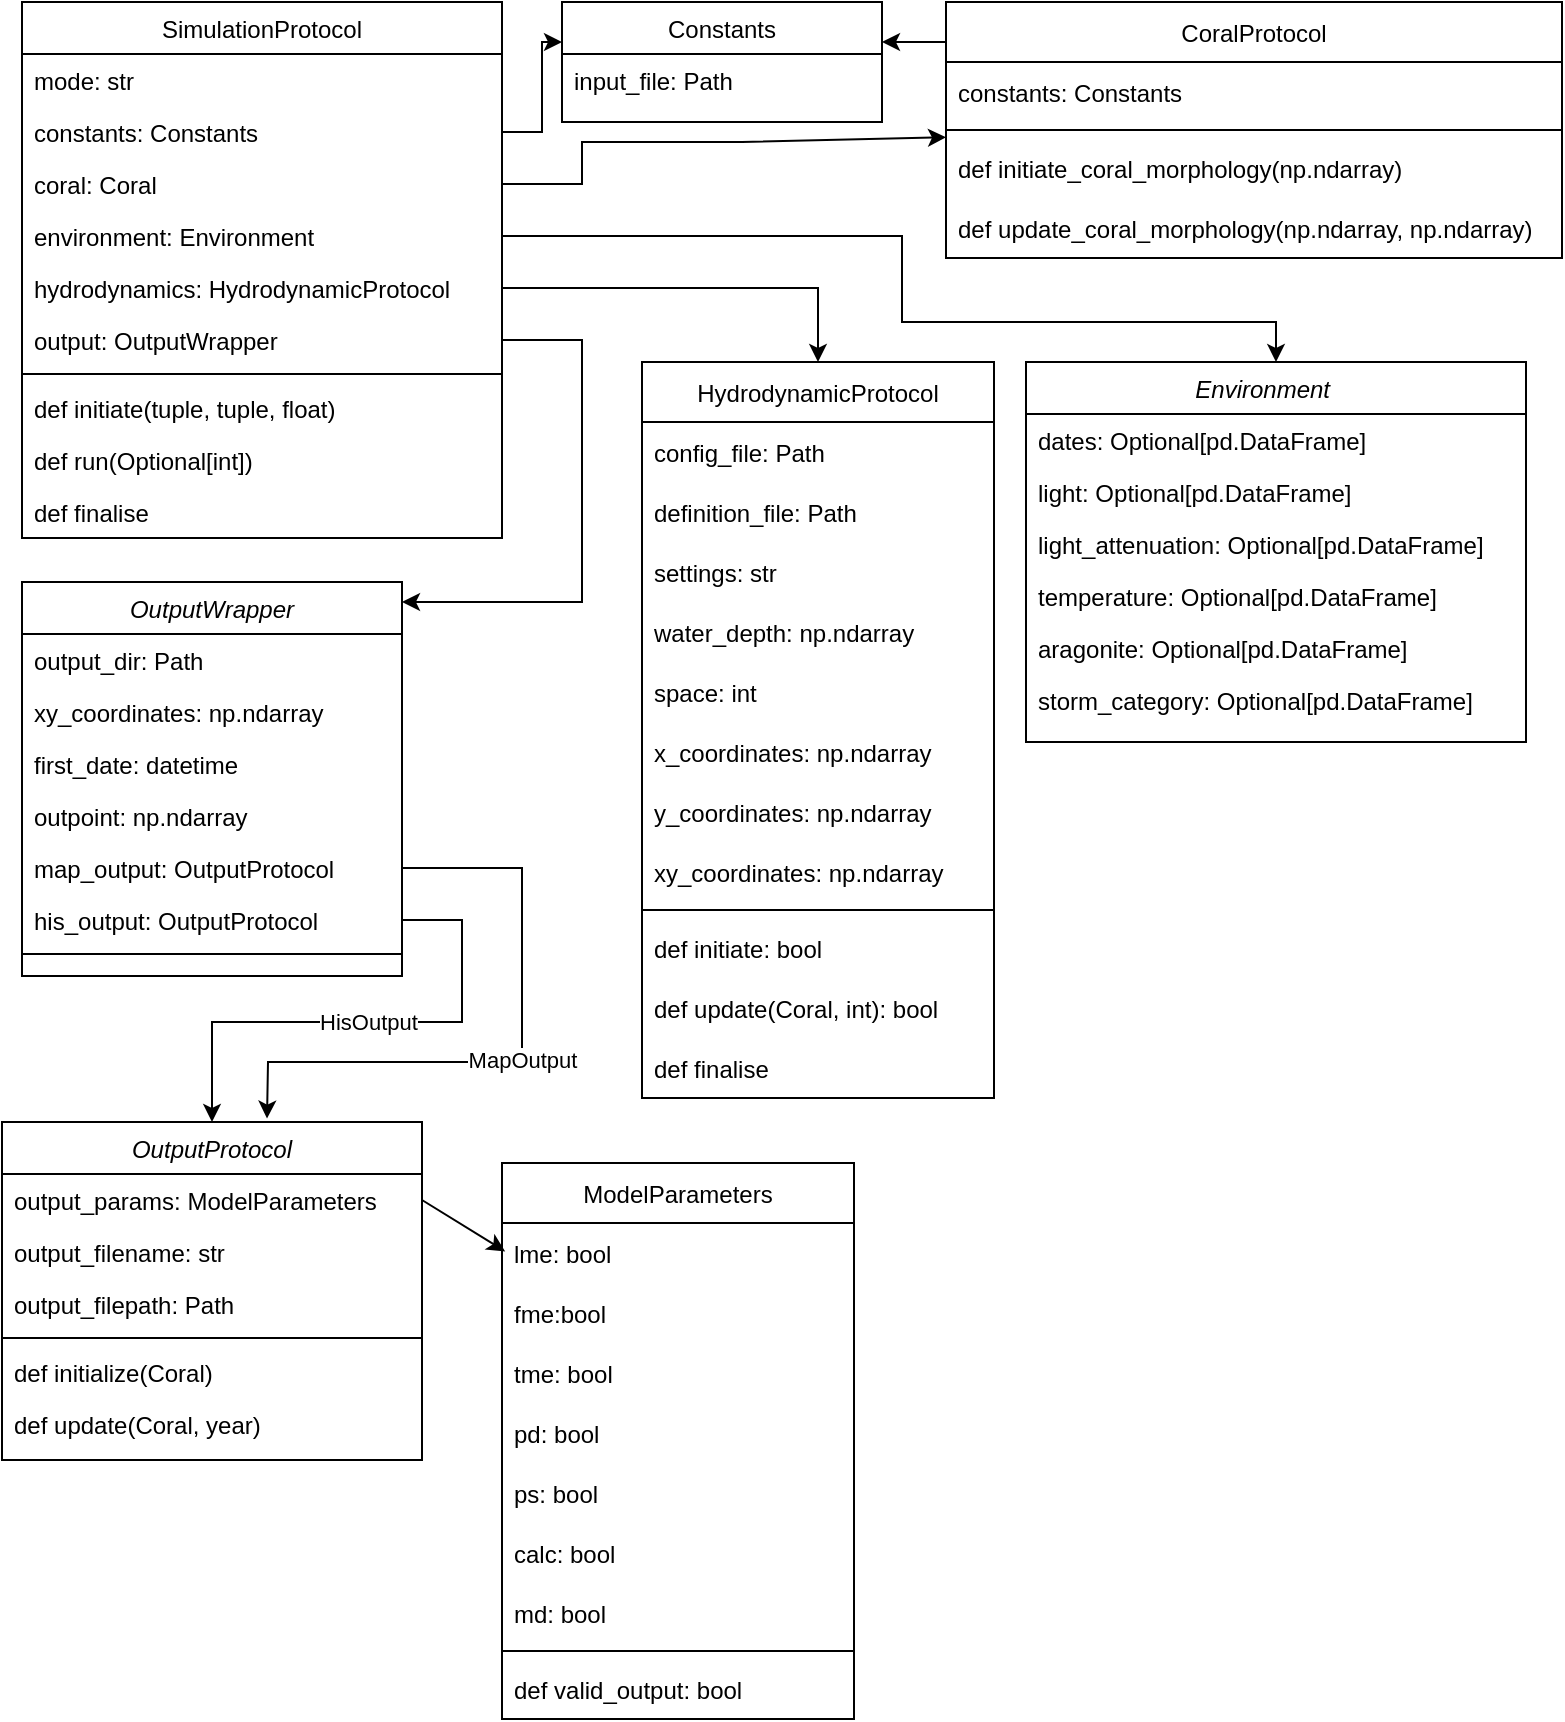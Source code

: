 <mxfile version="15.7.3" type="device" pages="5"><diagram id="C5RBs43oDa-KdzZeNtuy" name="General Class Diagram"><mxGraphModel dx="1662" dy="752" grid="1" gridSize="10" guides="1" tooltips="1" connect="1" arrows="1" fold="1" page="1" pageScale="1" pageWidth="827" pageHeight="1169" math="0" shadow="0"><root><mxCell id="WIyWlLk6GJQsqaUBKTNV-0"/><mxCell id="WIyWlLk6GJQsqaUBKTNV-1" parent="WIyWlLk6GJQsqaUBKTNV-0"/><mxCell id="zkfFHV4jXpPFQw0GAbJ--0" value="Environment    " style="swimlane;fontStyle=2;align=center;verticalAlign=top;childLayout=stackLayout;horizontal=1;startSize=26;horizontalStack=0;resizeParent=1;resizeLast=0;collapsible=1;marginBottom=0;rounded=0;shadow=0;strokeWidth=1;" parent="WIyWlLk6GJQsqaUBKTNV-1" vertex="1"><mxGeometry x="542" y="190" width="250" height="190" as="geometry"><mxRectangle x="230" y="140" width="160" height="26" as="alternateBounds"/></mxGeometry></mxCell><mxCell id="zkfFHV4jXpPFQw0GAbJ--1" value="dates: Optional[pd.DataFrame]" style="text;align=left;verticalAlign=top;spacingLeft=4;spacingRight=4;overflow=hidden;rotatable=0;points=[[0,0.5],[1,0.5]];portConstraint=eastwest;" parent="zkfFHV4jXpPFQw0GAbJ--0" vertex="1"><mxGeometry y="26" width="250" height="26" as="geometry"/></mxCell><mxCell id="zkfFHV4jXpPFQw0GAbJ--2" value="light: Optional[pd.DataFrame]" style="text;align=left;verticalAlign=top;spacingLeft=4;spacingRight=4;overflow=hidden;rotatable=0;points=[[0,0.5],[1,0.5]];portConstraint=eastwest;rounded=0;shadow=0;html=0;" parent="zkfFHV4jXpPFQw0GAbJ--0" vertex="1"><mxGeometry y="52" width="250" height="26" as="geometry"/></mxCell><mxCell id="zkfFHV4jXpPFQw0GAbJ--3" value="light_attenuation: Optional[pd.DataFrame]" style="text;align=left;verticalAlign=top;spacingLeft=4;spacingRight=4;overflow=hidden;rotatable=0;points=[[0,0.5],[1,0.5]];portConstraint=eastwest;rounded=0;shadow=0;html=0;" parent="zkfFHV4jXpPFQw0GAbJ--0" vertex="1"><mxGeometry y="78" width="250" height="26" as="geometry"/></mxCell><mxCell id="yTYDMXVS_ggroeVSmX3R-1" value="temperature: Optional[pd.DataFrame]" style="text;align=left;verticalAlign=top;spacingLeft=4;spacingRight=4;overflow=hidden;rotatable=0;points=[[0,0.5],[1,0.5]];portConstraint=eastwest;" parent="zkfFHV4jXpPFQw0GAbJ--0" vertex="1"><mxGeometry y="104" width="250" height="26" as="geometry"/></mxCell><mxCell id="yTYDMXVS_ggroeVSmX3R-2" value="aragonite: Optional[pd.DataFrame]" style="text;align=left;verticalAlign=top;spacingLeft=4;spacingRight=4;overflow=hidden;rotatable=0;points=[[0,0.5],[1,0.5]];portConstraint=eastwest;" parent="zkfFHV4jXpPFQw0GAbJ--0" vertex="1"><mxGeometry y="130" width="250" height="26" as="geometry"/></mxCell><mxCell id="zkfFHV4jXpPFQw0GAbJ--5" value="storm_category: Optional[pd.DataFrame]" style="text;align=left;verticalAlign=top;spacingLeft=4;spacingRight=4;overflow=hidden;rotatable=0;points=[[0,0.5],[1,0.5]];portConstraint=eastwest;" parent="zkfFHV4jXpPFQw0GAbJ--0" vertex="1"><mxGeometry y="156" width="250" height="26" as="geometry"/></mxCell><mxCell id="zkfFHV4jXpPFQw0GAbJ--6" value="Constants" style="swimlane;fontStyle=0;align=center;verticalAlign=top;childLayout=stackLayout;horizontal=1;startSize=26;horizontalStack=0;resizeParent=1;resizeLast=0;collapsible=1;marginBottom=0;rounded=0;shadow=0;strokeWidth=1;" parent="WIyWlLk6GJQsqaUBKTNV-1" vertex="1"><mxGeometry x="310" y="10" width="160" height="60" as="geometry"><mxRectangle x="130" y="380" width="160" height="26" as="alternateBounds"/></mxGeometry></mxCell><mxCell id="zkfFHV4jXpPFQw0GAbJ--7" value="input_file: Path" style="text;align=left;verticalAlign=top;spacingLeft=4;spacingRight=4;overflow=hidden;rotatable=0;points=[[0,0.5],[1,0.5]];portConstraint=eastwest;" parent="zkfFHV4jXpPFQw0GAbJ--6" vertex="1"><mxGeometry y="26" width="160" height="26" as="geometry"/></mxCell><mxCell id="zkfFHV4jXpPFQw0GAbJ--17" value="SimulationProtocol" style="swimlane;fontStyle=0;align=center;verticalAlign=top;childLayout=stackLayout;horizontal=1;startSize=26;horizontalStack=0;resizeParent=1;resizeLast=0;collapsible=1;marginBottom=0;rounded=0;shadow=0;strokeWidth=1;" parent="WIyWlLk6GJQsqaUBKTNV-1" vertex="1"><mxGeometry x="40" y="10" width="240" height="268" as="geometry"><mxRectangle x="550" y="140" width="160" height="26" as="alternateBounds"/></mxGeometry></mxCell><mxCell id="zkfFHV4jXpPFQw0GAbJ--22" value="mode: str" style="text;align=left;verticalAlign=top;spacingLeft=4;spacingRight=4;overflow=hidden;rotatable=0;points=[[0,0.5],[1,0.5]];portConstraint=eastwest;rounded=0;shadow=0;html=0;" parent="zkfFHV4jXpPFQw0GAbJ--17" vertex="1"><mxGeometry y="26" width="240" height="26" as="geometry"/></mxCell><mxCell id="zkfFHV4jXpPFQw0GAbJ--19" value="constants: Constants" style="text;align=left;verticalAlign=top;spacingLeft=4;spacingRight=4;overflow=hidden;rotatable=0;points=[[0,0.5],[1,0.5]];portConstraint=eastwest;rounded=0;shadow=0;html=0;" parent="zkfFHV4jXpPFQw0GAbJ--17" vertex="1"><mxGeometry y="52" width="240" height="26" as="geometry"/></mxCell><mxCell id="yTYDMXVS_ggroeVSmX3R-85" value="coral: Coral" style="text;align=left;verticalAlign=top;spacingLeft=4;spacingRight=4;overflow=hidden;rotatable=0;points=[[0,0.5],[1,0.5]];portConstraint=eastwest;rounded=0;shadow=0;html=0;" parent="zkfFHV4jXpPFQw0GAbJ--17" vertex="1"><mxGeometry y="78" width="240" height="26" as="geometry"/></mxCell><mxCell id="zkfFHV4jXpPFQw0GAbJ--18" value="environment: Environment" style="text;align=left;verticalAlign=top;spacingLeft=4;spacingRight=4;overflow=hidden;rotatable=0;points=[[0,0.5],[1,0.5]];portConstraint=eastwest;" parent="zkfFHV4jXpPFQw0GAbJ--17" vertex="1"><mxGeometry y="104" width="240" height="26" as="geometry"/></mxCell><mxCell id="yTYDMXVS_ggroeVSmX3R-89" value="hydrodynamics: HydrodynamicProtocol" style="text;align=left;verticalAlign=top;spacingLeft=4;spacingRight=4;overflow=hidden;rotatable=0;points=[[0,0.5],[1,0.5]];portConstraint=eastwest;rounded=0;shadow=0;html=0;" parent="zkfFHV4jXpPFQw0GAbJ--17" vertex="1"><mxGeometry y="130" width="240" height="26" as="geometry"/></mxCell><mxCell id="zkfFHV4jXpPFQw0GAbJ--20" value="output: OutputWrapper" style="text;align=left;verticalAlign=top;spacingLeft=4;spacingRight=4;overflow=hidden;rotatable=0;points=[[0,0.5],[1,0.5]];portConstraint=eastwest;rounded=0;shadow=0;html=0;" parent="zkfFHV4jXpPFQw0GAbJ--17" vertex="1"><mxGeometry y="156" width="240" height="26" as="geometry"/></mxCell><mxCell id="yTYDMXVS_ggroeVSmX3R-88" value="" style="line;html=1;strokeWidth=1;align=left;verticalAlign=middle;spacingTop=-1;spacingLeft=3;spacingRight=3;rotatable=0;labelPosition=right;points=[];portConstraint=eastwest;" parent="zkfFHV4jXpPFQw0GAbJ--17" vertex="1"><mxGeometry y="182" width="240" height="8" as="geometry"/></mxCell><mxCell id="yTYDMXVS_ggroeVSmX3R-86" value="def initiate(tuple, tuple, float)" style="text;align=left;verticalAlign=top;spacingLeft=4;spacingRight=4;overflow=hidden;rotatable=0;points=[[0,0.5],[1,0.5]];portConstraint=eastwest;rounded=0;shadow=0;html=0;" parent="zkfFHV4jXpPFQw0GAbJ--17" vertex="1"><mxGeometry y="190" width="240" height="26" as="geometry"/></mxCell><mxCell id="yTYDMXVS_ggroeVSmX3R-87" value="def run(Optional[int])" style="text;align=left;verticalAlign=top;spacingLeft=4;spacingRight=4;overflow=hidden;rotatable=0;points=[[0,0.5],[1,0.5]];portConstraint=eastwest;rounded=0;shadow=0;html=0;" parent="zkfFHV4jXpPFQw0GAbJ--17" vertex="1"><mxGeometry y="216" width="240" height="26" as="geometry"/></mxCell><mxCell id="zkfFHV4jXpPFQw0GAbJ--21" value="def finalise" style="text;align=left;verticalAlign=top;spacingLeft=4;spacingRight=4;overflow=hidden;rotatable=0;points=[[0,0.5],[1,0.5]];portConstraint=eastwest;rounded=0;shadow=0;html=0;" parent="zkfFHV4jXpPFQw0GAbJ--17" vertex="1"><mxGeometry y="242" width="240" height="26" as="geometry"/></mxCell><mxCell id="yTYDMXVS_ggroeVSmX3R-5" style="edgeStyle=orthogonalEdgeStyle;rounded=0;orthogonalLoop=1;jettySize=auto;html=1;exitX=1;exitY=0.5;exitDx=0;exitDy=0;" parent="WIyWlLk6GJQsqaUBKTNV-1" source="zkfFHV4jXpPFQw0GAbJ--19" target="zkfFHV4jXpPFQw0GAbJ--6" edge="1"><mxGeometry relative="1" as="geometry"><Array as="points"><mxPoint x="300" y="75"/><mxPoint x="300" y="30"/></Array></mxGeometry></mxCell><mxCell id="yTYDMXVS_ggroeVSmX3R-6" value="OutputWrapper" style="swimlane;fontStyle=2;align=center;verticalAlign=top;childLayout=stackLayout;horizontal=1;startSize=26;horizontalStack=0;resizeParent=1;resizeLast=0;collapsible=1;marginBottom=0;rounded=0;shadow=0;strokeWidth=1;" parent="WIyWlLk6GJQsqaUBKTNV-1" vertex="1"><mxGeometry x="40" y="300" width="190" height="197" as="geometry"><mxRectangle x="230" y="140" width="160" height="26" as="alternateBounds"/></mxGeometry></mxCell><mxCell id="yTYDMXVS_ggroeVSmX3R-7" value="output_dir: Path" style="text;align=left;verticalAlign=top;spacingLeft=4;spacingRight=4;overflow=hidden;rotatable=0;points=[[0,0.5],[1,0.5]];portConstraint=eastwest;" parent="yTYDMXVS_ggroeVSmX3R-6" vertex="1"><mxGeometry y="26" width="190" height="26" as="geometry"/></mxCell><mxCell id="yTYDMXVS_ggroeVSmX3R-8" value="xy_coordinates: np.ndarray" style="text;align=left;verticalAlign=top;spacingLeft=4;spacingRight=4;overflow=hidden;rotatable=0;points=[[0,0.5],[1,0.5]];portConstraint=eastwest;rounded=0;shadow=0;html=0;" parent="yTYDMXVS_ggroeVSmX3R-6" vertex="1"><mxGeometry y="52" width="190" height="26" as="geometry"/></mxCell><mxCell id="yTYDMXVS_ggroeVSmX3R-9" value="first_date: datetime" style="text;align=left;verticalAlign=top;spacingLeft=4;spacingRight=4;overflow=hidden;rotatable=0;points=[[0,0.5],[1,0.5]];portConstraint=eastwest;rounded=0;shadow=0;html=0;" parent="yTYDMXVS_ggroeVSmX3R-6" vertex="1"><mxGeometry y="78" width="190" height="26" as="geometry"/></mxCell><mxCell id="yTYDMXVS_ggroeVSmX3R-10" value="outpoint: np.ndarray" style="text;align=left;verticalAlign=top;spacingLeft=4;spacingRight=4;overflow=hidden;rotatable=0;points=[[0,0.5],[1,0.5]];portConstraint=eastwest;" parent="yTYDMXVS_ggroeVSmX3R-6" vertex="1"><mxGeometry y="104" width="190" height="26" as="geometry"/></mxCell><mxCell id="yTYDMXVS_ggroeVSmX3R-14" value="map_output: OutputProtocol" style="text;align=left;verticalAlign=top;spacingLeft=4;spacingRight=4;overflow=hidden;rotatable=0;points=[[0,0.5],[1,0.5]];portConstraint=eastwest;" parent="yTYDMXVS_ggroeVSmX3R-6" vertex="1"><mxGeometry y="130" width="190" height="26" as="geometry"/></mxCell><mxCell id="yTYDMXVS_ggroeVSmX3R-15" value="his_output: OutputProtocol" style="text;align=left;verticalAlign=top;spacingLeft=4;spacingRight=4;overflow=hidden;rotatable=0;points=[[0,0.5],[1,0.5]];portConstraint=eastwest;" parent="yTYDMXVS_ggroeVSmX3R-6" vertex="1"><mxGeometry y="156" width="190" height="26" as="geometry"/></mxCell><mxCell id="yTYDMXVS_ggroeVSmX3R-13" value="" style="line;html=1;strokeWidth=1;align=left;verticalAlign=middle;spacingTop=-1;spacingLeft=3;spacingRight=3;rotatable=0;labelPosition=right;points=[];portConstraint=eastwest;" parent="yTYDMXVS_ggroeVSmX3R-6" vertex="1"><mxGeometry y="182" width="190" height="8" as="geometry"/></mxCell><mxCell id="yTYDMXVS_ggroeVSmX3R-17" value="OutputProtocol" style="swimlane;fontStyle=2;align=center;verticalAlign=top;childLayout=stackLayout;horizontal=1;startSize=26;horizontalStack=0;resizeParent=1;resizeLast=0;collapsible=1;marginBottom=0;rounded=0;shadow=0;strokeWidth=1;" parent="WIyWlLk6GJQsqaUBKTNV-1" vertex="1"><mxGeometry x="30" y="570" width="210" height="169" as="geometry"><mxRectangle x="230" y="140" width="160" height="26" as="alternateBounds"/></mxGeometry></mxCell><mxCell id="yTYDMXVS_ggroeVSmX3R-18" value="output_params: ModelParameters" style="text;align=left;verticalAlign=top;spacingLeft=4;spacingRight=4;overflow=hidden;rotatable=0;points=[[0,0.5],[1,0.5]];portConstraint=eastwest;" parent="yTYDMXVS_ggroeVSmX3R-17" vertex="1"><mxGeometry y="26" width="210" height="26" as="geometry"/></mxCell><mxCell id="yTYDMXVS_ggroeVSmX3R-19" value="output_filename: str" style="text;align=left;verticalAlign=top;spacingLeft=4;spacingRight=4;overflow=hidden;rotatable=0;points=[[0,0.5],[1,0.5]];portConstraint=eastwest;rounded=0;shadow=0;html=0;" parent="yTYDMXVS_ggroeVSmX3R-17" vertex="1"><mxGeometry y="52" width="210" height="26" as="geometry"/></mxCell><mxCell id="yTYDMXVS_ggroeVSmX3R-20" value="output_filepath: Path" style="text;align=left;verticalAlign=top;spacingLeft=4;spacingRight=4;overflow=hidden;rotatable=0;points=[[0,0.5],[1,0.5]];portConstraint=eastwest;rounded=0;shadow=0;html=0;" parent="yTYDMXVS_ggroeVSmX3R-17" vertex="1"><mxGeometry y="78" width="210" height="26" as="geometry"/></mxCell><mxCell id="yTYDMXVS_ggroeVSmX3R-24" value="" style="line;html=1;strokeWidth=1;align=left;verticalAlign=middle;spacingTop=-1;spacingLeft=3;spacingRight=3;rotatable=0;labelPosition=right;points=[];portConstraint=eastwest;" parent="yTYDMXVS_ggroeVSmX3R-17" vertex="1"><mxGeometry y="104" width="210" height="8" as="geometry"/></mxCell><mxCell id="yTYDMXVS_ggroeVSmX3R-21" value="def initialize(Coral)" style="text;align=left;verticalAlign=top;spacingLeft=4;spacingRight=4;overflow=hidden;rotatable=0;points=[[0,0.5],[1,0.5]];portConstraint=eastwest;" parent="yTYDMXVS_ggroeVSmX3R-17" vertex="1"><mxGeometry y="112" width="210" height="26" as="geometry"/></mxCell><mxCell id="yTYDMXVS_ggroeVSmX3R-22" value="def update(Coral, year)" style="text;align=left;verticalAlign=top;spacingLeft=4;spacingRight=4;overflow=hidden;rotatable=0;points=[[0,0.5],[1,0.5]];portConstraint=eastwest;" parent="yTYDMXVS_ggroeVSmX3R-17" vertex="1"><mxGeometry y="138" width="210" height="26" as="geometry"/></mxCell><mxCell id="yTYDMXVS_ggroeVSmX3R-48" style="edgeStyle=orthogonalEdgeStyle;rounded=0;orthogonalLoop=1;jettySize=auto;html=1;exitX=1;exitY=0.5;exitDx=0;exitDy=0;" parent="WIyWlLk6GJQsqaUBKTNV-1" source="zkfFHV4jXpPFQw0GAbJ--20" target="yTYDMXVS_ggroeVSmX3R-6" edge="1"><mxGeometry relative="1" as="geometry"><mxPoint x="340" y="137" as="sourcePoint"/><mxPoint x="360" y="220" as="targetPoint"/><Array as="points"><mxPoint x="320" y="179"/><mxPoint x="320" y="310"/><mxPoint x="135" y="310"/></Array></mxGeometry></mxCell><mxCell id="yTYDMXVS_ggroeVSmX3R-62" value="ModelParameters" style="swimlane;fontStyle=0;childLayout=stackLayout;horizontal=1;startSize=30;horizontalStack=0;resizeParent=1;resizeParentMax=0;resizeLast=0;collapsible=1;marginBottom=0;" parent="WIyWlLk6GJQsqaUBKTNV-1" vertex="1"><mxGeometry x="280" y="590.5" width="176" height="278" as="geometry"/></mxCell><mxCell id="yTYDMXVS_ggroeVSmX3R-64" value="lme: bool" style="text;strokeColor=none;fillColor=none;align=left;verticalAlign=middle;spacingLeft=4;spacingRight=4;overflow=hidden;points=[[0,0.5],[1,0.5]];portConstraint=eastwest;rotatable=0;" parent="yTYDMXVS_ggroeVSmX3R-62" vertex="1"><mxGeometry y="30" width="176" height="30" as="geometry"/></mxCell><mxCell id="yTYDMXVS_ggroeVSmX3R-65" value="fme:bool" style="text;strokeColor=none;fillColor=none;align=left;verticalAlign=middle;spacingLeft=4;spacingRight=4;overflow=hidden;points=[[0,0.5],[1,0.5]];portConstraint=eastwest;rotatable=0;" parent="yTYDMXVS_ggroeVSmX3R-62" vertex="1"><mxGeometry y="60" width="176" height="30" as="geometry"/></mxCell><mxCell id="mofUcZ-PSeta7K9MIbJZ-0" value="tme: bool" style="text;strokeColor=none;fillColor=none;align=left;verticalAlign=middle;spacingLeft=4;spacingRight=4;overflow=hidden;points=[[0,0.5],[1,0.5]];portConstraint=eastwest;rotatable=0;" parent="yTYDMXVS_ggroeVSmX3R-62" vertex="1"><mxGeometry y="90" width="176" height="30" as="geometry"/></mxCell><mxCell id="mofUcZ-PSeta7K9MIbJZ-1" value="pd: bool" style="text;strokeColor=none;fillColor=none;align=left;verticalAlign=middle;spacingLeft=4;spacingRight=4;overflow=hidden;points=[[0,0.5],[1,0.5]];portConstraint=eastwest;rotatable=0;" parent="yTYDMXVS_ggroeVSmX3R-62" vertex="1"><mxGeometry y="120" width="176" height="30" as="geometry"/></mxCell><mxCell id="mofUcZ-PSeta7K9MIbJZ-2" value="ps: bool" style="text;strokeColor=none;fillColor=none;align=left;verticalAlign=middle;spacingLeft=4;spacingRight=4;overflow=hidden;points=[[0,0.5],[1,0.5]];portConstraint=eastwest;rotatable=0;" parent="yTYDMXVS_ggroeVSmX3R-62" vertex="1"><mxGeometry y="150" width="176" height="30" as="geometry"/></mxCell><mxCell id="mofUcZ-PSeta7K9MIbJZ-3" value="calc: bool" style="text;strokeColor=none;fillColor=none;align=left;verticalAlign=middle;spacingLeft=4;spacingRight=4;overflow=hidden;points=[[0,0.5],[1,0.5]];portConstraint=eastwest;rotatable=0;" parent="yTYDMXVS_ggroeVSmX3R-62" vertex="1"><mxGeometry y="180" width="176" height="30" as="geometry"/></mxCell><mxCell id="mofUcZ-PSeta7K9MIbJZ-4" value="md: bool" style="text;strokeColor=none;fillColor=none;align=left;verticalAlign=middle;spacingLeft=4;spacingRight=4;overflow=hidden;points=[[0,0.5],[1,0.5]];portConstraint=eastwest;rotatable=0;" parent="yTYDMXVS_ggroeVSmX3R-62" vertex="1"><mxGeometry y="210" width="176" height="30" as="geometry"/></mxCell><mxCell id="yTYDMXVS_ggroeVSmX3R-67" value="" style="line;html=1;strokeWidth=1;align=left;verticalAlign=middle;spacingTop=-1;spacingLeft=3;spacingRight=3;rotatable=0;labelPosition=right;points=[];portConstraint=eastwest;" parent="yTYDMXVS_ggroeVSmX3R-62" vertex="1"><mxGeometry y="240" width="176" height="8" as="geometry"/></mxCell><mxCell id="yTYDMXVS_ggroeVSmX3R-66" value="def valid_output: bool" style="text;strokeColor=none;fillColor=none;align=left;verticalAlign=middle;spacingLeft=4;spacingRight=4;overflow=hidden;points=[[0,0.5],[1,0.5]];portConstraint=eastwest;rotatable=0;" parent="yTYDMXVS_ggroeVSmX3R-62" vertex="1"><mxGeometry y="248" width="176" height="30" as="geometry"/></mxCell><mxCell id="yTYDMXVS_ggroeVSmX3R-70" value="HydrodynamicProtocol" style="swimlane;fontStyle=0;childLayout=stackLayout;horizontal=1;startSize=30;horizontalStack=0;resizeParent=1;resizeParentMax=0;resizeLast=0;collapsible=1;marginBottom=0;" parent="WIyWlLk6GJQsqaUBKTNV-1" vertex="1"><mxGeometry x="350" y="190" width="176" height="368" as="geometry"/></mxCell><mxCell id="yTYDMXVS_ggroeVSmX3R-71" value="config_file: Path" style="text;strokeColor=none;fillColor=none;align=left;verticalAlign=middle;spacingLeft=4;spacingRight=4;overflow=hidden;points=[[0,0.5],[1,0.5]];portConstraint=eastwest;rotatable=0;" parent="yTYDMXVS_ggroeVSmX3R-70" vertex="1"><mxGeometry y="30" width="176" height="30" as="geometry"/></mxCell><mxCell id="yTYDMXVS_ggroeVSmX3R-77" value="definition_file: Path" style="text;strokeColor=none;fillColor=none;align=left;verticalAlign=middle;spacingLeft=4;spacingRight=4;overflow=hidden;points=[[0,0.5],[1,0.5]];portConstraint=eastwest;rotatable=0;" parent="yTYDMXVS_ggroeVSmX3R-70" vertex="1"><mxGeometry y="60" width="176" height="30" as="geometry"/></mxCell><mxCell id="yTYDMXVS_ggroeVSmX3R-78" value="settings: str" style="text;strokeColor=none;fillColor=none;align=left;verticalAlign=middle;spacingLeft=4;spacingRight=4;overflow=hidden;points=[[0,0.5],[1,0.5]];portConstraint=eastwest;rotatable=0;" parent="yTYDMXVS_ggroeVSmX3R-70" vertex="1"><mxGeometry y="90" width="176" height="30" as="geometry"/></mxCell><mxCell id="yTYDMXVS_ggroeVSmX3R-79" value="water_depth: np.ndarray" style="text;strokeColor=none;fillColor=none;align=left;verticalAlign=middle;spacingLeft=4;spacingRight=4;overflow=hidden;points=[[0,0.5],[1,0.5]];portConstraint=eastwest;rotatable=0;" parent="yTYDMXVS_ggroeVSmX3R-70" vertex="1"><mxGeometry y="120" width="176" height="30" as="geometry"/></mxCell><mxCell id="yTYDMXVS_ggroeVSmX3R-80" value="space: int" style="text;strokeColor=none;fillColor=none;align=left;verticalAlign=middle;spacingLeft=4;spacingRight=4;overflow=hidden;points=[[0,0.5],[1,0.5]];portConstraint=eastwest;rotatable=0;" parent="yTYDMXVS_ggroeVSmX3R-70" vertex="1"><mxGeometry y="150" width="176" height="30" as="geometry"/></mxCell><mxCell id="yTYDMXVS_ggroeVSmX3R-81" value="x_coordinates: np.ndarray" style="text;strokeColor=none;fillColor=none;align=left;verticalAlign=middle;spacingLeft=4;spacingRight=4;overflow=hidden;points=[[0,0.5],[1,0.5]];portConstraint=eastwest;rotatable=0;" parent="yTYDMXVS_ggroeVSmX3R-70" vertex="1"><mxGeometry y="180" width="176" height="30" as="geometry"/></mxCell><mxCell id="yTYDMXVS_ggroeVSmX3R-82" value="y_coordinates: np.ndarray" style="text;strokeColor=none;fillColor=none;align=left;verticalAlign=middle;spacingLeft=4;spacingRight=4;overflow=hidden;points=[[0,0.5],[1,0.5]];portConstraint=eastwest;rotatable=0;" parent="yTYDMXVS_ggroeVSmX3R-70" vertex="1"><mxGeometry y="210" width="176" height="30" as="geometry"/></mxCell><mxCell id="yTYDMXVS_ggroeVSmX3R-72" value="xy_coordinates: np.ndarray" style="text;strokeColor=none;fillColor=none;align=left;verticalAlign=middle;spacingLeft=4;spacingRight=4;overflow=hidden;points=[[0,0.5],[1,0.5]];portConstraint=eastwest;rotatable=0;" parent="yTYDMXVS_ggroeVSmX3R-70" vertex="1"><mxGeometry y="240" width="176" height="30" as="geometry"/></mxCell><mxCell id="yTYDMXVS_ggroeVSmX3R-73" value="" style="line;html=1;strokeWidth=1;align=left;verticalAlign=middle;spacingTop=-1;spacingLeft=3;spacingRight=3;rotatable=0;labelPosition=right;points=[];portConstraint=eastwest;" parent="yTYDMXVS_ggroeVSmX3R-70" vertex="1"><mxGeometry y="270" width="176" height="8" as="geometry"/></mxCell><mxCell id="yTYDMXVS_ggroeVSmX3R-83" value="def initiate: bool" style="text;strokeColor=none;fillColor=none;align=left;verticalAlign=middle;spacingLeft=4;spacingRight=4;overflow=hidden;points=[[0,0.5],[1,0.5]];portConstraint=eastwest;rotatable=0;" parent="yTYDMXVS_ggroeVSmX3R-70" vertex="1"><mxGeometry y="278" width="176" height="30" as="geometry"/></mxCell><mxCell id="yTYDMXVS_ggroeVSmX3R-84" value="def update(Coral, int): bool" style="text;strokeColor=none;fillColor=none;align=left;verticalAlign=middle;spacingLeft=4;spacingRight=4;overflow=hidden;points=[[0,0.5],[1,0.5]];portConstraint=eastwest;rotatable=0;" parent="yTYDMXVS_ggroeVSmX3R-70" vertex="1"><mxGeometry y="308" width="176" height="30" as="geometry"/></mxCell><mxCell id="yTYDMXVS_ggroeVSmX3R-74" value="def finalise" style="text;strokeColor=none;fillColor=none;align=left;verticalAlign=middle;spacingLeft=4;spacingRight=4;overflow=hidden;points=[[0,0.5],[1,0.5]];portConstraint=eastwest;rotatable=0;" parent="yTYDMXVS_ggroeVSmX3R-70" vertex="1"><mxGeometry y="338" width="176" height="30" as="geometry"/></mxCell><mxCell id="yTYDMXVS_ggroeVSmX3R-90" style="edgeStyle=orthogonalEdgeStyle;rounded=0;orthogonalLoop=1;jettySize=auto;html=1;exitX=1;exitY=0.5;exitDx=0;exitDy=0;" parent="WIyWlLk6GJQsqaUBKTNV-1" source="yTYDMXVS_ggroeVSmX3R-89" target="yTYDMXVS_ggroeVSmX3R-70" edge="1"><mxGeometry relative="1" as="geometry"><Array as="points"><mxPoint x="438" y="153"/></Array><mxPoint x="310" y="163" as="sourcePoint"/><mxPoint x="1070" y="120" as="targetPoint"/></mxGeometry></mxCell><mxCell id="1xeY3Pxprw6weGlPb1Xm-5" style="edgeStyle=orthogonalEdgeStyle;rounded=0;orthogonalLoop=1;jettySize=auto;html=1;" parent="WIyWlLk6GJQsqaUBKTNV-1" source="yTYDMXVS_ggroeVSmX3R-91" target="zkfFHV4jXpPFQw0GAbJ--6" edge="1"><mxGeometry relative="1" as="geometry"><Array as="points"><mxPoint x="490" y="30"/><mxPoint x="490" y="30"/></Array></mxGeometry></mxCell><mxCell id="yTYDMXVS_ggroeVSmX3R-91" value="CoralProtocol" style="swimlane;fontStyle=0;childLayout=stackLayout;horizontal=1;startSize=30;horizontalStack=0;resizeParent=1;resizeParentMax=0;resizeLast=0;collapsible=1;marginBottom=0;" parent="WIyWlLk6GJQsqaUBKTNV-1" vertex="1"><mxGeometry x="502" y="10" width="308" height="128" as="geometry"/></mxCell><mxCell id="yTYDMXVS_ggroeVSmX3R-94" value="constants: Constants" style="text;strokeColor=none;fillColor=none;align=left;verticalAlign=middle;spacingLeft=4;spacingRight=4;overflow=hidden;points=[[0,0.5],[1,0.5]];portConstraint=eastwest;rotatable=0;" parent="yTYDMXVS_ggroeVSmX3R-91" vertex="1"><mxGeometry y="30" width="308" height="30" as="geometry"/></mxCell><mxCell id="1xeY3Pxprw6weGlPb1Xm-0" value="" style="line;html=1;strokeWidth=1;align=left;verticalAlign=middle;spacingTop=-1;spacingLeft=3;spacingRight=3;rotatable=0;labelPosition=right;points=[];portConstraint=eastwest;" parent="yTYDMXVS_ggroeVSmX3R-91" vertex="1"><mxGeometry y="60" width="308" height="8" as="geometry"/></mxCell><mxCell id="1xeY3Pxprw6weGlPb1Xm-3" value="def initiate_coral_morphology(np.ndarray)" style="text;strokeColor=none;fillColor=none;align=left;verticalAlign=middle;spacingLeft=4;spacingRight=4;overflow=hidden;points=[[0,0.5],[1,0.5]];portConstraint=eastwest;rotatable=0;" parent="yTYDMXVS_ggroeVSmX3R-91" vertex="1"><mxGeometry y="68" width="308" height="30" as="geometry"/></mxCell><mxCell id="1xeY3Pxprw6weGlPb1Xm-1" value="def update_coral_morphology(np.ndarray, np.ndarray)" style="text;strokeColor=none;fillColor=none;align=left;verticalAlign=middle;spacingLeft=4;spacingRight=4;overflow=hidden;points=[[0,0.5],[1,0.5]];portConstraint=eastwest;rotatable=0;" parent="yTYDMXVS_ggroeVSmX3R-91" vertex="1"><mxGeometry y="98" width="308" height="30" as="geometry"/></mxCell><mxCell id="WjyK8cVUC6tUcjczPTj3-2" value="" style="endArrow=classic;html=1;rounded=0;exitX=1;exitY=0.5;exitDx=0;exitDy=0;entryX=0.009;entryY=0.159;entryDx=0;entryDy=0;entryPerimeter=0;" parent="WIyWlLk6GJQsqaUBKTNV-1" source="yTYDMXVS_ggroeVSmX3R-18" target="yTYDMXVS_ggroeVSmX3R-62" edge="1"><mxGeometry width="50" height="50" relative="1" as="geometry"><mxPoint x="520" y="710" as="sourcePoint"/><mxPoint x="570" y="660" as="targetPoint"/><Array as="points"/></mxGeometry></mxCell><mxCell id="WjyK8cVUC6tUcjczPTj3-4" value="" style="endArrow=classic;html=1;rounded=0;exitX=1;exitY=0.5;exitDx=0;exitDy=0;" parent="WIyWlLk6GJQsqaUBKTNV-1" source="yTYDMXVS_ggroeVSmX3R-85" target="yTYDMXVS_ggroeVSmX3R-91" edge="1"><mxGeometry width="50" height="50" relative="1" as="geometry"><mxPoint x="820" y="430" as="sourcePoint"/><mxPoint x="870" y="380" as="targetPoint"/><Array as="points"><mxPoint x="320" y="101"/><mxPoint x="320" y="80"/><mxPoint x="400" y="80"/></Array></mxGeometry></mxCell><mxCell id="WjyK8cVUC6tUcjczPTj3-6" style="edgeStyle=orthogonalEdgeStyle;rounded=0;orthogonalLoop=1;jettySize=auto;html=1;exitX=1;exitY=0.5;exitDx=0;exitDy=0;entryX=0.5;entryY=0;entryDx=0;entryDy=0;" parent="WIyWlLk6GJQsqaUBKTNV-1" source="zkfFHV4jXpPFQw0GAbJ--18" target="zkfFHV4jXpPFQw0GAbJ--0" edge="1"><mxGeometry relative="1" as="geometry"><Array as="points"><mxPoint x="480" y="127"/><mxPoint x="480" y="170"/><mxPoint x="667" y="170"/></Array></mxGeometry></mxCell><mxCell id="WjyK8cVUC6tUcjczPTj3-13" value="HisOutput" style="endArrow=classic;html=1;rounded=0;exitX=1;exitY=0.5;exitDx=0;exitDy=0;entryX=0.5;entryY=0;entryDx=0;entryDy=0;" parent="WIyWlLk6GJQsqaUBKTNV-1" source="yTYDMXVS_ggroeVSmX3R-15" target="yTYDMXVS_ggroeVSmX3R-17" edge="1"><mxGeometry width="50" height="50" relative="1" as="geometry"><mxPoint x="820" y="500" as="sourcePoint"/><mxPoint x="870" y="450" as="targetPoint"/><Array as="points"><mxPoint x="260" y="469"/><mxPoint x="260" y="520"/><mxPoint x="135" y="520"/><mxPoint x="135" y="560"/></Array></mxGeometry></mxCell><mxCell id="WjyK8cVUC6tUcjczPTj3-14" value="MapOutput" style="endArrow=classic;html=1;rounded=0;exitX=1;exitY=0.5;exitDx=0;exitDy=0;entryX=0.631;entryY=-0.01;entryDx=0;entryDy=0;entryPerimeter=0;" parent="WIyWlLk6GJQsqaUBKTNV-1" source="yTYDMXVS_ggroeVSmX3R-14" target="yTYDMXVS_ggroeVSmX3R-17" edge="1"><mxGeometry width="50" height="50" relative="1" as="geometry"><mxPoint x="820" y="500" as="sourcePoint"/><mxPoint x="870" y="450" as="targetPoint"/><Array as="points"><mxPoint x="290" y="443"/><mxPoint x="290" y="540"/><mxPoint x="163" y="540"/></Array></mxGeometry></mxCell></root></mxGraphModel></diagram><diagram id="eE30xzzIBqdvdtLl0eS7" name="HydrodynamicProtocol"><mxGraphModel dx="1662" dy="752" grid="1" gridSize="10" guides="1" tooltips="1" connect="1" arrows="1" fold="1" page="1" pageScale="1" pageWidth="850" pageHeight="1100" math="0" shadow="0"><root><mxCell id="LrCXzr2rh9c_a071YI1m-0"/><mxCell id="LrCXzr2rh9c_a071YI1m-1" parent="LrCXzr2rh9c_a071YI1m-0"/><mxCell id="Pgfa0_Ohkpij0Thls-ZZ-0" value="HydrodynamicProtocol" style="swimlane;fontStyle=0;childLayout=stackLayout;horizontal=1;startSize=30;horizontalStack=0;resizeParent=1;resizeParentMax=0;resizeLast=0;collapsible=1;marginBottom=0;" parent="LrCXzr2rh9c_a071YI1m-1" vertex="1"><mxGeometry x="20" y="40" width="200" height="368" as="geometry"/></mxCell><mxCell id="Pgfa0_Ohkpij0Thls-ZZ-1" value="config_file: Path" style="text;strokeColor=none;fillColor=none;align=left;verticalAlign=middle;spacingLeft=4;spacingRight=4;overflow=hidden;points=[[0,0.5],[1,0.5]];portConstraint=eastwest;rotatable=0;" parent="Pgfa0_Ohkpij0Thls-ZZ-0" vertex="1"><mxGeometry y="30" width="200" height="30" as="geometry"/></mxCell><mxCell id="Pgfa0_Ohkpij0Thls-ZZ-2" value="definition_file: Path" style="text;strokeColor=none;fillColor=none;align=left;verticalAlign=middle;spacingLeft=4;spacingRight=4;overflow=hidden;points=[[0,0.5],[1,0.5]];portConstraint=eastwest;rotatable=0;" parent="Pgfa0_Ohkpij0Thls-ZZ-0" vertex="1"><mxGeometry y="60" width="200" height="30" as="geometry"/></mxCell><mxCell id="Pgfa0_Ohkpij0Thls-ZZ-3" value="settings: str" style="text;strokeColor=none;fillColor=none;align=left;verticalAlign=middle;spacingLeft=4;spacingRight=4;overflow=hidden;points=[[0,0.5],[1,0.5]];portConstraint=eastwest;rotatable=0;" parent="Pgfa0_Ohkpij0Thls-ZZ-0" vertex="1"><mxGeometry y="90" width="200" height="30" as="geometry"/></mxCell><mxCell id="Pgfa0_Ohkpij0Thls-ZZ-4" value="water_depth: np.ndarray" style="text;strokeColor=none;fillColor=none;align=left;verticalAlign=middle;spacingLeft=4;spacingRight=4;overflow=hidden;points=[[0,0.5],[1,0.5]];portConstraint=eastwest;rotatable=0;" parent="Pgfa0_Ohkpij0Thls-ZZ-0" vertex="1"><mxGeometry y="120" width="200" height="30" as="geometry"/></mxCell><mxCell id="Pgfa0_Ohkpij0Thls-ZZ-5" value="space: int" style="text;strokeColor=none;fillColor=none;align=left;verticalAlign=middle;spacingLeft=4;spacingRight=4;overflow=hidden;points=[[0,0.5],[1,0.5]];portConstraint=eastwest;rotatable=0;" parent="Pgfa0_Ohkpij0Thls-ZZ-0" vertex="1"><mxGeometry y="150" width="200" height="30" as="geometry"/></mxCell><mxCell id="Pgfa0_Ohkpij0Thls-ZZ-6" value="x_coordinates: np.ndarray" style="text;strokeColor=none;fillColor=none;align=left;verticalAlign=middle;spacingLeft=4;spacingRight=4;overflow=hidden;points=[[0,0.5],[1,0.5]];portConstraint=eastwest;rotatable=0;" parent="Pgfa0_Ohkpij0Thls-ZZ-0" vertex="1"><mxGeometry y="180" width="200" height="30" as="geometry"/></mxCell><mxCell id="Pgfa0_Ohkpij0Thls-ZZ-7" value="y_coordinates: np.ndarray" style="text;strokeColor=none;fillColor=none;align=left;verticalAlign=middle;spacingLeft=4;spacingRight=4;overflow=hidden;points=[[0,0.5],[1,0.5]];portConstraint=eastwest;rotatable=0;" parent="Pgfa0_Ohkpij0Thls-ZZ-0" vertex="1"><mxGeometry y="210" width="200" height="30" as="geometry"/></mxCell><mxCell id="Pgfa0_Ohkpij0Thls-ZZ-8" value="xy_coordinates: np.ndarray" style="text;strokeColor=none;fillColor=none;align=left;verticalAlign=middle;spacingLeft=4;spacingRight=4;overflow=hidden;points=[[0,0.5],[1,0.5]];portConstraint=eastwest;rotatable=0;" parent="Pgfa0_Ohkpij0Thls-ZZ-0" vertex="1"><mxGeometry y="240" width="200" height="30" as="geometry"/></mxCell><mxCell id="Pgfa0_Ohkpij0Thls-ZZ-9" value="" style="line;html=1;strokeWidth=1;align=left;verticalAlign=middle;spacingTop=-1;spacingLeft=3;spacingRight=3;rotatable=0;labelPosition=right;points=[];portConstraint=eastwest;" parent="Pgfa0_Ohkpij0Thls-ZZ-0" vertex="1"><mxGeometry y="270" width="200" height="8" as="geometry"/></mxCell><mxCell id="Pgfa0_Ohkpij0Thls-ZZ-10" value="def initiate: bool" style="text;strokeColor=none;fillColor=none;align=left;verticalAlign=middle;spacingLeft=4;spacingRight=4;overflow=hidden;points=[[0,0.5],[1,0.5]];portConstraint=eastwest;rotatable=0;" parent="Pgfa0_Ohkpij0Thls-ZZ-0" vertex="1"><mxGeometry y="278" width="200" height="30" as="geometry"/></mxCell><mxCell id="Pgfa0_Ohkpij0Thls-ZZ-11" value="def update(Coral, int): bool" style="text;strokeColor=none;fillColor=none;align=left;verticalAlign=middle;spacingLeft=4;spacingRight=4;overflow=hidden;points=[[0,0.5],[1,0.5]];portConstraint=eastwest;rotatable=0;" parent="Pgfa0_Ohkpij0Thls-ZZ-0" vertex="1"><mxGeometry y="308" width="200" height="30" as="geometry"/></mxCell><mxCell id="Pgfa0_Ohkpij0Thls-ZZ-12" value="def finalise" style="text;strokeColor=none;fillColor=none;align=left;verticalAlign=middle;spacingLeft=4;spacingRight=4;overflow=hidden;points=[[0,0.5],[1,0.5]];portConstraint=eastwest;rotatable=0;" parent="Pgfa0_Ohkpij0Thls-ZZ-0" vertex="1"><mxGeometry y="338" width="200" height="30" as="geometry"/></mxCell><mxCell id="Pgfa0_Ohkpij0Thls-ZZ-125" style="edgeStyle=orthogonalEdgeStyle;rounded=0;orthogonalLoop=1;jettySize=auto;html=1;" parent="LrCXzr2rh9c_a071YI1m-1" source="Pgfa0_Ohkpij0Thls-ZZ-13" target="Pgfa0_Ohkpij0Thls-ZZ-0" edge="1"><mxGeometry relative="1" as="geometry"><Array as="points"><mxPoint x="290" y="224"/><mxPoint x="290" y="224"/></Array></mxGeometry></mxCell><mxCell id="Pgfa0_Ohkpij0Thls-ZZ-13" value="Transect" style="swimlane;fontStyle=0;childLayout=stackLayout;horizontal=1;startSize=30;horizontalStack=0;resizeParent=1;resizeParentMax=0;resizeLast=0;collapsible=1;marginBottom=0;" parent="LrCXzr2rh9c_a071YI1m-1" vertex="1" collapsed="1"><mxGeometry x="320" y="209" width="80" height="30" as="geometry"><mxRectangle x="300" y="40" width="200" height="368" as="alternateBounds"/></mxGeometry></mxCell><mxCell id="Pgfa0_Ohkpij0Thls-ZZ-14" value="config_file: Path" style="text;strokeColor=none;fillColor=none;align=left;verticalAlign=middle;spacingLeft=4;spacingRight=4;overflow=hidden;points=[[0,0.5],[1,0.5]];portConstraint=eastwest;rotatable=0;" parent="Pgfa0_Ohkpij0Thls-ZZ-13" vertex="1"><mxGeometry y="30" width="80" height="30" as="geometry"/></mxCell><mxCell id="Pgfa0_Ohkpij0Thls-ZZ-15" value="definition_file: Path" style="text;strokeColor=none;fillColor=none;align=left;verticalAlign=middle;spacingLeft=4;spacingRight=4;overflow=hidden;points=[[0,0.5],[1,0.5]];portConstraint=eastwest;rotatable=0;" parent="Pgfa0_Ohkpij0Thls-ZZ-13" vertex="1"><mxGeometry y="60" width="80" height="30" as="geometry"/></mxCell><mxCell id="Pgfa0_Ohkpij0Thls-ZZ-16" value="settings: str" style="text;strokeColor=none;fillColor=none;align=left;verticalAlign=middle;spacingLeft=4;spacingRight=4;overflow=hidden;points=[[0,0.5],[1,0.5]];portConstraint=eastwest;rotatable=0;" parent="Pgfa0_Ohkpij0Thls-ZZ-13" vertex="1"><mxGeometry y="90" width="80" height="30" as="geometry"/></mxCell><mxCell id="Pgfa0_Ohkpij0Thls-ZZ-17" value="water_depth: np.ndarray" style="text;strokeColor=none;fillColor=none;align=left;verticalAlign=middle;spacingLeft=4;spacingRight=4;overflow=hidden;points=[[0,0.5],[1,0.5]];portConstraint=eastwest;rotatable=0;" parent="Pgfa0_Ohkpij0Thls-ZZ-13" vertex="1"><mxGeometry y="120" width="80" height="30" as="geometry"/></mxCell><mxCell id="Pgfa0_Ohkpij0Thls-ZZ-18" value="space: int" style="text;strokeColor=none;fillColor=none;align=left;verticalAlign=middle;spacingLeft=4;spacingRight=4;overflow=hidden;points=[[0,0.5],[1,0.5]];portConstraint=eastwest;rotatable=0;" parent="Pgfa0_Ohkpij0Thls-ZZ-13" vertex="1"><mxGeometry y="150" width="80" height="30" as="geometry"/></mxCell><mxCell id="Pgfa0_Ohkpij0Thls-ZZ-19" value="x_coordinates: np.ndarray" style="text;strokeColor=none;fillColor=none;align=left;verticalAlign=middle;spacingLeft=4;spacingRight=4;overflow=hidden;points=[[0,0.5],[1,0.5]];portConstraint=eastwest;rotatable=0;" parent="Pgfa0_Ohkpij0Thls-ZZ-13" vertex="1"><mxGeometry y="180" width="80" height="30" as="geometry"/></mxCell><mxCell id="Pgfa0_Ohkpij0Thls-ZZ-20" value="y_coordinates: np.ndarray" style="text;strokeColor=none;fillColor=none;align=left;verticalAlign=middle;spacingLeft=4;spacingRight=4;overflow=hidden;points=[[0,0.5],[1,0.5]];portConstraint=eastwest;rotatable=0;" parent="Pgfa0_Ohkpij0Thls-ZZ-13" vertex="1"><mxGeometry y="210" width="80" height="30" as="geometry"/></mxCell><mxCell id="Pgfa0_Ohkpij0Thls-ZZ-21" value="xy_coordinates: np.ndarray" style="text;strokeColor=none;fillColor=none;align=left;verticalAlign=middle;spacingLeft=4;spacingRight=4;overflow=hidden;points=[[0,0.5],[1,0.5]];portConstraint=eastwest;rotatable=0;" parent="Pgfa0_Ohkpij0Thls-ZZ-13" vertex="1"><mxGeometry y="240" width="80" height="30" as="geometry"/></mxCell><mxCell id="Pgfa0_Ohkpij0Thls-ZZ-22" value="" style="line;html=1;strokeWidth=1;align=left;verticalAlign=middle;spacingTop=-1;spacingLeft=3;spacingRight=3;rotatable=0;labelPosition=right;points=[];portConstraint=eastwest;" parent="Pgfa0_Ohkpij0Thls-ZZ-13" vertex="1"><mxGeometry y="270" width="80" height="8" as="geometry"/></mxCell><mxCell id="Pgfa0_Ohkpij0Thls-ZZ-23" value="def initiate: bool" style="text;strokeColor=none;fillColor=none;align=left;verticalAlign=middle;spacingLeft=4;spacingRight=4;overflow=hidden;points=[[0,0.5],[1,0.5]];portConstraint=eastwest;rotatable=0;" parent="Pgfa0_Ohkpij0Thls-ZZ-13" vertex="1"><mxGeometry y="278" width="80" height="30" as="geometry"/></mxCell><mxCell id="Pgfa0_Ohkpij0Thls-ZZ-24" value="def update(Coral, int): bool" style="text;strokeColor=none;fillColor=none;align=left;verticalAlign=middle;spacingLeft=4;spacingRight=4;overflow=hidden;points=[[0,0.5],[1,0.5]];portConstraint=eastwest;rotatable=0;" parent="Pgfa0_Ohkpij0Thls-ZZ-13" vertex="1"><mxGeometry y="308" width="80" height="30" as="geometry"/></mxCell><mxCell id="Pgfa0_Ohkpij0Thls-ZZ-25" value="def finalise" style="text;strokeColor=none;fillColor=none;align=left;verticalAlign=middle;spacingLeft=4;spacingRight=4;overflow=hidden;points=[[0,0.5],[1,0.5]];portConstraint=eastwest;rotatable=0;" parent="Pgfa0_Ohkpij0Thls-ZZ-13" vertex="1"><mxGeometry y="338" width="80" height="30" as="geometry"/></mxCell><mxCell id="Pgfa0_Ohkpij0Thls-ZZ-127" value="implements" style="edgeStyle=orthogonalEdgeStyle;rounded=0;orthogonalLoop=1;jettySize=auto;html=1;" parent="LrCXzr2rh9c_a071YI1m-1" source="Pgfa0_Ohkpij0Thls-ZZ-26" target="Pgfa0_Ohkpij0Thls-ZZ-0" edge="1"><mxGeometry x="0.716" y="10" relative="1" as="geometry"><Array as="points"><mxPoint x="260" y="65"/><mxPoint x="260" y="224"/></Array><mxPoint y="-1" as="offset"/></mxGeometry></mxCell><mxCell id="Pgfa0_Ohkpij0Thls-ZZ-26" value="Reef0D" style="swimlane;fontStyle=0;childLayout=stackLayout;horizontal=1;startSize=30;horizontalStack=0;resizeParent=1;resizeParentMax=0;resizeLast=0;collapsible=1;marginBottom=0;" parent="LrCXzr2rh9c_a071YI1m-1" vertex="1" collapsed="1"><mxGeometry x="320" y="50" width="80" height="30" as="geometry"><mxRectangle x="300" y="40" width="200" height="368" as="alternateBounds"/></mxGeometry></mxCell><mxCell id="Pgfa0_Ohkpij0Thls-ZZ-27" value="config_file: Path" style="text;strokeColor=none;fillColor=none;align=left;verticalAlign=middle;spacingLeft=4;spacingRight=4;overflow=hidden;points=[[0,0.5],[1,0.5]];portConstraint=eastwest;rotatable=0;" parent="Pgfa0_Ohkpij0Thls-ZZ-26" vertex="1"><mxGeometry y="30" width="80" height="30" as="geometry"/></mxCell><mxCell id="Pgfa0_Ohkpij0Thls-ZZ-28" value="definition_file: Path" style="text;strokeColor=none;fillColor=none;align=left;verticalAlign=middle;spacingLeft=4;spacingRight=4;overflow=hidden;points=[[0,0.5],[1,0.5]];portConstraint=eastwest;rotatable=0;" parent="Pgfa0_Ohkpij0Thls-ZZ-26" vertex="1"><mxGeometry y="60" width="80" height="30" as="geometry"/></mxCell><mxCell id="Pgfa0_Ohkpij0Thls-ZZ-29" value="settings: str" style="text;strokeColor=none;fillColor=none;align=left;verticalAlign=middle;spacingLeft=4;spacingRight=4;overflow=hidden;points=[[0,0.5],[1,0.5]];portConstraint=eastwest;rotatable=0;" parent="Pgfa0_Ohkpij0Thls-ZZ-26" vertex="1"><mxGeometry y="90" width="80" height="30" as="geometry"/></mxCell><mxCell id="Pgfa0_Ohkpij0Thls-ZZ-30" value="water_depth: np.ndarray" style="text;strokeColor=none;fillColor=none;align=left;verticalAlign=middle;spacingLeft=4;spacingRight=4;overflow=hidden;points=[[0,0.5],[1,0.5]];portConstraint=eastwest;rotatable=0;" parent="Pgfa0_Ohkpij0Thls-ZZ-26" vertex="1"><mxGeometry y="120" width="80" height="30" as="geometry"/></mxCell><mxCell id="Pgfa0_Ohkpij0Thls-ZZ-31" value="space: int" style="text;strokeColor=none;fillColor=none;align=left;verticalAlign=middle;spacingLeft=4;spacingRight=4;overflow=hidden;points=[[0,0.5],[1,0.5]];portConstraint=eastwest;rotatable=0;" parent="Pgfa0_Ohkpij0Thls-ZZ-26" vertex="1"><mxGeometry y="150" width="80" height="30" as="geometry"/></mxCell><mxCell id="Pgfa0_Ohkpij0Thls-ZZ-32" value="x_coordinates: np.ndarray" style="text;strokeColor=none;fillColor=none;align=left;verticalAlign=middle;spacingLeft=4;spacingRight=4;overflow=hidden;points=[[0,0.5],[1,0.5]];portConstraint=eastwest;rotatable=0;" parent="Pgfa0_Ohkpij0Thls-ZZ-26" vertex="1"><mxGeometry y="180" width="80" height="30" as="geometry"/></mxCell><mxCell id="Pgfa0_Ohkpij0Thls-ZZ-33" value="y_coordinates: np.ndarray" style="text;strokeColor=none;fillColor=none;align=left;verticalAlign=middle;spacingLeft=4;spacingRight=4;overflow=hidden;points=[[0,0.5],[1,0.5]];portConstraint=eastwest;rotatable=0;" parent="Pgfa0_Ohkpij0Thls-ZZ-26" vertex="1"><mxGeometry y="210" width="80" height="30" as="geometry"/></mxCell><mxCell id="Pgfa0_Ohkpij0Thls-ZZ-34" value="xy_coordinates: np.ndarray" style="text;strokeColor=none;fillColor=none;align=left;verticalAlign=middle;spacingLeft=4;spacingRight=4;overflow=hidden;points=[[0,0.5],[1,0.5]];portConstraint=eastwest;rotatable=0;" parent="Pgfa0_Ohkpij0Thls-ZZ-26" vertex="1"><mxGeometry y="240" width="80" height="30" as="geometry"/></mxCell><mxCell id="Pgfa0_Ohkpij0Thls-ZZ-35" value="" style="line;html=1;strokeWidth=1;align=left;verticalAlign=middle;spacingTop=-1;spacingLeft=3;spacingRight=3;rotatable=0;labelPosition=right;points=[];portConstraint=eastwest;" parent="Pgfa0_Ohkpij0Thls-ZZ-26" vertex="1"><mxGeometry y="270" width="80" height="8" as="geometry"/></mxCell><mxCell id="Pgfa0_Ohkpij0Thls-ZZ-36" value="def initiate: bool" style="text;strokeColor=none;fillColor=none;align=left;verticalAlign=middle;spacingLeft=4;spacingRight=4;overflow=hidden;points=[[0,0.5],[1,0.5]];portConstraint=eastwest;rotatable=0;" parent="Pgfa0_Ohkpij0Thls-ZZ-26" vertex="1"><mxGeometry y="278" width="80" height="30" as="geometry"/></mxCell><mxCell id="Pgfa0_Ohkpij0Thls-ZZ-37" value="def update(Coral, int): bool" style="text;strokeColor=none;fillColor=none;align=left;verticalAlign=middle;spacingLeft=4;spacingRight=4;overflow=hidden;points=[[0,0.5],[1,0.5]];portConstraint=eastwest;rotatable=0;" parent="Pgfa0_Ohkpij0Thls-ZZ-26" vertex="1"><mxGeometry y="308" width="80" height="30" as="geometry"/></mxCell><mxCell id="Pgfa0_Ohkpij0Thls-ZZ-38" value="def finalise" style="text;strokeColor=none;fillColor=none;align=left;verticalAlign=middle;spacingLeft=4;spacingRight=4;overflow=hidden;points=[[0,0.5],[1,0.5]];portConstraint=eastwest;rotatable=0;" parent="Pgfa0_Ohkpij0Thls-ZZ-26" vertex="1"><mxGeometry y="338" width="80" height="30" as="geometry"/></mxCell><mxCell id="Pgfa0_Ohkpij0Thls-ZZ-124" style="edgeStyle=orthogonalEdgeStyle;rounded=0;orthogonalLoop=1;jettySize=auto;html=1;" parent="LrCXzr2rh9c_a071YI1m-1" source="Pgfa0_Ohkpij0Thls-ZZ-39" target="Pgfa0_Ohkpij0Thls-ZZ-0" edge="1"><mxGeometry relative="1" as="geometry"><Array as="points"><mxPoint x="260" y="310"/><mxPoint x="260" y="224"/></Array></mxGeometry></mxCell><mxCell id="Pgfa0_Ohkpij0Thls-ZZ-39" value="Delft3D" style="swimlane;fontStyle=0;childLayout=stackLayout;horizontal=1;startSize=30;horizontalStack=0;resizeParent=1;resizeParentMax=0;resizeLast=0;collapsible=1;marginBottom=0;" parent="LrCXzr2rh9c_a071YI1m-1" vertex="1"><mxGeometry x="320" y="290" width="200" height="548" as="geometry"><mxRectangle x="460" y="310" width="80" height="30" as="alternateBounds"/></mxGeometry></mxCell><mxCell id="Pgfa0_Ohkpij0Thls-ZZ-97" value="model_wrapper: BMIWrapper" style="text;strokeColor=none;fillColor=none;align=left;verticalAlign=middle;spacingLeft=4;spacingRight=4;overflow=hidden;points=[[0,0.5],[1,0.5]];portConstraint=eastwest;rotatable=0;" parent="Pgfa0_Ohkpij0Thls-ZZ-39" vertex="1"><mxGeometry y="30" width="200" height="30" as="geometry"/></mxCell><mxCell id="Pgfa0_Ohkpij0Thls-ZZ-115" value="time_step: np.datetime64" style="text;strokeColor=none;fillColor=none;align=left;verticalAlign=middle;spacingLeft=4;spacingRight=4;overflow=hidden;points=[[0,0.5],[1,0.5]];portConstraint=eastwest;rotatable=0;" parent="Pgfa0_Ohkpij0Thls-ZZ-39" vertex="1"><mxGeometry y="60" width="200" height="30" as="geometry"/></mxCell><mxCell id="Pgfa0_Ohkpij0Thls-ZZ-117" value="d3d_home: Path" style="text;strokeColor=none;fillColor=none;align=left;verticalAlign=middle;spacingLeft=4;spacingRight=4;overflow=hidden;points=[[0,0.5],[1,0.5]];portConstraint=eastwest;rotatable=0;" parent="Pgfa0_Ohkpij0Thls-ZZ-39" vertex="1"><mxGeometry y="90" width="200" height="30" as="geometry"/></mxCell><mxCell id="Pgfa0_Ohkpij0Thls-ZZ-116" value="dll_dir: Path" style="text;strokeColor=none;fillColor=none;align=left;verticalAlign=middle;spacingLeft=4;spacingRight=4;overflow=hidden;points=[[0,0.5],[1,0.5]];portConstraint=eastwest;rotatable=0;" parent="Pgfa0_Ohkpij0Thls-ZZ-39" vertex="1"><mxGeometry y="120" width="200" height="30" as="geometry"/></mxCell><mxCell id="Pgfa0_Ohkpij0Thls-ZZ-40" value="config_file: Path" style="text;strokeColor=none;fillColor=none;align=left;verticalAlign=middle;spacingLeft=4;spacingRight=4;overflow=hidden;points=[[0,0.5],[1,0.5]];portConstraint=eastwest;rotatable=0;" parent="Pgfa0_Ohkpij0Thls-ZZ-39" vertex="1"><mxGeometry y="150" width="200" height="30" as="geometry"/></mxCell><mxCell id="Pgfa0_Ohkpij0Thls-ZZ-41" value="definition_file: Path" style="text;strokeColor=none;fillColor=none;align=left;verticalAlign=middle;spacingLeft=4;spacingRight=4;overflow=hidden;points=[[0,0.5],[1,0.5]];portConstraint=eastwest;rotatable=0;" parent="Pgfa0_Ohkpij0Thls-ZZ-39" vertex="1"><mxGeometry y="180" width="200" height="30" as="geometry"/></mxCell><mxCell id="Pgfa0_Ohkpij0Thls-ZZ-42" value="settings: str" style="text;strokeColor=none;fillColor=none;align=left;verticalAlign=middle;spacingLeft=4;spacingRight=4;overflow=hidden;points=[[0,0.5],[1,0.5]];portConstraint=eastwest;rotatable=0;" parent="Pgfa0_Ohkpij0Thls-ZZ-39" vertex="1"><mxGeometry y="210" width="200" height="30" as="geometry"/></mxCell><mxCell id="Pgfa0_Ohkpij0Thls-ZZ-43" value="water_depth: np.ndarray" style="text;strokeColor=none;fillColor=none;align=left;verticalAlign=middle;spacingLeft=4;spacingRight=4;overflow=hidden;points=[[0,0.5],[1,0.5]];portConstraint=eastwest;rotatable=0;" parent="Pgfa0_Ohkpij0Thls-ZZ-39" vertex="1"><mxGeometry y="240" width="200" height="30" as="geometry"/></mxCell><mxCell id="Pgfa0_Ohkpij0Thls-ZZ-44" value="space: int" style="text;strokeColor=none;fillColor=none;align=left;verticalAlign=middle;spacingLeft=4;spacingRight=4;overflow=hidden;points=[[0,0.5],[1,0.5]];portConstraint=eastwest;rotatable=0;" parent="Pgfa0_Ohkpij0Thls-ZZ-39" vertex="1"><mxGeometry y="270" width="200" height="30" as="geometry"/></mxCell><mxCell id="Pgfa0_Ohkpij0Thls-ZZ-45" value="x_coordinates: np.ndarray" style="text;strokeColor=none;fillColor=none;align=left;verticalAlign=middle;spacingLeft=4;spacingRight=4;overflow=hidden;points=[[0,0.5],[1,0.5]];portConstraint=eastwest;rotatable=0;" parent="Pgfa0_Ohkpij0Thls-ZZ-39" vertex="1"><mxGeometry y="300" width="200" height="30" as="geometry"/></mxCell><mxCell id="Pgfa0_Ohkpij0Thls-ZZ-46" value="y_coordinates: np.ndarray" style="text;strokeColor=none;fillColor=none;align=left;verticalAlign=middle;spacingLeft=4;spacingRight=4;overflow=hidden;points=[[0,0.5],[1,0.5]];portConstraint=eastwest;rotatable=0;" parent="Pgfa0_Ohkpij0Thls-ZZ-39" vertex="1"><mxGeometry y="330" width="200" height="30" as="geometry"/></mxCell><mxCell id="Pgfa0_Ohkpij0Thls-ZZ-47" value="xy_coordinates: np.ndarray" style="text;strokeColor=none;fillColor=none;align=left;verticalAlign=middle;spacingLeft=4;spacingRight=4;overflow=hidden;points=[[0,0.5],[1,0.5]];portConstraint=eastwest;rotatable=0;" parent="Pgfa0_Ohkpij0Thls-ZZ-39" vertex="1"><mxGeometry y="360" width="200" height="30" as="geometry"/></mxCell><mxCell id="Pgfa0_Ohkpij0Thls-ZZ-48" value="" style="line;html=1;strokeWidth=1;align=left;verticalAlign=middle;spacingTop=-1;spacingLeft=3;spacingRight=3;rotatable=0;labelPosition=right;points=[];portConstraint=eastwest;" parent="Pgfa0_Ohkpij0Thls-ZZ-39" vertex="1"><mxGeometry y="390" width="200" height="8" as="geometry"/></mxCell><mxCell id="Pgfa0_Ohkpij0Thls-ZZ-95" value="def environment" style="text;strokeColor=none;fillColor=none;align=left;verticalAlign=middle;spacingLeft=4;spacingRight=4;overflow=hidden;points=[[0,0.5],[1,0.5]];portConstraint=eastwest;rotatable=0;" parent="Pgfa0_Ohkpij0Thls-ZZ-39" vertex="1"><mxGeometry y="398" width="200" height="30" as="geometry"/></mxCell><mxCell id="Pgfa0_Ohkpij0Thls-ZZ-96" value="def configure_model_wrapper" style="text;strokeColor=none;fillColor=none;align=left;verticalAlign=middle;spacingLeft=4;spacingRight=4;overflow=hidden;points=[[0,0.5],[1,0.5]];portConstraint=eastwest;rotatable=0;" parent="Pgfa0_Ohkpij0Thls-ZZ-39" vertex="1"><mxGeometry y="428" width="200" height="30" as="geometry"/></mxCell><mxCell id="Pgfa0_Ohkpij0Thls-ZZ-49" value="def initiate: bool" style="text;strokeColor=none;fillColor=none;align=left;verticalAlign=middle;spacingLeft=4;spacingRight=4;overflow=hidden;points=[[0,0.5],[1,0.5]];portConstraint=eastwest;rotatable=0;" parent="Pgfa0_Ohkpij0Thls-ZZ-39" vertex="1"><mxGeometry y="458" width="200" height="30" as="geometry"/></mxCell><mxCell id="Pgfa0_Ohkpij0Thls-ZZ-50" value="def update(Coral, int): bool" style="text;strokeColor=none;fillColor=none;align=left;verticalAlign=middle;spacingLeft=4;spacingRight=4;overflow=hidden;points=[[0,0.5],[1,0.5]];portConstraint=eastwest;rotatable=0;" parent="Pgfa0_Ohkpij0Thls-ZZ-39" vertex="1"><mxGeometry y="488" width="200" height="30" as="geometry"/></mxCell><mxCell id="Pgfa0_Ohkpij0Thls-ZZ-51" value="def finalise" style="text;strokeColor=none;fillColor=none;align=left;verticalAlign=middle;spacingLeft=4;spacingRight=4;overflow=hidden;points=[[0,0.5],[1,0.5]];portConstraint=eastwest;rotatable=0;" parent="Pgfa0_Ohkpij0Thls-ZZ-39" vertex="1"><mxGeometry y="518" width="200" height="30" as="geometry"/></mxCell><mxCell id="Pgfa0_Ohkpij0Thls-ZZ-52" value="Reef1D" style="swimlane;fontStyle=0;childLayout=stackLayout;horizontal=1;startSize=30;horizontalStack=0;resizeParent=1;resizeParentMax=0;resizeLast=0;collapsible=1;marginBottom=0;" parent="LrCXzr2rh9c_a071YI1m-1" vertex="1" collapsed="1"><mxGeometry x="320" y="130" width="80" height="30" as="geometry"><mxRectangle x="300" y="40" width="200" height="368" as="alternateBounds"/></mxGeometry></mxCell><mxCell id="Pgfa0_Ohkpij0Thls-ZZ-53" value="config_file: Path" style="text;strokeColor=none;fillColor=none;align=left;verticalAlign=middle;spacingLeft=4;spacingRight=4;overflow=hidden;points=[[0,0.5],[1,0.5]];portConstraint=eastwest;rotatable=0;" parent="Pgfa0_Ohkpij0Thls-ZZ-52" vertex="1"><mxGeometry y="30" width="80" height="30" as="geometry"/></mxCell><mxCell id="Pgfa0_Ohkpij0Thls-ZZ-54" value="definition_file: Path" style="text;strokeColor=none;fillColor=none;align=left;verticalAlign=middle;spacingLeft=4;spacingRight=4;overflow=hidden;points=[[0,0.5],[1,0.5]];portConstraint=eastwest;rotatable=0;" parent="Pgfa0_Ohkpij0Thls-ZZ-52" vertex="1"><mxGeometry y="60" width="80" height="30" as="geometry"/></mxCell><mxCell id="Pgfa0_Ohkpij0Thls-ZZ-55" value="settings: str" style="text;strokeColor=none;fillColor=none;align=left;verticalAlign=middle;spacingLeft=4;spacingRight=4;overflow=hidden;points=[[0,0.5],[1,0.5]];portConstraint=eastwest;rotatable=0;" parent="Pgfa0_Ohkpij0Thls-ZZ-52" vertex="1"><mxGeometry y="90" width="80" height="30" as="geometry"/></mxCell><mxCell id="Pgfa0_Ohkpij0Thls-ZZ-56" value="water_depth: np.ndarray" style="text;strokeColor=none;fillColor=none;align=left;verticalAlign=middle;spacingLeft=4;spacingRight=4;overflow=hidden;points=[[0,0.5],[1,0.5]];portConstraint=eastwest;rotatable=0;" parent="Pgfa0_Ohkpij0Thls-ZZ-52" vertex="1"><mxGeometry y="120" width="80" height="30" as="geometry"/></mxCell><mxCell id="Pgfa0_Ohkpij0Thls-ZZ-57" value="space: int" style="text;strokeColor=none;fillColor=none;align=left;verticalAlign=middle;spacingLeft=4;spacingRight=4;overflow=hidden;points=[[0,0.5],[1,0.5]];portConstraint=eastwest;rotatable=0;" parent="Pgfa0_Ohkpij0Thls-ZZ-52" vertex="1"><mxGeometry y="150" width="80" height="30" as="geometry"/></mxCell><mxCell id="Pgfa0_Ohkpij0Thls-ZZ-58" value="x_coordinates: np.ndarray" style="text;strokeColor=none;fillColor=none;align=left;verticalAlign=middle;spacingLeft=4;spacingRight=4;overflow=hidden;points=[[0,0.5],[1,0.5]];portConstraint=eastwest;rotatable=0;" parent="Pgfa0_Ohkpij0Thls-ZZ-52" vertex="1"><mxGeometry y="180" width="80" height="30" as="geometry"/></mxCell><mxCell id="Pgfa0_Ohkpij0Thls-ZZ-59" value="y_coordinates: np.ndarray" style="text;strokeColor=none;fillColor=none;align=left;verticalAlign=middle;spacingLeft=4;spacingRight=4;overflow=hidden;points=[[0,0.5],[1,0.5]];portConstraint=eastwest;rotatable=0;" parent="Pgfa0_Ohkpij0Thls-ZZ-52" vertex="1"><mxGeometry y="210" width="80" height="30" as="geometry"/></mxCell><mxCell id="Pgfa0_Ohkpij0Thls-ZZ-60" value="xy_coordinates: np.ndarray" style="text;strokeColor=none;fillColor=none;align=left;verticalAlign=middle;spacingLeft=4;spacingRight=4;overflow=hidden;points=[[0,0.5],[1,0.5]];portConstraint=eastwest;rotatable=0;" parent="Pgfa0_Ohkpij0Thls-ZZ-52" vertex="1"><mxGeometry y="240" width="80" height="30" as="geometry"/></mxCell><mxCell id="Pgfa0_Ohkpij0Thls-ZZ-61" value="" style="line;html=1;strokeWidth=1;align=left;verticalAlign=middle;spacingTop=-1;spacingLeft=3;spacingRight=3;rotatable=0;labelPosition=right;points=[];portConstraint=eastwest;" parent="Pgfa0_Ohkpij0Thls-ZZ-52" vertex="1"><mxGeometry y="270" width="80" height="8" as="geometry"/></mxCell><mxCell id="Pgfa0_Ohkpij0Thls-ZZ-62" value="def initiate: bool" style="text;strokeColor=none;fillColor=none;align=left;verticalAlign=middle;spacingLeft=4;spacingRight=4;overflow=hidden;points=[[0,0.5],[1,0.5]];portConstraint=eastwest;rotatable=0;" parent="Pgfa0_Ohkpij0Thls-ZZ-52" vertex="1"><mxGeometry y="278" width="80" height="30" as="geometry"/></mxCell><mxCell id="Pgfa0_Ohkpij0Thls-ZZ-63" value="def update(Coral, int): bool" style="text;strokeColor=none;fillColor=none;align=left;verticalAlign=middle;spacingLeft=4;spacingRight=4;overflow=hidden;points=[[0,0.5],[1,0.5]];portConstraint=eastwest;rotatable=0;" parent="Pgfa0_Ohkpij0Thls-ZZ-52" vertex="1"><mxGeometry y="308" width="80" height="30" as="geometry"/></mxCell><mxCell id="Pgfa0_Ohkpij0Thls-ZZ-64" value="def finalise" style="text;strokeColor=none;fillColor=none;align=left;verticalAlign=middle;spacingLeft=4;spacingRight=4;overflow=hidden;points=[[0,0.5],[1,0.5]];portConstraint=eastwest;rotatable=0;" parent="Pgfa0_Ohkpij0Thls-ZZ-52" vertex="1"><mxGeometry y="338" width="80" height="30" as="geometry"/></mxCell><mxCell id="Pgfa0_Ohkpij0Thls-ZZ-120" value="" style="endArrow=classic;html=1;rounded=0;" parent="LrCXzr2rh9c_a071YI1m-1" source="UAI8v_GmmCgJ-jKMANNa-0" edge="1"><mxGeometry width="50" height="50" relative="1" as="geometry"><mxPoint x="600" y="428.167" as="sourcePoint"/><mxPoint x="520" y="560" as="targetPoint"/><Array as="points"><mxPoint x="580" y="505"/><mxPoint x="580" y="560"/></Array></mxGeometry></mxCell><mxCell id="Pgfa0_Ohkpij0Thls-ZZ-121" value="" style="endArrow=classic;html=1;rounded=0;" parent="LrCXzr2rh9c_a071YI1m-1" source="UAI8v_GmmCgJ-jKMANNa-19" edge="1"><mxGeometry width="50" height="50" relative="1" as="geometry"><mxPoint x="600" y="659" as="sourcePoint"/><mxPoint x="520" y="560" as="targetPoint"/><Array as="points"><mxPoint x="580" y="615"/><mxPoint x="580" y="560"/></Array></mxGeometry></mxCell><mxCell id="Pgfa0_Ohkpij0Thls-ZZ-126" value="" style="endArrow=classic;html=1;rounded=0;" parent="LrCXzr2rh9c_a071YI1m-1" source="Pgfa0_Ohkpij0Thls-ZZ-52" target="Pgfa0_Ohkpij0Thls-ZZ-0" edge="1"><mxGeometry width="50" height="50" relative="1" as="geometry"><mxPoint x="510" y="210" as="sourcePoint"/><mxPoint x="560" y="160" as="targetPoint"/><Array as="points"><mxPoint x="260" y="145"/><mxPoint x="260" y="224"/></Array></mxGeometry></mxCell><mxCell id="UAI8v_GmmCgJ-jKMANNa-0" value="DimrModel" style="swimlane;fontStyle=0;childLayout=stackLayout;horizontal=1;startSize=30;horizontalStack=0;resizeParent=1;resizeParentMax=0;resizeLast=0;collapsible=1;marginBottom=0;" vertex="1" collapsed="1" parent="LrCXzr2rh9c_a071YI1m-1"><mxGeometry x="600" y="490" width="80" height="30" as="geometry"><mxRectangle x="600" y="239" width="200" height="548" as="alternateBounds"/></mxGeometry></mxCell><mxCell id="UAI8v_GmmCgJ-jKMANNa-1" value="model_wrapper: BMIWrapper" style="text;strokeColor=none;fillColor=none;align=left;verticalAlign=middle;spacingLeft=4;spacingRight=4;overflow=hidden;points=[[0,0.5],[1,0.5]];portConstraint=eastwest;rotatable=0;" vertex="1" parent="UAI8v_GmmCgJ-jKMANNa-0"><mxGeometry y="30" width="80" height="30" as="geometry"/></mxCell><mxCell id="UAI8v_GmmCgJ-jKMANNa-2" value="time_step: np.datetime64" style="text;strokeColor=none;fillColor=none;align=left;verticalAlign=middle;spacingLeft=4;spacingRight=4;overflow=hidden;points=[[0,0.5],[1,0.5]];portConstraint=eastwest;rotatable=0;" vertex="1" parent="UAI8v_GmmCgJ-jKMANNa-0"><mxGeometry y="60" width="80" height="30" as="geometry"/></mxCell><mxCell id="UAI8v_GmmCgJ-jKMANNa-3" value="d3d_home: Path" style="text;strokeColor=none;fillColor=none;align=left;verticalAlign=middle;spacingLeft=4;spacingRight=4;overflow=hidden;points=[[0,0.5],[1,0.5]];portConstraint=eastwest;rotatable=0;" vertex="1" parent="UAI8v_GmmCgJ-jKMANNa-0"><mxGeometry y="90" width="80" height="30" as="geometry"/></mxCell><mxCell id="UAI8v_GmmCgJ-jKMANNa-4" value="dll_dir: Path" style="text;strokeColor=none;fillColor=none;align=left;verticalAlign=middle;spacingLeft=4;spacingRight=4;overflow=hidden;points=[[0,0.5],[1,0.5]];portConstraint=eastwest;rotatable=0;" vertex="1" parent="UAI8v_GmmCgJ-jKMANNa-0"><mxGeometry y="120" width="80" height="30" as="geometry"/></mxCell><mxCell id="UAI8v_GmmCgJ-jKMANNa-5" value="config_file: Path" style="text;strokeColor=none;fillColor=none;align=left;verticalAlign=middle;spacingLeft=4;spacingRight=4;overflow=hidden;points=[[0,0.5],[1,0.5]];portConstraint=eastwest;rotatable=0;" vertex="1" parent="UAI8v_GmmCgJ-jKMANNa-0"><mxGeometry y="150" width="80" height="30" as="geometry"/></mxCell><mxCell id="UAI8v_GmmCgJ-jKMANNa-6" value="definition_file: Path" style="text;strokeColor=none;fillColor=none;align=left;verticalAlign=middle;spacingLeft=4;spacingRight=4;overflow=hidden;points=[[0,0.5],[1,0.5]];portConstraint=eastwest;rotatable=0;" vertex="1" parent="UAI8v_GmmCgJ-jKMANNa-0"><mxGeometry y="180" width="80" height="30" as="geometry"/></mxCell><mxCell id="UAI8v_GmmCgJ-jKMANNa-7" value="settings: str" style="text;strokeColor=none;fillColor=none;align=left;verticalAlign=middle;spacingLeft=4;spacingRight=4;overflow=hidden;points=[[0,0.5],[1,0.5]];portConstraint=eastwest;rotatable=0;" vertex="1" parent="UAI8v_GmmCgJ-jKMANNa-0"><mxGeometry y="210" width="80" height="30" as="geometry"/></mxCell><mxCell id="UAI8v_GmmCgJ-jKMANNa-8" value="water_depth: np.ndarray" style="text;strokeColor=none;fillColor=none;align=left;verticalAlign=middle;spacingLeft=4;spacingRight=4;overflow=hidden;points=[[0,0.5],[1,0.5]];portConstraint=eastwest;rotatable=0;" vertex="1" parent="UAI8v_GmmCgJ-jKMANNa-0"><mxGeometry y="240" width="80" height="30" as="geometry"/></mxCell><mxCell id="UAI8v_GmmCgJ-jKMANNa-9" value="space: int" style="text;strokeColor=none;fillColor=none;align=left;verticalAlign=middle;spacingLeft=4;spacingRight=4;overflow=hidden;points=[[0,0.5],[1,0.5]];portConstraint=eastwest;rotatable=0;" vertex="1" parent="UAI8v_GmmCgJ-jKMANNa-0"><mxGeometry y="270" width="80" height="30" as="geometry"/></mxCell><mxCell id="UAI8v_GmmCgJ-jKMANNa-10" value="x_coordinates: np.ndarray" style="text;strokeColor=none;fillColor=none;align=left;verticalAlign=middle;spacingLeft=4;spacingRight=4;overflow=hidden;points=[[0,0.5],[1,0.5]];portConstraint=eastwest;rotatable=0;" vertex="1" parent="UAI8v_GmmCgJ-jKMANNa-0"><mxGeometry y="300" width="80" height="30" as="geometry"/></mxCell><mxCell id="UAI8v_GmmCgJ-jKMANNa-11" value="y_coordinates: np.ndarray" style="text;strokeColor=none;fillColor=none;align=left;verticalAlign=middle;spacingLeft=4;spacingRight=4;overflow=hidden;points=[[0,0.5],[1,0.5]];portConstraint=eastwest;rotatable=0;" vertex="1" parent="UAI8v_GmmCgJ-jKMANNa-0"><mxGeometry y="330" width="80" height="30" as="geometry"/></mxCell><mxCell id="UAI8v_GmmCgJ-jKMANNa-12" value="xy_coordinates: np.ndarray" style="text;strokeColor=none;fillColor=none;align=left;verticalAlign=middle;spacingLeft=4;spacingRight=4;overflow=hidden;points=[[0,0.5],[1,0.5]];portConstraint=eastwest;rotatable=0;" vertex="1" parent="UAI8v_GmmCgJ-jKMANNa-0"><mxGeometry y="360" width="80" height="30" as="geometry"/></mxCell><mxCell id="UAI8v_GmmCgJ-jKMANNa-13" value="" style="line;html=1;strokeWidth=1;align=left;verticalAlign=middle;spacingTop=-1;spacingLeft=3;spacingRight=3;rotatable=0;labelPosition=right;points=[];portConstraint=eastwest;" vertex="1" parent="UAI8v_GmmCgJ-jKMANNa-0"><mxGeometry y="390" width="80" height="8" as="geometry"/></mxCell><mxCell id="UAI8v_GmmCgJ-jKMANNa-14" value="def environment" style="text;strokeColor=none;fillColor=none;align=left;verticalAlign=middle;spacingLeft=4;spacingRight=4;overflow=hidden;points=[[0,0.5],[1,0.5]];portConstraint=eastwest;rotatable=0;" vertex="1" parent="UAI8v_GmmCgJ-jKMANNa-0"><mxGeometry y="398" width="80" height="30" as="geometry"/></mxCell><mxCell id="UAI8v_GmmCgJ-jKMANNa-15" value="def configure_model_wrapper" style="text;strokeColor=none;fillColor=none;align=left;verticalAlign=middle;spacingLeft=4;spacingRight=4;overflow=hidden;points=[[0,0.5],[1,0.5]];portConstraint=eastwest;rotatable=0;" vertex="1" parent="UAI8v_GmmCgJ-jKMANNa-0"><mxGeometry y="428" width="80" height="30" as="geometry"/></mxCell><mxCell id="UAI8v_GmmCgJ-jKMANNa-16" value="def initiate: bool" style="text;strokeColor=none;fillColor=none;align=left;verticalAlign=middle;spacingLeft=4;spacingRight=4;overflow=hidden;points=[[0,0.5],[1,0.5]];portConstraint=eastwest;rotatable=0;" vertex="1" parent="UAI8v_GmmCgJ-jKMANNa-0"><mxGeometry y="458" width="80" height="30" as="geometry"/></mxCell><mxCell id="UAI8v_GmmCgJ-jKMANNa-17" value="def update(Coral, int): bool" style="text;strokeColor=none;fillColor=none;align=left;verticalAlign=middle;spacingLeft=4;spacingRight=4;overflow=hidden;points=[[0,0.5],[1,0.5]];portConstraint=eastwest;rotatable=0;" vertex="1" parent="UAI8v_GmmCgJ-jKMANNa-0"><mxGeometry y="488" width="80" height="30" as="geometry"/></mxCell><mxCell id="UAI8v_GmmCgJ-jKMANNa-18" value="def finalise" style="text;strokeColor=none;fillColor=none;align=left;verticalAlign=middle;spacingLeft=4;spacingRight=4;overflow=hidden;points=[[0,0.5],[1,0.5]];portConstraint=eastwest;rotatable=0;" vertex="1" parent="UAI8v_GmmCgJ-jKMANNa-0"><mxGeometry y="518" width="80" height="30" as="geometry"/></mxCell><mxCell id="UAI8v_GmmCgJ-jKMANNa-19" value="FlowFMModel" style="swimlane;fontStyle=0;childLayout=stackLayout;horizontal=1;startSize=30;horizontalStack=0;resizeParent=1;resizeParentMax=0;resizeLast=0;collapsible=1;marginBottom=0;" vertex="1" collapsed="1" parent="LrCXzr2rh9c_a071YI1m-1"><mxGeometry x="600" y="600" width="80" height="30" as="geometry"><mxRectangle x="340" y="310" width="200" height="548" as="alternateBounds"/></mxGeometry></mxCell><mxCell id="UAI8v_GmmCgJ-jKMANNa-20" value="model_wrapper: BMIWrapper" style="text;strokeColor=none;fillColor=none;align=left;verticalAlign=middle;spacingLeft=4;spacingRight=4;overflow=hidden;points=[[0,0.5],[1,0.5]];portConstraint=eastwest;rotatable=0;" vertex="1" parent="UAI8v_GmmCgJ-jKMANNa-19"><mxGeometry y="30" width="80" height="30" as="geometry"/></mxCell><mxCell id="UAI8v_GmmCgJ-jKMANNa-21" value="time_step: np.datetime64" style="text;strokeColor=none;fillColor=none;align=left;verticalAlign=middle;spacingLeft=4;spacingRight=4;overflow=hidden;points=[[0,0.5],[1,0.5]];portConstraint=eastwest;rotatable=0;" vertex="1" parent="UAI8v_GmmCgJ-jKMANNa-19"><mxGeometry y="60" width="80" height="30" as="geometry"/></mxCell><mxCell id="UAI8v_GmmCgJ-jKMANNa-22" value="d3d_home: Path" style="text;strokeColor=none;fillColor=none;align=left;verticalAlign=middle;spacingLeft=4;spacingRight=4;overflow=hidden;points=[[0,0.5],[1,0.5]];portConstraint=eastwest;rotatable=0;" vertex="1" parent="UAI8v_GmmCgJ-jKMANNa-19"><mxGeometry y="90" width="80" height="30" as="geometry"/></mxCell><mxCell id="UAI8v_GmmCgJ-jKMANNa-23" value="dll_dir: Path" style="text;strokeColor=none;fillColor=none;align=left;verticalAlign=middle;spacingLeft=4;spacingRight=4;overflow=hidden;points=[[0,0.5],[1,0.5]];portConstraint=eastwest;rotatable=0;" vertex="1" parent="UAI8v_GmmCgJ-jKMANNa-19"><mxGeometry y="120" width="80" height="30" as="geometry"/></mxCell><mxCell id="UAI8v_GmmCgJ-jKMANNa-24" value="config_file: Path" style="text;strokeColor=none;fillColor=none;align=left;verticalAlign=middle;spacingLeft=4;spacingRight=4;overflow=hidden;points=[[0,0.5],[1,0.5]];portConstraint=eastwest;rotatable=0;" vertex="1" parent="UAI8v_GmmCgJ-jKMANNa-19"><mxGeometry y="150" width="80" height="30" as="geometry"/></mxCell><mxCell id="UAI8v_GmmCgJ-jKMANNa-25" value="definition_file: Path" style="text;strokeColor=none;fillColor=none;align=left;verticalAlign=middle;spacingLeft=4;spacingRight=4;overflow=hidden;points=[[0,0.5],[1,0.5]];portConstraint=eastwest;rotatable=0;" vertex="1" parent="UAI8v_GmmCgJ-jKMANNa-19"><mxGeometry y="180" width="80" height="30" as="geometry"/></mxCell><mxCell id="UAI8v_GmmCgJ-jKMANNa-26" value="settings: str" style="text;strokeColor=none;fillColor=none;align=left;verticalAlign=middle;spacingLeft=4;spacingRight=4;overflow=hidden;points=[[0,0.5],[1,0.5]];portConstraint=eastwest;rotatable=0;" vertex="1" parent="UAI8v_GmmCgJ-jKMANNa-19"><mxGeometry y="210" width="80" height="30" as="geometry"/></mxCell><mxCell id="UAI8v_GmmCgJ-jKMANNa-27" value="water_depth: np.ndarray" style="text;strokeColor=none;fillColor=none;align=left;verticalAlign=middle;spacingLeft=4;spacingRight=4;overflow=hidden;points=[[0,0.5],[1,0.5]];portConstraint=eastwest;rotatable=0;" vertex="1" parent="UAI8v_GmmCgJ-jKMANNa-19"><mxGeometry y="240" width="80" height="30" as="geometry"/></mxCell><mxCell id="UAI8v_GmmCgJ-jKMANNa-28" value="space: int" style="text;strokeColor=none;fillColor=none;align=left;verticalAlign=middle;spacingLeft=4;spacingRight=4;overflow=hidden;points=[[0,0.5],[1,0.5]];portConstraint=eastwest;rotatable=0;" vertex="1" parent="UAI8v_GmmCgJ-jKMANNa-19"><mxGeometry y="270" width="80" height="30" as="geometry"/></mxCell><mxCell id="UAI8v_GmmCgJ-jKMANNa-29" value="x_coordinates: np.ndarray" style="text;strokeColor=none;fillColor=none;align=left;verticalAlign=middle;spacingLeft=4;spacingRight=4;overflow=hidden;points=[[0,0.5],[1,0.5]];portConstraint=eastwest;rotatable=0;" vertex="1" parent="UAI8v_GmmCgJ-jKMANNa-19"><mxGeometry y="300" width="80" height="30" as="geometry"/></mxCell><mxCell id="UAI8v_GmmCgJ-jKMANNa-30" value="y_coordinates: np.ndarray" style="text;strokeColor=none;fillColor=none;align=left;verticalAlign=middle;spacingLeft=4;spacingRight=4;overflow=hidden;points=[[0,0.5],[1,0.5]];portConstraint=eastwest;rotatable=0;" vertex="1" parent="UAI8v_GmmCgJ-jKMANNa-19"><mxGeometry y="330" width="80" height="30" as="geometry"/></mxCell><mxCell id="UAI8v_GmmCgJ-jKMANNa-31" value="xy_coordinates: np.ndarray" style="text;strokeColor=none;fillColor=none;align=left;verticalAlign=middle;spacingLeft=4;spacingRight=4;overflow=hidden;points=[[0,0.5],[1,0.5]];portConstraint=eastwest;rotatable=0;" vertex="1" parent="UAI8v_GmmCgJ-jKMANNa-19"><mxGeometry y="360" width="80" height="30" as="geometry"/></mxCell><mxCell id="UAI8v_GmmCgJ-jKMANNa-32" value="" style="line;html=1;strokeWidth=1;align=left;verticalAlign=middle;spacingTop=-1;spacingLeft=3;spacingRight=3;rotatable=0;labelPosition=right;points=[];portConstraint=eastwest;" vertex="1" parent="UAI8v_GmmCgJ-jKMANNa-19"><mxGeometry y="390" width="80" height="8" as="geometry"/></mxCell><mxCell id="UAI8v_GmmCgJ-jKMANNa-33" value="def environment" style="text;strokeColor=none;fillColor=none;align=left;verticalAlign=middle;spacingLeft=4;spacingRight=4;overflow=hidden;points=[[0,0.5],[1,0.5]];portConstraint=eastwest;rotatable=0;" vertex="1" parent="UAI8v_GmmCgJ-jKMANNa-19"><mxGeometry y="398" width="80" height="30" as="geometry"/></mxCell><mxCell id="UAI8v_GmmCgJ-jKMANNa-34" value="def configure_model_wrapper" style="text;strokeColor=none;fillColor=none;align=left;verticalAlign=middle;spacingLeft=4;spacingRight=4;overflow=hidden;points=[[0,0.5],[1,0.5]];portConstraint=eastwest;rotatable=0;" vertex="1" parent="UAI8v_GmmCgJ-jKMANNa-19"><mxGeometry y="428" width="80" height="30" as="geometry"/></mxCell><mxCell id="UAI8v_GmmCgJ-jKMANNa-35" value="def initiate: bool" style="text;strokeColor=none;fillColor=none;align=left;verticalAlign=middle;spacingLeft=4;spacingRight=4;overflow=hidden;points=[[0,0.5],[1,0.5]];portConstraint=eastwest;rotatable=0;" vertex="1" parent="UAI8v_GmmCgJ-jKMANNa-19"><mxGeometry y="458" width="80" height="30" as="geometry"/></mxCell><mxCell id="UAI8v_GmmCgJ-jKMANNa-36" value="def update(Coral, int): bool" style="text;strokeColor=none;fillColor=none;align=left;verticalAlign=middle;spacingLeft=4;spacingRight=4;overflow=hidden;points=[[0,0.5],[1,0.5]];portConstraint=eastwest;rotatable=0;" vertex="1" parent="UAI8v_GmmCgJ-jKMANNa-19"><mxGeometry y="488" width="80" height="30" as="geometry"/></mxCell><mxCell id="UAI8v_GmmCgJ-jKMANNa-37" value="def finalise" style="text;strokeColor=none;fillColor=none;align=left;verticalAlign=middle;spacingLeft=4;spacingRight=4;overflow=hidden;points=[[0,0.5],[1,0.5]];portConstraint=eastwest;rotatable=0;" vertex="1" parent="UAI8v_GmmCgJ-jKMANNa-19"><mxGeometry y="518" width="80" height="30" as="geometry"/></mxCell></root></mxGraphModel></diagram><diagram id="qQ3z__5tcGfSEUX4qXxZ" name="OutputProtocol"><mxGraphModel dx="1662" dy="752" grid="1" gridSize="10" guides="1" tooltips="1" connect="1" arrows="1" fold="1" page="1" pageScale="1" pageWidth="850" pageHeight="1100" math="0" shadow="0"><root><mxCell id="TVbAEzq2B002_lD6-GEJ-0"/><mxCell id="TVbAEzq2B002_lD6-GEJ-1" parent="TVbAEzq2B002_lD6-GEJ-0"/><mxCell id="-jtGxVudJvSUrja7aAO2-0" value="OutputProtocol" style="swimlane;fontStyle=2;align=center;verticalAlign=top;childLayout=stackLayout;horizontal=1;startSize=26;horizontalStack=0;resizeParent=1;resizeLast=0;collapsible=1;marginBottom=0;rounded=0;shadow=0;strokeWidth=1;" parent="TVbAEzq2B002_lD6-GEJ-1" vertex="1"><mxGeometry x="280" y="150" width="200" height="169" as="geometry"><mxRectangle x="230" y="140" width="160" height="26" as="alternateBounds"/></mxGeometry></mxCell><mxCell id="-jtGxVudJvSUrja7aAO2-1" value="output_params: ModelParameters" style="text;align=left;verticalAlign=top;spacingLeft=4;spacingRight=4;overflow=hidden;rotatable=0;points=[[0,0.5],[1,0.5]];portConstraint=eastwest;" parent="-jtGxVudJvSUrja7aAO2-0" vertex="1"><mxGeometry y="26" width="200" height="26" as="geometry"/></mxCell><mxCell id="-jtGxVudJvSUrja7aAO2-2" value="output_filename: str" style="text;align=left;verticalAlign=top;spacingLeft=4;spacingRight=4;overflow=hidden;rotatable=0;points=[[0,0.5],[1,0.5]];portConstraint=eastwest;rounded=0;shadow=0;html=0;" parent="-jtGxVudJvSUrja7aAO2-0" vertex="1"><mxGeometry y="52" width="200" height="26" as="geometry"/></mxCell><mxCell id="-jtGxVudJvSUrja7aAO2-3" value="output_filepath: Path" style="text;align=left;verticalAlign=top;spacingLeft=4;spacingRight=4;overflow=hidden;rotatable=0;points=[[0,0.5],[1,0.5]];portConstraint=eastwest;rounded=0;shadow=0;html=0;" parent="-jtGxVudJvSUrja7aAO2-0" vertex="1"><mxGeometry y="78" width="200" height="26" as="geometry"/></mxCell><mxCell id="-jtGxVudJvSUrja7aAO2-4" value="" style="line;html=1;strokeWidth=1;align=left;verticalAlign=middle;spacingTop=-1;spacingLeft=3;spacingRight=3;rotatable=0;labelPosition=right;points=[];portConstraint=eastwest;" parent="-jtGxVudJvSUrja7aAO2-0" vertex="1"><mxGeometry y="104" width="200" height="8" as="geometry"/></mxCell><mxCell id="-jtGxVudJvSUrja7aAO2-5" value="def initialize(Coral)" style="text;align=left;verticalAlign=top;spacingLeft=4;spacingRight=4;overflow=hidden;rotatable=0;points=[[0,0.5],[1,0.5]];portConstraint=eastwest;" parent="-jtGxVudJvSUrja7aAO2-0" vertex="1"><mxGeometry y="112" width="200" height="26" as="geometry"/></mxCell><mxCell id="-jtGxVudJvSUrja7aAO2-6" value="def update(Coral, year)" style="text;align=left;verticalAlign=top;spacingLeft=4;spacingRight=4;overflow=hidden;rotatable=0;points=[[0,0.5],[1,0.5]];portConstraint=eastwest;" parent="-jtGxVudJvSUrja7aAO2-0" vertex="1"><mxGeometry y="138" width="200" height="26" as="geometry"/></mxCell><mxCell id="D8xrUnn2xakkzPKTu5lb-20" value="Inherits from" style="edgeStyle=orthogonalEdgeStyle;rounded=0;orthogonalLoop=1;jettySize=auto;html=1;" parent="TVbAEzq2B002_lD6-GEJ-1" source="-jtGxVudJvSUrja7aAO2-7" target="D8xrUnn2xakkzPKTu5lb-10" edge="1"><mxGeometry relative="1" as="geometry"/></mxCell><mxCell id="-jtGxVudJvSUrja7aAO2-7" value="HisOutput" style="swimlane;fontStyle=2;align=center;verticalAlign=top;childLayout=stackLayout;horizontal=1;startSize=26;horizontalStack=0;resizeParent=1;resizeLast=0;collapsible=1;marginBottom=0;rounded=0;shadow=0;strokeWidth=1;" parent="TVbAEzq2B002_lD6-GEJ-1" vertex="1"><mxGeometry x="480" y="360" width="200" height="120" as="geometry"><mxRectangle x="230" y="140" width="160" height="26" as="alternateBounds"/></mxGeometry></mxCell><mxCell id="-jtGxVudJvSUrja7aAO2-8" value="xy_stations: np.ndarray" style="text;align=left;verticalAlign=top;spacingLeft=4;spacingRight=4;overflow=hidden;rotatable=0;points=[[0,0.5],[1,0.5]];portConstraint=eastwest;" parent="-jtGxVudJvSUrja7aAO2-7" vertex="1"><mxGeometry y="26" width="200" height="26" as="geometry"/></mxCell><mxCell id="-jtGxVudJvSUrja7aAO2-9" value="idx_stations: np.ndarray" style="text;align=left;verticalAlign=top;spacingLeft=4;spacingRight=4;overflow=hidden;rotatable=0;points=[[0,0.5],[1,0.5]];portConstraint=eastwest;rounded=0;shadow=0;html=0;" parent="-jtGxVudJvSUrja7aAO2-7" vertex="1"><mxGeometry y="52" width="200" height="26" as="geometry"/></mxCell><mxCell id="-jtGxVudJvSUrja7aAO2-10" value="first_date: datetime" style="text;align=left;verticalAlign=top;spacingLeft=4;spacingRight=4;overflow=hidden;rotatable=0;points=[[0,0.5],[1,0.5]];portConstraint=eastwest;rounded=0;shadow=0;html=0;" parent="-jtGxVudJvSUrja7aAO2-7" vertex="1"><mxGeometry y="78" width="200" height="26" as="geometry"/></mxCell><mxCell id="D8xrUnn2xakkzPKTu5lb-19" value="Inherits from" style="edgeStyle=orthogonalEdgeStyle;rounded=0;orthogonalLoop=1;jettySize=auto;html=1;" parent="TVbAEzq2B002_lD6-GEJ-1" source="-jtGxVudJvSUrja7aAO2-14" target="D8xrUnn2xakkzPKTu5lb-10" edge="1"><mxGeometry relative="1" as="geometry"/></mxCell><mxCell id="-jtGxVudJvSUrja7aAO2-14" value="MapOutput" style="swimlane;fontStyle=2;align=center;verticalAlign=top;childLayout=stackLayout;horizontal=1;startSize=26;horizontalStack=0;resizeParent=1;resizeLast=0;collapsible=1;marginBottom=0;rounded=0;shadow=0;strokeWidth=1;" parent="TVbAEzq2B002_lD6-GEJ-1" vertex="1"><mxGeometry x="80" y="360" width="200" height="120" as="geometry"><mxRectangle x="230" y="140" width="160" height="26" as="alternateBounds"/></mxGeometry></mxCell><mxCell id="-jtGxVudJvSUrja7aAO2-15" value="xy_coordinates: np.ndarray" style="text;align=left;verticalAlign=top;spacingLeft=4;spacingRight=4;overflow=hidden;rotatable=0;points=[[0,0.5],[1,0.5]];portConstraint=eastwest;" parent="-jtGxVudJvSUrja7aAO2-14" vertex="1"><mxGeometry y="26" width="200" height="26" as="geometry"/></mxCell><mxCell id="-jtGxVudJvSUrja7aAO2-16" value="first_year: int" style="text;align=left;verticalAlign=top;spacingLeft=4;spacingRight=4;overflow=hidden;rotatable=0;points=[[0,0.5],[1,0.5]];portConstraint=eastwest;rounded=0;shadow=0;html=0;" parent="-jtGxVudJvSUrja7aAO2-14" vertex="1"><mxGeometry y="52" width="200" height="26" as="geometry"/></mxCell><mxCell id="-jtGxVudJvSUrja7aAO2-17" value="space: int" style="text;align=left;verticalAlign=top;spacingLeft=4;spacingRight=4;overflow=hidden;rotatable=0;points=[[0,0.5],[1,0.5]];portConstraint=eastwest;rounded=0;shadow=0;html=0;" parent="-jtGxVudJvSUrja7aAO2-14" vertex="1"><mxGeometry y="78" width="200" height="26" as="geometry"/></mxCell><mxCell id="D8xrUnn2xakkzPKTu5lb-0" value="ModelParameters" style="swimlane;fontStyle=0;childLayout=stackLayout;horizontal=1;startSize=30;horizontalStack=0;resizeParent=1;resizeParentMax=0;resizeLast=0;collapsible=1;marginBottom=0;" parent="TVbAEzq2B002_lD6-GEJ-1" vertex="1"><mxGeometry x="504" y="600" width="176" height="278" as="geometry"/></mxCell><mxCell id="D8xrUnn2xakkzPKTu5lb-1" value="lme: bool" style="text;strokeColor=none;fillColor=none;align=left;verticalAlign=middle;spacingLeft=4;spacingRight=4;overflow=hidden;points=[[0,0.5],[1,0.5]];portConstraint=eastwest;rotatable=0;" parent="D8xrUnn2xakkzPKTu5lb-0" vertex="1"><mxGeometry y="30" width="176" height="30" as="geometry"/></mxCell><mxCell id="D8xrUnn2xakkzPKTu5lb-2" value="fme:bool" style="text;strokeColor=none;fillColor=none;align=left;verticalAlign=middle;spacingLeft=4;spacingRight=4;overflow=hidden;points=[[0,0.5],[1,0.5]];portConstraint=eastwest;rotatable=0;" parent="D8xrUnn2xakkzPKTu5lb-0" vertex="1"><mxGeometry y="60" width="176" height="30" as="geometry"/></mxCell><mxCell id="D8xrUnn2xakkzPKTu5lb-3" value="tme: bool" style="text;strokeColor=none;fillColor=none;align=left;verticalAlign=middle;spacingLeft=4;spacingRight=4;overflow=hidden;points=[[0,0.5],[1,0.5]];portConstraint=eastwest;rotatable=0;" parent="D8xrUnn2xakkzPKTu5lb-0" vertex="1"><mxGeometry y="90" width="176" height="30" as="geometry"/></mxCell><mxCell id="D8xrUnn2xakkzPKTu5lb-4" value="pd: bool" style="text;strokeColor=none;fillColor=none;align=left;verticalAlign=middle;spacingLeft=4;spacingRight=4;overflow=hidden;points=[[0,0.5],[1,0.5]];portConstraint=eastwest;rotatable=0;" parent="D8xrUnn2xakkzPKTu5lb-0" vertex="1"><mxGeometry y="120" width="176" height="30" as="geometry"/></mxCell><mxCell id="D8xrUnn2xakkzPKTu5lb-5" value="ps: bool" style="text;strokeColor=none;fillColor=none;align=left;verticalAlign=middle;spacingLeft=4;spacingRight=4;overflow=hidden;points=[[0,0.5],[1,0.5]];portConstraint=eastwest;rotatable=0;" parent="D8xrUnn2xakkzPKTu5lb-0" vertex="1"><mxGeometry y="150" width="176" height="30" as="geometry"/></mxCell><mxCell id="D8xrUnn2xakkzPKTu5lb-6" value="calc: bool" style="text;strokeColor=none;fillColor=none;align=left;verticalAlign=middle;spacingLeft=4;spacingRight=4;overflow=hidden;points=[[0,0.5],[1,0.5]];portConstraint=eastwest;rotatable=0;" parent="D8xrUnn2xakkzPKTu5lb-0" vertex="1"><mxGeometry y="180" width="176" height="30" as="geometry"/></mxCell><mxCell id="D8xrUnn2xakkzPKTu5lb-7" value="md: bool" style="text;strokeColor=none;fillColor=none;align=left;verticalAlign=middle;spacingLeft=4;spacingRight=4;overflow=hidden;points=[[0,0.5],[1,0.5]];portConstraint=eastwest;rotatable=0;" parent="D8xrUnn2xakkzPKTu5lb-0" vertex="1"><mxGeometry y="210" width="176" height="30" as="geometry"/></mxCell><mxCell id="D8xrUnn2xakkzPKTu5lb-8" value="" style="line;html=1;strokeWidth=1;align=left;verticalAlign=middle;spacingTop=-1;spacingLeft=3;spacingRight=3;rotatable=0;labelPosition=right;points=[];portConstraint=eastwest;" parent="D8xrUnn2xakkzPKTu5lb-0" vertex="1"><mxGeometry y="240" width="176" height="8" as="geometry"/></mxCell><mxCell id="D8xrUnn2xakkzPKTu5lb-9" value="def valid_output: bool" style="text;strokeColor=none;fillColor=none;align=left;verticalAlign=middle;spacingLeft=4;spacingRight=4;overflow=hidden;points=[[0,0.5],[1,0.5]];portConstraint=eastwest;rotatable=0;" parent="D8xrUnn2xakkzPKTu5lb-0" vertex="1"><mxGeometry y="248" width="176" height="30" as="geometry"/></mxCell><mxCell id="D8xrUnn2xakkzPKTu5lb-10" value="BaseOutput" style="swimlane;fontStyle=2;align=center;verticalAlign=top;childLayout=stackLayout;horizontal=1;startSize=26;horizontalStack=0;resizeParent=1;resizeLast=0;collapsible=1;marginBottom=0;rounded=0;shadow=0;strokeWidth=1;" parent="TVbAEzq2B002_lD6-GEJ-1" vertex="1"><mxGeometry x="280" y="540" width="200" height="190" as="geometry"><mxRectangle x="230" y="140" width="160" height="26" as="alternateBounds"/></mxGeometry></mxCell><mxCell id="D8xrUnn2xakkzPKTu5lb-11" value="output_params: ModelParameters" style="text;align=left;verticalAlign=top;spacingLeft=4;spacingRight=4;overflow=hidden;rotatable=0;points=[[0,0.5],[1,0.5]];portConstraint=eastwest;" parent="D8xrUnn2xakkzPKTu5lb-10" vertex="1"><mxGeometry y="26" width="200" height="26" as="geometry"/></mxCell><mxCell id="D8xrUnn2xakkzPKTu5lb-18" value="output_dir: Path" style="text;align=left;verticalAlign=top;spacingLeft=4;spacingRight=4;overflow=hidden;rotatable=0;points=[[0,0.5],[1,0.5]];portConstraint=eastwest;rounded=0;shadow=0;html=0;" parent="D8xrUnn2xakkzPKTu5lb-10" vertex="1"><mxGeometry y="52" width="200" height="26" as="geometry"/></mxCell><mxCell id="D8xrUnn2xakkzPKTu5lb-12" value="output_filename: str" style="text;align=left;verticalAlign=top;spacingLeft=4;spacingRight=4;overflow=hidden;rotatable=0;points=[[0,0.5],[1,0.5]];portConstraint=eastwest;rounded=0;shadow=0;html=0;" parent="D8xrUnn2xakkzPKTu5lb-10" vertex="1"><mxGeometry y="78" width="200" height="26" as="geometry"/></mxCell><mxCell id="D8xrUnn2xakkzPKTu5lb-13" value="output_filepath: Path" style="text;align=left;verticalAlign=top;spacingLeft=4;spacingRight=4;overflow=hidden;rotatable=0;points=[[0,0.5],[1,0.5]];portConstraint=eastwest;rounded=0;shadow=0;html=0;" parent="D8xrUnn2xakkzPKTu5lb-10" vertex="1"><mxGeometry y="104" width="200" height="26" as="geometry"/></mxCell><mxCell id="D8xrUnn2xakkzPKTu5lb-14" value="" style="line;html=1;strokeWidth=1;align=left;verticalAlign=middle;spacingTop=-1;spacingLeft=3;spacingRight=3;rotatable=0;labelPosition=right;points=[];portConstraint=eastwest;" parent="D8xrUnn2xakkzPKTu5lb-10" vertex="1"><mxGeometry y="130" width="200" height="8" as="geometry"/></mxCell><mxCell id="D8xrUnn2xakkzPKTu5lb-15" value="def initialize(Coral)" style="text;align=left;verticalAlign=top;spacingLeft=4;spacingRight=4;overflow=hidden;rotatable=0;points=[[0,0.5],[1,0.5]];portConstraint=eastwest;" parent="D8xrUnn2xakkzPKTu5lb-10" vertex="1"><mxGeometry y="138" width="200" height="26" as="geometry"/></mxCell><mxCell id="D8xrUnn2xakkzPKTu5lb-16" value="def update(Coral, year)" style="text;align=left;verticalAlign=top;spacingLeft=4;spacingRight=4;overflow=hidden;rotatable=0;points=[[0,0.5],[1,0.5]];portConstraint=eastwest;" parent="D8xrUnn2xakkzPKTu5lb-10" vertex="1"><mxGeometry y="164" width="200" height="26" as="geometry"/></mxCell><mxCell id="D8xrUnn2xakkzPKTu5lb-17" style="edgeStyle=orthogonalEdgeStyle;rounded=0;orthogonalLoop=1;jettySize=auto;html=1;exitX=1;exitY=0.5;exitDx=0;exitDy=0;" parent="TVbAEzq2B002_lD6-GEJ-1" source="D8xrUnn2xakkzPKTu5lb-11" target="D8xrUnn2xakkzPKTu5lb-0" edge="1"><mxGeometry relative="1" as="geometry"/></mxCell><mxCell id="D8xrUnn2xakkzPKTu5lb-21" value="" style="endArrow=classic;html=1;rounded=0;" parent="TVbAEzq2B002_lD6-GEJ-1" source="-jtGxVudJvSUrja7aAO2-7" target="-jtGxVudJvSUrja7aAO2-0" edge="1"><mxGeometry relative="1" as="geometry"><mxPoint x="400" y="480" as="sourcePoint"/><mxPoint x="500" y="480" as="targetPoint"/><Array as="points"><mxPoint x="580" y="235"/></Array></mxGeometry></mxCell><mxCell id="D8xrUnn2xakkzPKTu5lb-22" value="Implements" style="edgeLabel;resizable=0;html=1;align=center;verticalAlign=middle;" parent="D8xrUnn2xakkzPKTu5lb-21" connectable="0" vertex="1"><mxGeometry relative="1" as="geometry"/></mxCell><mxCell id="D8xrUnn2xakkzPKTu5lb-23" value="" style="endArrow=classic;html=1;rounded=0;" parent="TVbAEzq2B002_lD6-GEJ-1" source="-jtGxVudJvSUrja7aAO2-14" target="-jtGxVudJvSUrja7aAO2-0" edge="1"><mxGeometry relative="1" as="geometry"><mxPoint x="590" y="370" as="sourcePoint"/><mxPoint x="490" y="244.75" as="targetPoint"/><Array as="points"><mxPoint x="180" y="235"/></Array></mxGeometry></mxCell><mxCell id="D8xrUnn2xakkzPKTu5lb-24" value="Implements" style="edgeLabel;resizable=0;html=1;align=center;verticalAlign=middle;" parent="D8xrUnn2xakkzPKTu5lb-23" connectable="0" vertex="1"><mxGeometry relative="1" as="geometry"/></mxCell></root></mxGraphModel></diagram><diagram id="aX2XOnX3ZIugA9Qu3qcU" name="SimulationProtocol"><mxGraphModel dx="1662" dy="752" grid="1" gridSize="10" guides="1" tooltips="1" connect="1" arrows="1" fold="1" page="1" pageScale="1" pageWidth="850" pageHeight="1100" math="0" shadow="0"><root><mxCell id="0HBZuyoU83sUvko2C1py-0"/><mxCell id="0HBZuyoU83sUvko2C1py-1" parent="0HBZuyoU83sUvko2C1py-0"/><mxCell id="lvgowv1CpBMYdCiVcGAL-0" value="SimulationProtocol" style="swimlane;fontStyle=0;align=center;verticalAlign=top;childLayout=stackLayout;horizontal=1;startSize=26;horizontalStack=0;resizeParent=1;resizeLast=0;collapsible=1;marginBottom=0;rounded=0;shadow=0;strokeWidth=1;" parent="0HBZuyoU83sUvko2C1py-1" vertex="1"><mxGeometry x="40" y="10" width="240" height="268" as="geometry"><mxRectangle x="550" y="140" width="160" height="26" as="alternateBounds"/></mxGeometry></mxCell><mxCell id="lvgowv1CpBMYdCiVcGAL-1" value="mode: str" style="text;align=left;verticalAlign=top;spacingLeft=4;spacingRight=4;overflow=hidden;rotatable=0;points=[[0,0.5],[1,0.5]];portConstraint=eastwest;rounded=0;shadow=0;html=0;" parent="lvgowv1CpBMYdCiVcGAL-0" vertex="1"><mxGeometry y="26" width="240" height="26" as="geometry"/></mxCell><mxCell id="lvgowv1CpBMYdCiVcGAL-2" value="constants: Constants" style="text;align=left;verticalAlign=top;spacingLeft=4;spacingRight=4;overflow=hidden;rotatable=0;points=[[0,0.5],[1,0.5]];portConstraint=eastwest;rounded=0;shadow=0;html=0;" parent="lvgowv1CpBMYdCiVcGAL-0" vertex="1"><mxGeometry y="52" width="240" height="26" as="geometry"/></mxCell><mxCell id="lvgowv1CpBMYdCiVcGAL-3" value="coral: Coral" style="text;align=left;verticalAlign=top;spacingLeft=4;spacingRight=4;overflow=hidden;rotatable=0;points=[[0,0.5],[1,0.5]];portConstraint=eastwest;rounded=0;shadow=0;html=0;" parent="lvgowv1CpBMYdCiVcGAL-0" vertex="1"><mxGeometry y="78" width="240" height="26" as="geometry"/></mxCell><mxCell id="lvgowv1CpBMYdCiVcGAL-4" value="environment: Environment" style="text;align=left;verticalAlign=top;spacingLeft=4;spacingRight=4;overflow=hidden;rotatable=0;points=[[0,0.5],[1,0.5]];portConstraint=eastwest;" parent="lvgowv1CpBMYdCiVcGAL-0" vertex="1"><mxGeometry y="104" width="240" height="26" as="geometry"/></mxCell><mxCell id="lvgowv1CpBMYdCiVcGAL-5" value="hydrodynamics: HydrodynamicProtocol" style="text;align=left;verticalAlign=top;spacingLeft=4;spacingRight=4;overflow=hidden;rotatable=0;points=[[0,0.5],[1,0.5]];portConstraint=eastwest;rounded=0;shadow=0;html=0;" parent="lvgowv1CpBMYdCiVcGAL-0" vertex="1"><mxGeometry y="130" width="240" height="26" as="geometry"/></mxCell><mxCell id="lvgowv1CpBMYdCiVcGAL-6" value="output: OutputWrapper" style="text;align=left;verticalAlign=top;spacingLeft=4;spacingRight=4;overflow=hidden;rotatable=0;points=[[0,0.5],[1,0.5]];portConstraint=eastwest;rounded=0;shadow=0;html=0;" parent="lvgowv1CpBMYdCiVcGAL-0" vertex="1"><mxGeometry y="156" width="240" height="26" as="geometry"/></mxCell><mxCell id="lvgowv1CpBMYdCiVcGAL-7" value="" style="line;html=1;strokeWidth=1;align=left;verticalAlign=middle;spacingTop=-1;spacingLeft=3;spacingRight=3;rotatable=0;labelPosition=right;points=[];portConstraint=eastwest;" parent="lvgowv1CpBMYdCiVcGAL-0" vertex="1"><mxGeometry y="182" width="240" height="8" as="geometry"/></mxCell><mxCell id="lvgowv1CpBMYdCiVcGAL-8" value="def initiate(tuple, tuple, float)" style="text;align=left;verticalAlign=top;spacingLeft=4;spacingRight=4;overflow=hidden;rotatable=0;points=[[0,0.5],[1,0.5]];portConstraint=eastwest;rounded=0;shadow=0;html=0;" parent="lvgowv1CpBMYdCiVcGAL-0" vertex="1"><mxGeometry y="190" width="240" height="26" as="geometry"/></mxCell><mxCell id="lvgowv1CpBMYdCiVcGAL-9" value="def run(Optional[int])" style="text;align=left;verticalAlign=top;spacingLeft=4;spacingRight=4;overflow=hidden;rotatable=0;points=[[0,0.5],[1,0.5]];portConstraint=eastwest;rounded=0;shadow=0;html=0;" parent="lvgowv1CpBMYdCiVcGAL-0" vertex="1"><mxGeometry y="216" width="240" height="26" as="geometry"/></mxCell><mxCell id="lvgowv1CpBMYdCiVcGAL-10" value="def finalise" style="text;align=left;verticalAlign=top;spacingLeft=4;spacingRight=4;overflow=hidden;rotatable=0;points=[[0,0.5],[1,0.5]];portConstraint=eastwest;rounded=0;shadow=0;html=0;" parent="lvgowv1CpBMYdCiVcGAL-0" vertex="1"><mxGeometry y="242" width="240" height="26" as="geometry"/></mxCell><mxCell id="lvgowv1CpBMYdCiVcGAL-11" value="BaseSimulation" style="swimlane;fontStyle=0;align=center;verticalAlign=top;childLayout=stackLayout;horizontal=1;startSize=26;horizontalStack=0;resizeParent=1;resizeLast=0;collapsible=1;marginBottom=0;rounded=0;shadow=0;strokeWidth=1;" parent="0HBZuyoU83sUvko2C1py-1" vertex="1"><mxGeometry x="370" y="10" width="430" height="554" as="geometry"><mxRectangle x="550" y="140" width="160" height="26" as="alternateBounds"/></mxGeometry></mxCell><mxCell id="lvgowv1CpBMYdCiVcGAL-12" value="mode: str" style="text;align=left;verticalAlign=top;spacingLeft=4;spacingRight=4;overflow=hidden;rotatable=0;points=[[0,0.5],[1,0.5]];portConstraint=eastwest;rounded=0;shadow=0;html=0;" parent="lvgowv1CpBMYdCiVcGAL-11" vertex="1"><mxGeometry y="26" width="430" height="26" as="geometry"/></mxCell><mxCell id="lvgowv1CpBMYdCiVcGAL-13" value="constants: Constants" style="text;align=left;verticalAlign=top;spacingLeft=4;spacingRight=4;overflow=hidden;rotatable=0;points=[[0,0.5],[1,0.5]];portConstraint=eastwest;rounded=0;shadow=0;html=0;" parent="lvgowv1CpBMYdCiVcGAL-11" vertex="1"><mxGeometry y="52" width="430" height="26" as="geometry"/></mxCell><mxCell id="lvgowv1CpBMYdCiVcGAL-14" value="coral: Coral" style="text;align=left;verticalAlign=top;spacingLeft=4;spacingRight=4;overflow=hidden;rotatable=0;points=[[0,0.5],[1,0.5]];portConstraint=eastwest;rounded=0;shadow=0;html=0;" parent="lvgowv1CpBMYdCiVcGAL-11" vertex="1"><mxGeometry y="78" width="430" height="26" as="geometry"/></mxCell><mxCell id="lvgowv1CpBMYdCiVcGAL-15" value="environment: Environment" style="text;align=left;verticalAlign=top;spacingLeft=4;spacingRight=4;overflow=hidden;rotatable=0;points=[[0,0.5],[1,0.5]];portConstraint=eastwest;" parent="lvgowv1CpBMYdCiVcGAL-11" vertex="1"><mxGeometry y="104" width="430" height="26" as="geometry"/></mxCell><mxCell id="lvgowv1CpBMYdCiVcGAL-16" value="hydrodynamics: HydrodynamicProtocol" style="text;align=left;verticalAlign=top;spacingLeft=4;spacingRight=4;overflow=hidden;rotatable=0;points=[[0,0.5],[1,0.5]];portConstraint=eastwest;rounded=0;shadow=0;html=0;" parent="lvgowv1CpBMYdCiVcGAL-11" vertex="1"><mxGeometry y="130" width="430" height="26" as="geometry"/></mxCell><mxCell id="lvgowv1CpBMYdCiVcGAL-17" value="output: OutputWrapper" style="text;align=left;verticalAlign=top;spacingLeft=4;spacingRight=4;overflow=hidden;rotatable=0;points=[[0,0.5],[1,0.5]];portConstraint=eastwest;rounded=0;shadow=0;html=0;" parent="lvgowv1CpBMYdCiVcGAL-11" vertex="1"><mxGeometry y="156" width="430" height="26" as="geometry"/></mxCell><mxCell id="lvgowv1CpBMYdCiVcGAL-23" value="working_dir: Path" style="text;align=left;verticalAlign=top;spacingLeft=4;spacingRight=4;overflow=hidden;rotatable=0;points=[[0,0.5],[1,0.5]];portConstraint=eastwest;rounded=0;shadow=0;html=0;" parent="lvgowv1CpBMYdCiVcGAL-11" vertex="1"><mxGeometry y="182" width="430" height="26" as="geometry"/></mxCell><mxCell id="lvgowv1CpBMYdCiVcGAL-22" value="figures_dir: Path" style="text;align=left;verticalAlign=top;spacingLeft=4;spacingRight=4;overflow=hidden;rotatable=0;points=[[0,0.5],[1,0.5]];portConstraint=eastwest;rounded=0;shadow=0;html=0;" parent="lvgowv1CpBMYdCiVcGAL-11" vertex="1"><mxGeometry y="208" width="430" height="26" as="geometry"/></mxCell><mxCell id="lvgowv1CpBMYdCiVcGAL-25" value="output_dir: Path" style="text;align=left;verticalAlign=top;spacingLeft=4;spacingRight=4;overflow=hidden;rotatable=0;points=[[0,0.5],[1,0.5]];portConstraint=eastwest;rounded=0;shadow=0;html=0;" parent="lvgowv1CpBMYdCiVcGAL-11" vertex="1"><mxGeometry y="234" width="430" height="26" as="geometry"/></mxCell><mxCell id="lvgowv1CpBMYdCiVcGAL-24" value="input_dir: Path" style="text;align=left;verticalAlign=top;spacingLeft=4;spacingRight=4;overflow=hidden;rotatable=0;points=[[0,0.5],[1,0.5]];portConstraint=eastwest;rounded=0;shadow=0;html=0;" parent="lvgowv1CpBMYdCiVcGAL-11" vertex="1"><mxGeometry y="260" width="430" height="26" as="geometry"/></mxCell><mxCell id="lvgowv1CpBMYdCiVcGAL-18" value="" style="line;html=1;strokeWidth=1;align=left;verticalAlign=middle;spacingTop=-1;spacingLeft=3;spacingRight=3;rotatable=0;labelPosition=right;points=[];portConstraint=eastwest;" parent="lvgowv1CpBMYdCiVcGAL-11" vertex="1"><mxGeometry y="286" width="430" height="8" as="geometry"/></mxCell><mxCell id="lvgowv1CpBMYdCiVcGAL-19" value="def validate_constants(str|Path|Constants): Constants" style="text;align=left;verticalAlign=top;spacingLeft=4;spacingRight=4;overflow=hidden;rotatable=0;points=[[0,0.5],[1,0.5]];portConstraint=eastwest;rounded=0;shadow=0;html=0;" parent="lvgowv1CpBMYdCiVcGAL-11" vertex="1"><mxGeometry y="294" width="430" height="26" as="geometry"/></mxCell><mxCell id="lvgowv1CpBMYdCiVcGAL-27" value="def validate_coral(dict|Coral, dict): Coral" style="text;align=left;verticalAlign=top;spacingLeft=4;spacingRight=4;overflow=hidden;rotatable=0;points=[[0,0.5],[1,0.5]];portConstraint=eastwest;rounded=0;shadow=0;html=0;" parent="lvgowv1CpBMYdCiVcGAL-11" vertex="1"><mxGeometry y="320" width="430" height="26" as="geometry"/></mxCell><mxCell id="lvgowv1CpBMYdCiVcGAL-26" value="def validate_hydrodynamics_present(dict|HydrodynamicProtocol, dict): HydrodynamicProtocol" style="text;align=left;verticalAlign=top;spacingLeft=4;spacingRight=4;overflow=hidden;rotatable=0;points=[[0,0.5],[1,0.5]];portConstraint=eastwest;rounded=0;shadow=0;html=0;" parent="lvgowv1CpBMYdCiVcGAL-11" vertex="1"><mxGeometry y="346" width="430" height="26" as="geometry"/></mxCell><mxCell id="lvgowv1CpBMYdCiVcGAL-30" value="def configure_hydrodynamics" style="text;align=left;verticalAlign=top;spacingLeft=4;spacingRight=4;overflow=hidden;rotatable=0;points=[[0,0.5],[1,0.5]];portConstraint=eastwest;rounded=0;shadow=0;html=0;" parent="lvgowv1CpBMYdCiVcGAL-11" vertex="1"><mxGeometry y="372" width="430" height="26" as="geometry"/></mxCell><mxCell id="lvgowv1CpBMYdCiVcGAL-31" value="def configure_output" style="text;align=left;verticalAlign=top;spacingLeft=4;spacingRight=4;overflow=hidden;rotatable=0;points=[[0,0.5],[1,0.5]];portConstraint=eastwest;rounded=0;shadow=0;html=0;" parent="lvgowv1CpBMYdCiVcGAL-11" vertex="1"><mxGeometry y="398" width="430" height="26" as="geometry"/></mxCell><mxCell id="lvgowv1CpBMYdCiVcGAL-32" value="def validate_simulation_directories" style="text;align=left;verticalAlign=top;spacingLeft=4;spacingRight=4;overflow=hidden;rotatable=0;points=[[0,0.5],[1,0.5]];portConstraint=eastwest;rounded=0;shadow=0;html=0;" parent="lvgowv1CpBMYdCiVcGAL-11" vertex="1"><mxGeometry y="424" width="430" height="26" as="geometry"/></mxCell><mxCell id="lvgowv1CpBMYdCiVcGAL-33" value="def validate_environment" style="text;align=left;verticalAlign=top;spacingLeft=4;spacingRight=4;overflow=hidden;rotatable=0;points=[[0,0.5],[1,0.5]];portConstraint=eastwest;rounded=0;shadow=0;html=0;" parent="lvgowv1CpBMYdCiVcGAL-11" vertex="1"><mxGeometry y="450" width="430" height="26" as="geometry"/></mxCell><mxCell id="lvgowv1CpBMYdCiVcGAL-29" value="def initiate(tuple, tuple, float)" style="text;align=left;verticalAlign=top;spacingLeft=4;spacingRight=4;overflow=hidden;rotatable=0;points=[[0,0.5],[1,0.5]];portConstraint=eastwest;rounded=0;shadow=0;html=0;" parent="lvgowv1CpBMYdCiVcGAL-11" vertex="1"><mxGeometry y="476" width="430" height="26" as="geometry"/></mxCell><mxCell id="lvgowv1CpBMYdCiVcGAL-20" value="def run(Optional[int])" style="text;align=left;verticalAlign=top;spacingLeft=4;spacingRight=4;overflow=hidden;rotatable=0;points=[[0,0.5],[1,0.5]];portConstraint=eastwest;rounded=0;shadow=0;html=0;" parent="lvgowv1CpBMYdCiVcGAL-11" vertex="1"><mxGeometry y="502" width="430" height="26" as="geometry"/></mxCell><mxCell id="lvgowv1CpBMYdCiVcGAL-21" value="def finalise" style="text;align=left;verticalAlign=top;spacingLeft=4;spacingRight=4;overflow=hidden;rotatable=0;points=[[0,0.5],[1,0.5]];portConstraint=eastwest;rounded=0;shadow=0;html=0;" parent="lvgowv1CpBMYdCiVcGAL-11" vertex="1"><mxGeometry y="528" width="430" height="26" as="geometry"/></mxCell><mxCell id="lvgowv1CpBMYdCiVcGAL-130" value="Inherits from" style="edgeStyle=orthogonalEdgeStyle;rounded=0;orthogonalLoop=1;jettySize=auto;html=1;" parent="0HBZuyoU83sUvko2C1py-1" source="lvgowv1CpBMYdCiVcGAL-34" target="lvgowv1CpBMYdCiVcGAL-11" edge="1"><mxGeometry x="0.351" relative="1" as="geometry"><Array as="points"><mxPoint x="640" y="660"/><mxPoint x="585" y="660"/></Array><mxPoint as="offset"/></mxGeometry></mxCell><mxCell id="lvgowv1CpBMYdCiVcGAL-34" value="_CoralDelft3DSimulation" style="swimlane;fontStyle=0;align=center;verticalAlign=top;childLayout=stackLayout;horizontal=1;startSize=26;horizontalStack=0;resizeParent=1;resizeLast=0;collapsible=1;marginBottom=0;rounded=0;shadow=0;strokeWidth=1;" parent="0HBZuyoU83sUvko2C1py-1" vertex="1" collapsed="1"><mxGeometry x="560" y="720" width="160" height="26" as="geometry"><mxRectangle x="560" y="720" width="430" height="560" as="alternateBounds"/></mxGeometry></mxCell><mxCell id="lvgowv1CpBMYdCiVcGAL-35" value="mode: str" style="text;align=left;verticalAlign=top;spacingLeft=4;spacingRight=4;overflow=hidden;rotatable=0;points=[[0,0.5],[1,0.5]];portConstraint=eastwest;rounded=0;shadow=0;html=0;" parent="lvgowv1CpBMYdCiVcGAL-34" vertex="1"><mxGeometry y="26" width="160" height="26" as="geometry"/></mxCell><mxCell id="lvgowv1CpBMYdCiVcGAL-36" value="constants: Constants" style="text;align=left;verticalAlign=top;spacingLeft=4;spacingRight=4;overflow=hidden;rotatable=0;points=[[0,0.5],[1,0.5]];portConstraint=eastwest;rounded=0;shadow=0;html=0;" parent="lvgowv1CpBMYdCiVcGAL-34" vertex="1"><mxGeometry y="52" width="160" height="26" as="geometry"/></mxCell><mxCell id="lvgowv1CpBMYdCiVcGAL-37" value="coral: Coral" style="text;align=left;verticalAlign=top;spacingLeft=4;spacingRight=4;overflow=hidden;rotatable=0;points=[[0,0.5],[1,0.5]];portConstraint=eastwest;rounded=0;shadow=0;html=0;" parent="lvgowv1CpBMYdCiVcGAL-34" vertex="1"><mxGeometry y="78" width="160" height="26" as="geometry"/></mxCell><mxCell id="lvgowv1CpBMYdCiVcGAL-38" value="environment: Environment" style="text;align=left;verticalAlign=top;spacingLeft=4;spacingRight=4;overflow=hidden;rotatable=0;points=[[0,0.5],[1,0.5]];portConstraint=eastwest;" parent="lvgowv1CpBMYdCiVcGAL-34" vertex="1"><mxGeometry y="104" width="160" height="26" as="geometry"/></mxCell><mxCell id="lvgowv1CpBMYdCiVcGAL-39" value="hydrodynamics: HydrodynamicProtocol" style="text;align=left;verticalAlign=top;spacingLeft=4;spacingRight=4;overflow=hidden;rotatable=0;points=[[0,0.5],[1,0.5]];portConstraint=eastwest;rounded=0;shadow=0;html=0;" parent="lvgowv1CpBMYdCiVcGAL-34" vertex="1"><mxGeometry y="130" width="160" height="26" as="geometry"/></mxCell><mxCell id="lvgowv1CpBMYdCiVcGAL-40" value="output: OutputWrapper" style="text;align=left;verticalAlign=top;spacingLeft=4;spacingRight=4;overflow=hidden;rotatable=0;points=[[0,0.5],[1,0.5]];portConstraint=eastwest;rounded=0;shadow=0;html=0;" parent="lvgowv1CpBMYdCiVcGAL-34" vertex="1"><mxGeometry y="156" width="160" height="26" as="geometry"/></mxCell><mxCell id="lvgowv1CpBMYdCiVcGAL-41" value="working_dir: Path" style="text;align=left;verticalAlign=top;spacingLeft=4;spacingRight=4;overflow=hidden;rotatable=0;points=[[0,0.5],[1,0.5]];portConstraint=eastwest;rounded=0;shadow=0;html=0;" parent="lvgowv1CpBMYdCiVcGAL-34" vertex="1"><mxGeometry y="182" width="160" height="26" as="geometry"/></mxCell><mxCell id="lvgowv1CpBMYdCiVcGAL-42" value="figures_dir: Path" style="text;align=left;verticalAlign=top;spacingLeft=4;spacingRight=4;overflow=hidden;rotatable=0;points=[[0,0.5],[1,0.5]];portConstraint=eastwest;rounded=0;shadow=0;html=0;" parent="lvgowv1CpBMYdCiVcGAL-34" vertex="1"><mxGeometry y="208" width="160" height="26" as="geometry"/></mxCell><mxCell id="lvgowv1CpBMYdCiVcGAL-43" value="output_dir: Path" style="text;align=left;verticalAlign=top;spacingLeft=4;spacingRight=4;overflow=hidden;rotatable=0;points=[[0,0.5],[1,0.5]];portConstraint=eastwest;rounded=0;shadow=0;html=0;" parent="lvgowv1CpBMYdCiVcGAL-34" vertex="1"><mxGeometry y="234" width="160" height="26" as="geometry"/></mxCell><mxCell id="lvgowv1CpBMYdCiVcGAL-44" value="input_dir: Path" style="text;align=left;verticalAlign=top;spacingLeft=4;spacingRight=4;overflow=hidden;rotatable=0;points=[[0,0.5],[1,0.5]];portConstraint=eastwest;rounded=0;shadow=0;html=0;" parent="lvgowv1CpBMYdCiVcGAL-34" vertex="1"><mxGeometry y="260" width="160" height="26" as="geometry"/></mxCell><mxCell id="lvgowv1CpBMYdCiVcGAL-45" value="" style="line;html=1;strokeWidth=1;align=left;verticalAlign=middle;spacingTop=-1;spacingLeft=3;spacingRight=3;rotatable=0;labelPosition=right;points=[];portConstraint=eastwest;" parent="lvgowv1CpBMYdCiVcGAL-34" vertex="1"><mxGeometry y="286" width="160" height="8" as="geometry"/></mxCell><mxCell id="lvgowv1CpBMYdCiVcGAL-46" value="def validate_constants(str|Path|Constants): Constants" style="text;align=left;verticalAlign=top;spacingLeft=4;spacingRight=4;overflow=hidden;rotatable=0;points=[[0,0.5],[1,0.5]];portConstraint=eastwest;rounded=0;shadow=0;html=0;" parent="lvgowv1CpBMYdCiVcGAL-34" vertex="1"><mxGeometry y="294" width="160" height="26" as="geometry"/></mxCell><mxCell id="lvgowv1CpBMYdCiVcGAL-47" value="def validate_coral(dict|Coral, dict): Coral" style="text;align=left;verticalAlign=top;spacingLeft=4;spacingRight=4;overflow=hidden;rotatable=0;points=[[0,0.5],[1,0.5]];portConstraint=eastwest;rounded=0;shadow=0;html=0;" parent="lvgowv1CpBMYdCiVcGAL-34" vertex="1"><mxGeometry y="320" width="160" height="26" as="geometry"/></mxCell><mxCell id="lvgowv1CpBMYdCiVcGAL-48" value="def validate_hydrodynamics_present(dict|HydrodynamicProtocol, dict): HydrodynamicProtocol" style="text;align=left;verticalAlign=top;spacingLeft=4;spacingRight=4;overflow=hidden;rotatable=0;points=[[0,0.5],[1,0.5]];portConstraint=eastwest;rounded=0;shadow=0;html=0;" parent="lvgowv1CpBMYdCiVcGAL-34" vertex="1"><mxGeometry y="346" width="160" height="26" as="geometry"/></mxCell><mxCell id="lvgowv1CpBMYdCiVcGAL-50" value="def configure_hydrodynamics" style="text;align=left;verticalAlign=top;spacingLeft=4;spacingRight=4;overflow=hidden;rotatable=0;points=[[0,0.5],[1,0.5]];portConstraint=eastwest;rounded=0;shadow=0;html=0;" parent="lvgowv1CpBMYdCiVcGAL-34" vertex="1"><mxGeometry y="372" width="160" height="26" as="geometry"/></mxCell><mxCell id="lvgowv1CpBMYdCiVcGAL-51" value="def configure_output" style="text;align=left;verticalAlign=top;spacingLeft=4;spacingRight=4;overflow=hidden;rotatable=0;points=[[0,0.5],[1,0.5]];portConstraint=eastwest;rounded=0;shadow=0;html=0;" parent="lvgowv1CpBMYdCiVcGAL-34" vertex="1"><mxGeometry y="398" width="160" height="26" as="geometry"/></mxCell><mxCell id="lvgowv1CpBMYdCiVcGAL-52" value="def validate_simulation_directories" style="text;align=left;verticalAlign=top;spacingLeft=4;spacingRight=4;overflow=hidden;rotatable=0;points=[[0,0.5],[1,0.5]];portConstraint=eastwest;rounded=0;shadow=0;html=0;" parent="lvgowv1CpBMYdCiVcGAL-34" vertex="1"><mxGeometry y="424" width="160" height="26" as="geometry"/></mxCell><mxCell id="lvgowv1CpBMYdCiVcGAL-53" value="def validate_environment" style="text;align=left;verticalAlign=top;spacingLeft=4;spacingRight=4;overflow=hidden;rotatable=0;points=[[0,0.5],[1,0.5]];portConstraint=eastwest;rounded=0;shadow=0;html=0;" parent="lvgowv1CpBMYdCiVcGAL-34" vertex="1"><mxGeometry y="450" width="160" height="26" as="geometry"/></mxCell><mxCell id="lvgowv1CpBMYdCiVcGAL-54" value="def initiate(tuple, tuple, float)" style="text;align=left;verticalAlign=top;spacingLeft=4;spacingRight=4;overflow=hidden;rotatable=0;points=[[0,0.5],[1,0.5]];portConstraint=eastwest;rounded=0;shadow=0;html=0;" parent="lvgowv1CpBMYdCiVcGAL-34" vertex="1"><mxGeometry y="476" width="160" height="26" as="geometry"/></mxCell><mxCell id="lvgowv1CpBMYdCiVcGAL-55" value="def run(Optional[int])" style="text;align=left;verticalAlign=top;spacingLeft=4;spacingRight=4;overflow=hidden;rotatable=0;points=[[0,0.5],[1,0.5]];portConstraint=eastwest;rounded=0;shadow=0;html=0;" parent="lvgowv1CpBMYdCiVcGAL-34" vertex="1"><mxGeometry y="502" width="160" height="26" as="geometry"/></mxCell><mxCell id="lvgowv1CpBMYdCiVcGAL-56" value="def finalise" style="text;align=left;verticalAlign=top;spacingLeft=4;spacingRight=4;overflow=hidden;rotatable=0;points=[[0,0.5],[1,0.5]];portConstraint=eastwest;rounded=0;shadow=0;html=0;" parent="lvgowv1CpBMYdCiVcGAL-34" vertex="1"><mxGeometry y="528" width="160" height="26" as="geometry"/></mxCell><mxCell id="lvgowv1CpBMYdCiVcGAL-131" style="edgeStyle=orthogonalEdgeStyle;rounded=0;orthogonalLoop=1;jettySize=auto;html=1;" parent="0HBZuyoU83sUvko2C1py-1" source="lvgowv1CpBMYdCiVcGAL-57" target="lvgowv1CpBMYdCiVcGAL-11" edge="1"><mxGeometry relative="1" as="geometry"><Array as="points"><mxPoint x="360" y="660"/><mxPoint x="585" y="660"/></Array></mxGeometry></mxCell><mxCell id="lvgowv1CpBMYdCiVcGAL-57" value="CoralTransectSimulation" style="swimlane;fontStyle=0;align=center;verticalAlign=top;childLayout=stackLayout;horizontal=1;startSize=26;horizontalStack=0;resizeParent=1;resizeLast=0;collapsible=1;marginBottom=0;rounded=0;shadow=0;strokeWidth=1;" parent="0HBZuyoU83sUvko2C1py-1" vertex="1" collapsed="1"><mxGeometry x="280" y="720" width="160" height="26" as="geometry"><mxRectangle x="80" y="720" width="430" height="580" as="alternateBounds"/></mxGeometry></mxCell><mxCell id="lvgowv1CpBMYdCiVcGAL-58" value="mode: str" style="text;align=left;verticalAlign=top;spacingLeft=4;spacingRight=4;overflow=hidden;rotatable=0;points=[[0,0.5],[1,0.5]];portConstraint=eastwest;rounded=0;shadow=0;html=0;" parent="lvgowv1CpBMYdCiVcGAL-57" vertex="1"><mxGeometry y="26" width="160" height="26" as="geometry"/></mxCell><mxCell id="lvgowv1CpBMYdCiVcGAL-59" value="constants: Constants" style="text;align=left;verticalAlign=top;spacingLeft=4;spacingRight=4;overflow=hidden;rotatable=0;points=[[0,0.5],[1,0.5]];portConstraint=eastwest;rounded=0;shadow=0;html=0;" parent="lvgowv1CpBMYdCiVcGAL-57" vertex="1"><mxGeometry y="52" width="160" height="26" as="geometry"/></mxCell><mxCell id="lvgowv1CpBMYdCiVcGAL-60" value="coral: Coral" style="text;align=left;verticalAlign=top;spacingLeft=4;spacingRight=4;overflow=hidden;rotatable=0;points=[[0,0.5],[1,0.5]];portConstraint=eastwest;rounded=0;shadow=0;html=0;" parent="lvgowv1CpBMYdCiVcGAL-57" vertex="1"><mxGeometry y="78" width="160" height="26" as="geometry"/></mxCell><mxCell id="lvgowv1CpBMYdCiVcGAL-61" value="environment: Environment" style="text;align=left;verticalAlign=top;spacingLeft=4;spacingRight=4;overflow=hidden;rotatable=0;points=[[0,0.5],[1,0.5]];portConstraint=eastwest;" parent="lvgowv1CpBMYdCiVcGAL-57" vertex="1"><mxGeometry y="104" width="160" height="26" as="geometry"/></mxCell><mxCell id="lvgowv1CpBMYdCiVcGAL-62" value="hydrodynamics: HydrodynamicProtocol" style="text;align=left;verticalAlign=top;spacingLeft=4;spacingRight=4;overflow=hidden;rotatable=0;points=[[0,0.5],[1,0.5]];portConstraint=eastwest;rounded=0;shadow=0;html=0;" parent="lvgowv1CpBMYdCiVcGAL-57" vertex="1"><mxGeometry y="130" width="160" height="26" as="geometry"/></mxCell><mxCell id="lvgowv1CpBMYdCiVcGAL-63" value="output: OutputWrapper" style="text;align=left;verticalAlign=top;spacingLeft=4;spacingRight=4;overflow=hidden;rotatable=0;points=[[0,0.5],[1,0.5]];portConstraint=eastwest;rounded=0;shadow=0;html=0;" parent="lvgowv1CpBMYdCiVcGAL-57" vertex="1"><mxGeometry y="156" width="160" height="26" as="geometry"/></mxCell><mxCell id="lvgowv1CpBMYdCiVcGAL-64" value="working_dir: Path" style="text;align=left;verticalAlign=top;spacingLeft=4;spacingRight=4;overflow=hidden;rotatable=0;points=[[0,0.5],[1,0.5]];portConstraint=eastwest;rounded=0;shadow=0;html=0;" parent="lvgowv1CpBMYdCiVcGAL-57" vertex="1"><mxGeometry y="182" width="160" height="26" as="geometry"/></mxCell><mxCell id="lvgowv1CpBMYdCiVcGAL-65" value="figures_dir: Path" style="text;align=left;verticalAlign=top;spacingLeft=4;spacingRight=4;overflow=hidden;rotatable=0;points=[[0,0.5],[1,0.5]];portConstraint=eastwest;rounded=0;shadow=0;html=0;" parent="lvgowv1CpBMYdCiVcGAL-57" vertex="1"><mxGeometry y="208" width="160" height="26" as="geometry"/></mxCell><mxCell id="lvgowv1CpBMYdCiVcGAL-66" value="output_dir: Path" style="text;align=left;verticalAlign=top;spacingLeft=4;spacingRight=4;overflow=hidden;rotatable=0;points=[[0,0.5],[1,0.5]];portConstraint=eastwest;rounded=0;shadow=0;html=0;" parent="lvgowv1CpBMYdCiVcGAL-57" vertex="1"><mxGeometry y="234" width="160" height="26" as="geometry"/></mxCell><mxCell id="lvgowv1CpBMYdCiVcGAL-67" value="input_dir: Path" style="text;align=left;verticalAlign=top;spacingLeft=4;spacingRight=4;overflow=hidden;rotatable=0;points=[[0,0.5],[1,0.5]];portConstraint=eastwest;rounded=0;shadow=0;html=0;" parent="lvgowv1CpBMYdCiVcGAL-57" vertex="1"><mxGeometry y="260" width="160" height="26" as="geometry"/></mxCell><mxCell id="lvgowv1CpBMYdCiVcGAL-68" value="" style="line;html=1;strokeWidth=1;align=left;verticalAlign=middle;spacingTop=-1;spacingLeft=3;spacingRight=3;rotatable=0;labelPosition=right;points=[];portConstraint=eastwest;" parent="lvgowv1CpBMYdCiVcGAL-57" vertex="1"><mxGeometry y="286" width="160" height="8" as="geometry"/></mxCell><mxCell id="lvgowv1CpBMYdCiVcGAL-69" value="def validate_constants(str|Path|Constants): Constants" style="text;align=left;verticalAlign=top;spacingLeft=4;spacingRight=4;overflow=hidden;rotatable=0;points=[[0,0.5],[1,0.5]];portConstraint=eastwest;rounded=0;shadow=0;html=0;" parent="lvgowv1CpBMYdCiVcGAL-57" vertex="1"><mxGeometry y="294" width="160" height="26" as="geometry"/></mxCell><mxCell id="lvgowv1CpBMYdCiVcGAL-70" value="def validate_coral(dict|Coral, dict): Coral" style="text;align=left;verticalAlign=top;spacingLeft=4;spacingRight=4;overflow=hidden;rotatable=0;points=[[0,0.5],[1,0.5]];portConstraint=eastwest;rounded=0;shadow=0;html=0;" parent="lvgowv1CpBMYdCiVcGAL-57" vertex="1"><mxGeometry y="320" width="160" height="26" as="geometry"/></mxCell><mxCell id="lvgowv1CpBMYdCiVcGAL-71" value="def validate_hydrodynamics_present(dict|HydrodynamicProtocol, dict): HydrodynamicProtocol" style="text;align=left;verticalAlign=top;spacingLeft=4;spacingRight=4;overflow=hidden;rotatable=0;points=[[0,0.5],[1,0.5]];portConstraint=eastwest;rounded=0;shadow=0;html=0;" parent="lvgowv1CpBMYdCiVcGAL-57" vertex="1"><mxGeometry y="346" width="160" height="26" as="geometry"/></mxCell><mxCell id="lvgowv1CpBMYdCiVcGAL-73" value="def configure_hydrodynamics" style="text;align=left;verticalAlign=top;spacingLeft=4;spacingRight=4;overflow=hidden;rotatable=0;points=[[0,0.5],[1,0.5]];portConstraint=eastwest;rounded=0;shadow=0;html=0;" parent="lvgowv1CpBMYdCiVcGAL-57" vertex="1"><mxGeometry y="372" width="160" height="26" as="geometry"/></mxCell><mxCell id="lvgowv1CpBMYdCiVcGAL-74" value="def configure_output" style="text;align=left;verticalAlign=top;spacingLeft=4;spacingRight=4;overflow=hidden;rotatable=0;points=[[0,0.5],[1,0.5]];portConstraint=eastwest;rounded=0;shadow=0;html=0;" parent="lvgowv1CpBMYdCiVcGAL-57" vertex="1"><mxGeometry y="398" width="160" height="26" as="geometry"/></mxCell><mxCell id="lvgowv1CpBMYdCiVcGAL-75" value="def validate_simulation_directories" style="text;align=left;verticalAlign=top;spacingLeft=4;spacingRight=4;overflow=hidden;rotatable=0;points=[[0,0.5],[1,0.5]];portConstraint=eastwest;rounded=0;shadow=0;html=0;" parent="lvgowv1CpBMYdCiVcGAL-57" vertex="1"><mxGeometry y="424" width="160" height="26" as="geometry"/></mxCell><mxCell id="lvgowv1CpBMYdCiVcGAL-76" value="def validate_environment" style="text;align=left;verticalAlign=top;spacingLeft=4;spacingRight=4;overflow=hidden;rotatable=0;points=[[0,0.5],[1,0.5]];portConstraint=eastwest;rounded=0;shadow=0;html=0;" parent="lvgowv1CpBMYdCiVcGAL-57" vertex="1"><mxGeometry y="450" width="160" height="26" as="geometry"/></mxCell><mxCell id="lvgowv1CpBMYdCiVcGAL-77" value="def initiate(tuple, tuple, float)" style="text;align=left;verticalAlign=top;spacingLeft=4;spacingRight=4;overflow=hidden;rotatable=0;points=[[0,0.5],[1,0.5]];portConstraint=eastwest;rounded=0;shadow=0;html=0;" parent="lvgowv1CpBMYdCiVcGAL-57" vertex="1"><mxGeometry y="476" width="160" height="26" as="geometry"/></mxCell><mxCell id="lvgowv1CpBMYdCiVcGAL-78" value="def run(Optional[int])" style="text;align=left;verticalAlign=top;spacingLeft=4;spacingRight=4;overflow=hidden;rotatable=0;points=[[0,0.5],[1,0.5]];portConstraint=eastwest;rounded=0;shadow=0;html=0;" parent="lvgowv1CpBMYdCiVcGAL-57" vertex="1"><mxGeometry y="502" width="160" height="26" as="geometry"/></mxCell><mxCell id="lvgowv1CpBMYdCiVcGAL-79" value="def finalise" style="text;align=left;verticalAlign=top;spacingLeft=4;spacingRight=4;overflow=hidden;rotatable=0;points=[[0,0.5],[1,0.5]];portConstraint=eastwest;rounded=0;shadow=0;html=0;" parent="lvgowv1CpBMYdCiVcGAL-57" vertex="1"><mxGeometry y="528" width="160" height="26" as="geometry"/></mxCell><mxCell id="lvgowv1CpBMYdCiVcGAL-127" style="edgeStyle=orthogonalEdgeStyle;rounded=0;orthogonalLoop=1;jettySize=auto;html=1;" parent="0HBZuyoU83sUvko2C1py-1" source="lvgowv1CpBMYdCiVcGAL-81" target="lvgowv1CpBMYdCiVcGAL-34" edge="1"><mxGeometry relative="1" as="geometry"/></mxCell><mxCell id="lvgowv1CpBMYdCiVcGAL-129" value="Inherits from" style="edgeLabel;html=1;align=center;verticalAlign=middle;resizable=0;points=[];" parent="lvgowv1CpBMYdCiVcGAL-127" vertex="1" connectable="0"><mxGeometry x="0.198" relative="1" as="geometry"><mxPoint as="offset"/></mxGeometry></mxCell><mxCell id="lvgowv1CpBMYdCiVcGAL-81" value="CoralDimrSimulation" style="swimlane;fontStyle=0;align=center;verticalAlign=top;childLayout=stackLayout;horizontal=1;startSize=26;horizontalStack=0;resizeParent=1;resizeLast=0;collapsible=1;marginBottom=0;rounded=0;shadow=0;strokeWidth=1;" parent="0HBZuyoU83sUvko2C1py-1" vertex="1" collapsed="1"><mxGeometry x="440" y="800" width="160" height="26" as="geometry"><mxRectangle x="440" y="800" width="430" height="580" as="alternateBounds"/></mxGeometry></mxCell><mxCell id="lvgowv1CpBMYdCiVcGAL-82" value="mode: str" style="text;align=left;verticalAlign=top;spacingLeft=4;spacingRight=4;overflow=hidden;rotatable=0;points=[[0,0.5],[1,0.5]];portConstraint=eastwest;rounded=0;shadow=0;html=0;" parent="lvgowv1CpBMYdCiVcGAL-81" vertex="1"><mxGeometry y="26" width="160" height="26" as="geometry"/></mxCell><mxCell id="lvgowv1CpBMYdCiVcGAL-83" value="constants: Constants" style="text;align=left;verticalAlign=top;spacingLeft=4;spacingRight=4;overflow=hidden;rotatable=0;points=[[0,0.5],[1,0.5]];portConstraint=eastwest;rounded=0;shadow=0;html=0;" parent="lvgowv1CpBMYdCiVcGAL-81" vertex="1"><mxGeometry y="52" width="160" height="26" as="geometry"/></mxCell><mxCell id="lvgowv1CpBMYdCiVcGAL-84" value="coral: Coral" style="text;align=left;verticalAlign=top;spacingLeft=4;spacingRight=4;overflow=hidden;rotatable=0;points=[[0,0.5],[1,0.5]];portConstraint=eastwest;rounded=0;shadow=0;html=0;" parent="lvgowv1CpBMYdCiVcGAL-81" vertex="1"><mxGeometry y="78" width="160" height="26" as="geometry"/></mxCell><mxCell id="lvgowv1CpBMYdCiVcGAL-85" value="environment: Environment" style="text;align=left;verticalAlign=top;spacingLeft=4;spacingRight=4;overflow=hidden;rotatable=0;points=[[0,0.5],[1,0.5]];portConstraint=eastwest;" parent="lvgowv1CpBMYdCiVcGAL-81" vertex="1"><mxGeometry y="104" width="160" height="26" as="geometry"/></mxCell><mxCell id="lvgowv1CpBMYdCiVcGAL-86" value="hydrodynamics: HydrodynamicProtocol" style="text;align=left;verticalAlign=top;spacingLeft=4;spacingRight=4;overflow=hidden;rotatable=0;points=[[0,0.5],[1,0.5]];portConstraint=eastwest;rounded=0;shadow=0;html=0;" parent="lvgowv1CpBMYdCiVcGAL-81" vertex="1"><mxGeometry y="130" width="160" height="26" as="geometry"/></mxCell><mxCell id="lvgowv1CpBMYdCiVcGAL-87" value="output: OutputWrapper" style="text;align=left;verticalAlign=top;spacingLeft=4;spacingRight=4;overflow=hidden;rotatable=0;points=[[0,0.5],[1,0.5]];portConstraint=eastwest;rounded=0;shadow=0;html=0;" parent="lvgowv1CpBMYdCiVcGAL-81" vertex="1"><mxGeometry y="156" width="160" height="26" as="geometry"/></mxCell><mxCell id="lvgowv1CpBMYdCiVcGAL-88" value="working_dir: Path" style="text;align=left;verticalAlign=top;spacingLeft=4;spacingRight=4;overflow=hidden;rotatable=0;points=[[0,0.5],[1,0.5]];portConstraint=eastwest;rounded=0;shadow=0;html=0;" parent="lvgowv1CpBMYdCiVcGAL-81" vertex="1"><mxGeometry y="182" width="160" height="26" as="geometry"/></mxCell><mxCell id="lvgowv1CpBMYdCiVcGAL-89" value="figures_dir: Path" style="text;align=left;verticalAlign=top;spacingLeft=4;spacingRight=4;overflow=hidden;rotatable=0;points=[[0,0.5],[1,0.5]];portConstraint=eastwest;rounded=0;shadow=0;html=0;" parent="lvgowv1CpBMYdCiVcGAL-81" vertex="1"><mxGeometry y="208" width="160" height="26" as="geometry"/></mxCell><mxCell id="lvgowv1CpBMYdCiVcGAL-90" value="output_dir: Path" style="text;align=left;verticalAlign=top;spacingLeft=4;spacingRight=4;overflow=hidden;rotatable=0;points=[[0,0.5],[1,0.5]];portConstraint=eastwest;rounded=0;shadow=0;html=0;" parent="lvgowv1CpBMYdCiVcGAL-81" vertex="1"><mxGeometry y="234" width="160" height="26" as="geometry"/></mxCell><mxCell id="lvgowv1CpBMYdCiVcGAL-91" value="input_dir: Path" style="text;align=left;verticalAlign=top;spacingLeft=4;spacingRight=4;overflow=hidden;rotatable=0;points=[[0,0.5],[1,0.5]];portConstraint=eastwest;rounded=0;shadow=0;html=0;" parent="lvgowv1CpBMYdCiVcGAL-81" vertex="1"><mxGeometry y="260" width="160" height="26" as="geometry"/></mxCell><mxCell id="lvgowv1CpBMYdCiVcGAL-92" value="" style="line;html=1;strokeWidth=1;align=left;verticalAlign=middle;spacingTop=-1;spacingLeft=3;spacingRight=3;rotatable=0;labelPosition=right;points=[];portConstraint=eastwest;" parent="lvgowv1CpBMYdCiVcGAL-81" vertex="1"><mxGeometry y="286" width="160" height="8" as="geometry"/></mxCell><mxCell id="lvgowv1CpBMYdCiVcGAL-93" value="def validate_constants(str|Path|Constants): Constants" style="text;align=left;verticalAlign=top;spacingLeft=4;spacingRight=4;overflow=hidden;rotatable=0;points=[[0,0.5],[1,0.5]];portConstraint=eastwest;rounded=0;shadow=0;html=0;" parent="lvgowv1CpBMYdCiVcGAL-81" vertex="1"><mxGeometry y="294" width="160" height="26" as="geometry"/></mxCell><mxCell id="lvgowv1CpBMYdCiVcGAL-94" value="def validate_coral(dict|Coral, dict): Coral" style="text;align=left;verticalAlign=top;spacingLeft=4;spacingRight=4;overflow=hidden;rotatable=0;points=[[0,0.5],[1,0.5]];portConstraint=eastwest;rounded=0;shadow=0;html=0;" parent="lvgowv1CpBMYdCiVcGAL-81" vertex="1"><mxGeometry y="320" width="160" height="26" as="geometry"/></mxCell><mxCell id="lvgowv1CpBMYdCiVcGAL-95" value="def validate_hydrodynamics_present(dict|HydrodynamicProtocol, dict): HydrodynamicProtocol" style="text;align=left;verticalAlign=top;spacingLeft=4;spacingRight=4;overflow=hidden;rotatable=0;points=[[0,0.5],[1,0.5]];portConstraint=eastwest;rounded=0;shadow=0;html=0;" parent="lvgowv1CpBMYdCiVcGAL-81" vertex="1"><mxGeometry y="346" width="160" height="26" as="geometry"/></mxCell><mxCell id="lvgowv1CpBMYdCiVcGAL-97" value="def configure_hydrodynamics" style="text;align=left;verticalAlign=top;spacingLeft=4;spacingRight=4;overflow=hidden;rotatable=0;points=[[0,0.5],[1,0.5]];portConstraint=eastwest;rounded=0;shadow=0;html=0;" parent="lvgowv1CpBMYdCiVcGAL-81" vertex="1"><mxGeometry y="372" width="160" height="26" as="geometry"/></mxCell><mxCell id="lvgowv1CpBMYdCiVcGAL-98" value="def configure_output" style="text;align=left;verticalAlign=top;spacingLeft=4;spacingRight=4;overflow=hidden;rotatable=0;points=[[0,0.5],[1,0.5]];portConstraint=eastwest;rounded=0;shadow=0;html=0;" parent="lvgowv1CpBMYdCiVcGAL-81" vertex="1"><mxGeometry y="398" width="160" height="26" as="geometry"/></mxCell><mxCell id="lvgowv1CpBMYdCiVcGAL-99" value="def validate_simulation_directories" style="text;align=left;verticalAlign=top;spacingLeft=4;spacingRight=4;overflow=hidden;rotatable=0;points=[[0,0.5],[1,0.5]];portConstraint=eastwest;rounded=0;shadow=0;html=0;" parent="lvgowv1CpBMYdCiVcGAL-81" vertex="1"><mxGeometry y="424" width="160" height="26" as="geometry"/></mxCell><mxCell id="lvgowv1CpBMYdCiVcGAL-100" value="def validate_environment" style="text;align=left;verticalAlign=top;spacingLeft=4;spacingRight=4;overflow=hidden;rotatable=0;points=[[0,0.5],[1,0.5]];portConstraint=eastwest;rounded=0;shadow=0;html=0;" parent="lvgowv1CpBMYdCiVcGAL-81" vertex="1"><mxGeometry y="450" width="160" height="26" as="geometry"/></mxCell><mxCell id="lvgowv1CpBMYdCiVcGAL-101" value="def initiate(tuple, tuple, float)" style="text;align=left;verticalAlign=top;spacingLeft=4;spacingRight=4;overflow=hidden;rotatable=0;points=[[0,0.5],[1,0.5]];portConstraint=eastwest;rounded=0;shadow=0;html=0;" parent="lvgowv1CpBMYdCiVcGAL-81" vertex="1"><mxGeometry y="476" width="160" height="26" as="geometry"/></mxCell><mxCell id="lvgowv1CpBMYdCiVcGAL-102" value="def run(Optional[int])" style="text;align=left;verticalAlign=top;spacingLeft=4;spacingRight=4;overflow=hidden;rotatable=0;points=[[0,0.5],[1,0.5]];portConstraint=eastwest;rounded=0;shadow=0;html=0;" parent="lvgowv1CpBMYdCiVcGAL-81" vertex="1"><mxGeometry y="502" width="160" height="26" as="geometry"/></mxCell><mxCell id="lvgowv1CpBMYdCiVcGAL-103" value="def finalise" style="text;align=left;verticalAlign=top;spacingLeft=4;spacingRight=4;overflow=hidden;rotatable=0;points=[[0,0.5],[1,0.5]];portConstraint=eastwest;rounded=0;shadow=0;html=0;" parent="lvgowv1CpBMYdCiVcGAL-81" vertex="1"><mxGeometry y="528" width="160" height="26" as="geometry"/></mxCell><mxCell id="lvgowv1CpBMYdCiVcGAL-128" value="Inherits from" style="edgeStyle=orthogonalEdgeStyle;rounded=0;orthogonalLoop=1;jettySize=auto;html=1;" parent="0HBZuyoU83sUvko2C1py-1" source="lvgowv1CpBMYdCiVcGAL-104" target="lvgowv1CpBMYdCiVcGAL-34" edge="1"><mxGeometry relative="1" as="geometry"/></mxCell><mxCell id="lvgowv1CpBMYdCiVcGAL-104" value="CoralFlowFmSimulation" style="swimlane;fontStyle=0;align=center;verticalAlign=top;childLayout=stackLayout;horizontal=1;startSize=26;horizontalStack=0;resizeParent=1;resizeLast=0;collapsible=1;marginBottom=0;rounded=0;shadow=0;strokeWidth=1;" parent="0HBZuyoU83sUvko2C1py-1" vertex="1" collapsed="1"><mxGeometry x="680" y="800" width="160" height="26" as="geometry"><mxRectangle x="680" y="800" width="430" height="580" as="alternateBounds"/></mxGeometry></mxCell><mxCell id="lvgowv1CpBMYdCiVcGAL-105" value="mode: str" style="text;align=left;verticalAlign=top;spacingLeft=4;spacingRight=4;overflow=hidden;rotatable=0;points=[[0,0.5],[1,0.5]];portConstraint=eastwest;rounded=0;shadow=0;html=0;" parent="lvgowv1CpBMYdCiVcGAL-104" vertex="1"><mxGeometry y="26" width="160" height="26" as="geometry"/></mxCell><mxCell id="lvgowv1CpBMYdCiVcGAL-106" value="constants: Constants" style="text;align=left;verticalAlign=top;spacingLeft=4;spacingRight=4;overflow=hidden;rotatable=0;points=[[0,0.5],[1,0.5]];portConstraint=eastwest;rounded=0;shadow=0;html=0;" parent="lvgowv1CpBMYdCiVcGAL-104" vertex="1"><mxGeometry y="52" width="160" height="26" as="geometry"/></mxCell><mxCell id="lvgowv1CpBMYdCiVcGAL-107" value="coral: Coral" style="text;align=left;verticalAlign=top;spacingLeft=4;spacingRight=4;overflow=hidden;rotatable=0;points=[[0,0.5],[1,0.5]];portConstraint=eastwest;rounded=0;shadow=0;html=0;" parent="lvgowv1CpBMYdCiVcGAL-104" vertex="1"><mxGeometry y="78" width="160" height="26" as="geometry"/></mxCell><mxCell id="lvgowv1CpBMYdCiVcGAL-108" value="environment: Environment" style="text;align=left;verticalAlign=top;spacingLeft=4;spacingRight=4;overflow=hidden;rotatable=0;points=[[0,0.5],[1,0.5]];portConstraint=eastwest;" parent="lvgowv1CpBMYdCiVcGAL-104" vertex="1"><mxGeometry y="104" width="160" height="26" as="geometry"/></mxCell><mxCell id="lvgowv1CpBMYdCiVcGAL-109" value="hydrodynamics: HydrodynamicProtocol" style="text;align=left;verticalAlign=top;spacingLeft=4;spacingRight=4;overflow=hidden;rotatable=0;points=[[0,0.5],[1,0.5]];portConstraint=eastwest;rounded=0;shadow=0;html=0;" parent="lvgowv1CpBMYdCiVcGAL-104" vertex="1"><mxGeometry y="130" width="160" height="26" as="geometry"/></mxCell><mxCell id="lvgowv1CpBMYdCiVcGAL-110" value="output: OutputWrapper" style="text;align=left;verticalAlign=top;spacingLeft=4;spacingRight=4;overflow=hidden;rotatable=0;points=[[0,0.5],[1,0.5]];portConstraint=eastwest;rounded=0;shadow=0;html=0;" parent="lvgowv1CpBMYdCiVcGAL-104" vertex="1"><mxGeometry y="156" width="160" height="26" as="geometry"/></mxCell><mxCell id="lvgowv1CpBMYdCiVcGAL-111" value="working_dir: Path" style="text;align=left;verticalAlign=top;spacingLeft=4;spacingRight=4;overflow=hidden;rotatable=0;points=[[0,0.5],[1,0.5]];portConstraint=eastwest;rounded=0;shadow=0;html=0;" parent="lvgowv1CpBMYdCiVcGAL-104" vertex="1"><mxGeometry y="182" width="160" height="26" as="geometry"/></mxCell><mxCell id="lvgowv1CpBMYdCiVcGAL-112" value="figures_dir: Path" style="text;align=left;verticalAlign=top;spacingLeft=4;spacingRight=4;overflow=hidden;rotatable=0;points=[[0,0.5],[1,0.5]];portConstraint=eastwest;rounded=0;shadow=0;html=0;" parent="lvgowv1CpBMYdCiVcGAL-104" vertex="1"><mxGeometry y="208" width="160" height="26" as="geometry"/></mxCell><mxCell id="lvgowv1CpBMYdCiVcGAL-113" value="output_dir: Path" style="text;align=left;verticalAlign=top;spacingLeft=4;spacingRight=4;overflow=hidden;rotatable=0;points=[[0,0.5],[1,0.5]];portConstraint=eastwest;rounded=0;shadow=0;html=0;" parent="lvgowv1CpBMYdCiVcGAL-104" vertex="1"><mxGeometry y="234" width="160" height="26" as="geometry"/></mxCell><mxCell id="lvgowv1CpBMYdCiVcGAL-114" value="input_dir: Path" style="text;align=left;verticalAlign=top;spacingLeft=4;spacingRight=4;overflow=hidden;rotatable=0;points=[[0,0.5],[1,0.5]];portConstraint=eastwest;rounded=0;shadow=0;html=0;" parent="lvgowv1CpBMYdCiVcGAL-104" vertex="1"><mxGeometry y="260" width="160" height="26" as="geometry"/></mxCell><mxCell id="lvgowv1CpBMYdCiVcGAL-115" value="" style="line;html=1;strokeWidth=1;align=left;verticalAlign=middle;spacingTop=-1;spacingLeft=3;spacingRight=3;rotatable=0;labelPosition=right;points=[];portConstraint=eastwest;" parent="lvgowv1CpBMYdCiVcGAL-104" vertex="1"><mxGeometry y="286" width="160" height="8" as="geometry"/></mxCell><mxCell id="lvgowv1CpBMYdCiVcGAL-116" value="def validate_constants(str|Path|Constants): Constants" style="text;align=left;verticalAlign=top;spacingLeft=4;spacingRight=4;overflow=hidden;rotatable=0;points=[[0,0.5],[1,0.5]];portConstraint=eastwest;rounded=0;shadow=0;html=0;" parent="lvgowv1CpBMYdCiVcGAL-104" vertex="1"><mxGeometry y="294" width="160" height="26" as="geometry"/></mxCell><mxCell id="lvgowv1CpBMYdCiVcGAL-117" value="def validate_coral(dict|Coral, dict): Coral" style="text;align=left;verticalAlign=top;spacingLeft=4;spacingRight=4;overflow=hidden;rotatable=0;points=[[0,0.5],[1,0.5]];portConstraint=eastwest;rounded=0;shadow=0;html=0;" parent="lvgowv1CpBMYdCiVcGAL-104" vertex="1"><mxGeometry y="320" width="160" height="26" as="geometry"/></mxCell><mxCell id="lvgowv1CpBMYdCiVcGAL-118" value="def validate_hydrodynamics_present(dict|HydrodynamicProtocol, dict): HydrodynamicProtocol" style="text;align=left;verticalAlign=top;spacingLeft=4;spacingRight=4;overflow=hidden;rotatable=0;points=[[0,0.5],[1,0.5]];portConstraint=eastwest;rounded=0;shadow=0;html=0;" parent="lvgowv1CpBMYdCiVcGAL-104" vertex="1"><mxGeometry y="346" width="160" height="26" as="geometry"/></mxCell><mxCell id="lvgowv1CpBMYdCiVcGAL-120" value="def configure_hydrodynamics" style="text;align=left;verticalAlign=top;spacingLeft=4;spacingRight=4;overflow=hidden;rotatable=0;points=[[0,0.5],[1,0.5]];portConstraint=eastwest;rounded=0;shadow=0;html=0;" parent="lvgowv1CpBMYdCiVcGAL-104" vertex="1"><mxGeometry y="372" width="160" height="26" as="geometry"/></mxCell><mxCell id="lvgowv1CpBMYdCiVcGAL-121" value="def configure_output" style="text;align=left;verticalAlign=top;spacingLeft=4;spacingRight=4;overflow=hidden;rotatable=0;points=[[0,0.5],[1,0.5]];portConstraint=eastwest;rounded=0;shadow=0;html=0;" parent="lvgowv1CpBMYdCiVcGAL-104" vertex="1"><mxGeometry y="398" width="160" height="26" as="geometry"/></mxCell><mxCell id="lvgowv1CpBMYdCiVcGAL-122" value="def validate_simulation_directories" style="text;align=left;verticalAlign=top;spacingLeft=4;spacingRight=4;overflow=hidden;rotatable=0;points=[[0,0.5],[1,0.5]];portConstraint=eastwest;rounded=0;shadow=0;html=0;" parent="lvgowv1CpBMYdCiVcGAL-104" vertex="1"><mxGeometry y="424" width="160" height="26" as="geometry"/></mxCell><mxCell id="lvgowv1CpBMYdCiVcGAL-123" value="def validate_environment" style="text;align=left;verticalAlign=top;spacingLeft=4;spacingRight=4;overflow=hidden;rotatable=0;points=[[0,0.5],[1,0.5]];portConstraint=eastwest;rounded=0;shadow=0;html=0;" parent="lvgowv1CpBMYdCiVcGAL-104" vertex="1"><mxGeometry y="450" width="160" height="26" as="geometry"/></mxCell><mxCell id="lvgowv1CpBMYdCiVcGAL-124" value="def initiate(tuple, tuple, float)" style="text;align=left;verticalAlign=top;spacingLeft=4;spacingRight=4;overflow=hidden;rotatable=0;points=[[0,0.5],[1,0.5]];portConstraint=eastwest;rounded=0;shadow=0;html=0;" parent="lvgowv1CpBMYdCiVcGAL-104" vertex="1"><mxGeometry y="476" width="160" height="26" as="geometry"/></mxCell><mxCell id="lvgowv1CpBMYdCiVcGAL-125" value="def run(Optional[int])" style="text;align=left;verticalAlign=top;spacingLeft=4;spacingRight=4;overflow=hidden;rotatable=0;points=[[0,0.5],[1,0.5]];portConstraint=eastwest;rounded=0;shadow=0;html=0;" parent="lvgowv1CpBMYdCiVcGAL-104" vertex="1"><mxGeometry y="502" width="160" height="26" as="geometry"/></mxCell><mxCell id="lvgowv1CpBMYdCiVcGAL-126" value="def finalise" style="text;align=left;verticalAlign=top;spacingLeft=4;spacingRight=4;overflow=hidden;rotatable=0;points=[[0,0.5],[1,0.5]];portConstraint=eastwest;rounded=0;shadow=0;html=0;" parent="lvgowv1CpBMYdCiVcGAL-104" vertex="1"><mxGeometry y="528" width="160" height="26" as="geometry"/></mxCell><mxCell id="lvgowv1CpBMYdCiVcGAL-132" value="Implements" style="edgeStyle=orthogonalEdgeStyle;rounded=0;orthogonalLoop=1;jettySize=auto;html=1;" parent="0HBZuyoU83sUvko2C1py-1" source="lvgowv1CpBMYdCiVcGAL-19" target="lvgowv1CpBMYdCiVcGAL-0" edge="1"><mxGeometry relative="1" as="geometry"/></mxCell><mxCell id="K-CbrKBi0rDdS9OUcN6G-22" style="edgeStyle=orthogonalEdgeStyle;rounded=0;orthogonalLoop=1;jettySize=auto;html=1;exitX=0.5;exitY=0;exitDx=0;exitDy=0;" edge="1" parent="0HBZuyoU83sUvko2C1py-1" source="K-CbrKBi0rDdS9OUcN6G-0" target="lvgowv1CpBMYdCiVcGAL-11"><mxGeometry relative="1" as="geometry"><Array as="points"><mxPoint x="120" y="660"/><mxPoint x="585" y="660"/></Array></mxGeometry></mxCell><mxCell id="K-CbrKBi0rDdS9OUcN6G-0" value="Simulation" style="swimlane;fontStyle=0;align=center;verticalAlign=top;childLayout=stackLayout;horizontal=1;startSize=26;horizontalStack=0;resizeParent=1;resizeLast=0;collapsible=1;marginBottom=0;rounded=0;shadow=0;strokeWidth=1;" vertex="1" collapsed="1" parent="0HBZuyoU83sUvko2C1py-1"><mxGeometry x="40" y="720" width="160" height="26" as="geometry"><mxRectangle x="60" y="390" width="430" height="554" as="alternateBounds"/></mxGeometry></mxCell><mxCell id="K-CbrKBi0rDdS9OUcN6G-1" value="mode: str" style="text;align=left;verticalAlign=top;spacingLeft=4;spacingRight=4;overflow=hidden;rotatable=0;points=[[0,0.5],[1,0.5]];portConstraint=eastwest;rounded=0;shadow=0;html=0;" vertex="1" parent="K-CbrKBi0rDdS9OUcN6G-0"><mxGeometry y="26" width="160" height="26" as="geometry"/></mxCell><mxCell id="K-CbrKBi0rDdS9OUcN6G-2" value="constants: Constants" style="text;align=left;verticalAlign=top;spacingLeft=4;spacingRight=4;overflow=hidden;rotatable=0;points=[[0,0.5],[1,0.5]];portConstraint=eastwest;rounded=0;shadow=0;html=0;" vertex="1" parent="K-CbrKBi0rDdS9OUcN6G-0"><mxGeometry y="52" width="160" height="26" as="geometry"/></mxCell><mxCell id="K-CbrKBi0rDdS9OUcN6G-3" value="coral: Coral" style="text;align=left;verticalAlign=top;spacingLeft=4;spacingRight=4;overflow=hidden;rotatable=0;points=[[0,0.5],[1,0.5]];portConstraint=eastwest;rounded=0;shadow=0;html=0;" vertex="1" parent="K-CbrKBi0rDdS9OUcN6G-0"><mxGeometry y="78" width="160" height="26" as="geometry"/></mxCell><mxCell id="K-CbrKBi0rDdS9OUcN6G-4" value="environment: Environment" style="text;align=left;verticalAlign=top;spacingLeft=4;spacingRight=4;overflow=hidden;rotatable=0;points=[[0,0.5],[1,0.5]];portConstraint=eastwest;" vertex="1" parent="K-CbrKBi0rDdS9OUcN6G-0"><mxGeometry y="104" width="160" height="26" as="geometry"/></mxCell><mxCell id="K-CbrKBi0rDdS9OUcN6G-5" value="hydrodynamics: HydrodynamicProtocol" style="text;align=left;verticalAlign=top;spacingLeft=4;spacingRight=4;overflow=hidden;rotatable=0;points=[[0,0.5],[1,0.5]];portConstraint=eastwest;rounded=0;shadow=0;html=0;" vertex="1" parent="K-CbrKBi0rDdS9OUcN6G-0"><mxGeometry y="130" width="160" height="26" as="geometry"/></mxCell><mxCell id="K-CbrKBi0rDdS9OUcN6G-6" value="output: OutputWrapper" style="text;align=left;verticalAlign=top;spacingLeft=4;spacingRight=4;overflow=hidden;rotatable=0;points=[[0,0.5],[1,0.5]];portConstraint=eastwest;rounded=0;shadow=0;html=0;" vertex="1" parent="K-CbrKBi0rDdS9OUcN6G-0"><mxGeometry y="156" width="160" height="26" as="geometry"/></mxCell><mxCell id="K-CbrKBi0rDdS9OUcN6G-7" value="working_dir: Path" style="text;align=left;verticalAlign=top;spacingLeft=4;spacingRight=4;overflow=hidden;rotatable=0;points=[[0,0.5],[1,0.5]];portConstraint=eastwest;rounded=0;shadow=0;html=0;" vertex="1" parent="K-CbrKBi0rDdS9OUcN6G-0"><mxGeometry y="182" width="160" height="26" as="geometry"/></mxCell><mxCell id="K-CbrKBi0rDdS9OUcN6G-8" value="figures_dir: Path" style="text;align=left;verticalAlign=top;spacingLeft=4;spacingRight=4;overflow=hidden;rotatable=0;points=[[0,0.5],[1,0.5]];portConstraint=eastwest;rounded=0;shadow=0;html=0;" vertex="1" parent="K-CbrKBi0rDdS9OUcN6G-0"><mxGeometry y="208" width="160" height="26" as="geometry"/></mxCell><mxCell id="K-CbrKBi0rDdS9OUcN6G-9" value="output_dir: Path" style="text;align=left;verticalAlign=top;spacingLeft=4;spacingRight=4;overflow=hidden;rotatable=0;points=[[0,0.5],[1,0.5]];portConstraint=eastwest;rounded=0;shadow=0;html=0;" vertex="1" parent="K-CbrKBi0rDdS9OUcN6G-0"><mxGeometry y="234" width="160" height="26" as="geometry"/></mxCell><mxCell id="K-CbrKBi0rDdS9OUcN6G-10" value="input_dir: Path" style="text;align=left;verticalAlign=top;spacingLeft=4;spacingRight=4;overflow=hidden;rotatable=0;points=[[0,0.5],[1,0.5]];portConstraint=eastwest;rounded=0;shadow=0;html=0;" vertex="1" parent="K-CbrKBi0rDdS9OUcN6G-0"><mxGeometry y="260" width="160" height="26" as="geometry"/></mxCell><mxCell id="K-CbrKBi0rDdS9OUcN6G-11" value="" style="line;html=1;strokeWidth=1;align=left;verticalAlign=middle;spacingTop=-1;spacingLeft=3;spacingRight=3;rotatable=0;labelPosition=right;points=[];portConstraint=eastwest;" vertex="1" parent="K-CbrKBi0rDdS9OUcN6G-0"><mxGeometry y="286" width="160" height="8" as="geometry"/></mxCell><mxCell id="K-CbrKBi0rDdS9OUcN6G-12" value="def validate_constants(str|Path|Constants): Constants" style="text;align=left;verticalAlign=top;spacingLeft=4;spacingRight=4;overflow=hidden;rotatable=0;points=[[0,0.5],[1,0.5]];portConstraint=eastwest;rounded=0;shadow=0;html=0;" vertex="1" parent="K-CbrKBi0rDdS9OUcN6G-0"><mxGeometry y="294" width="160" height="26" as="geometry"/></mxCell><mxCell id="K-CbrKBi0rDdS9OUcN6G-13" value="def validate_coral(dict|Coral, dict): Coral" style="text;align=left;verticalAlign=top;spacingLeft=4;spacingRight=4;overflow=hidden;rotatable=0;points=[[0,0.5],[1,0.5]];portConstraint=eastwest;rounded=0;shadow=0;html=0;" vertex="1" parent="K-CbrKBi0rDdS9OUcN6G-0"><mxGeometry y="320" width="160" height="26" as="geometry"/></mxCell><mxCell id="K-CbrKBi0rDdS9OUcN6G-14" value="def validate_hydrodynamics_present(dict|HydrodynamicProtocol, dict): HydrodynamicProtocol" style="text;align=left;verticalAlign=top;spacingLeft=4;spacingRight=4;overflow=hidden;rotatable=0;points=[[0,0.5],[1,0.5]];portConstraint=eastwest;rounded=0;shadow=0;html=0;" vertex="1" parent="K-CbrKBi0rDdS9OUcN6G-0"><mxGeometry y="346" width="160" height="26" as="geometry"/></mxCell><mxCell id="K-CbrKBi0rDdS9OUcN6G-15" value="def configure_hydrodynamics" style="text;align=left;verticalAlign=top;spacingLeft=4;spacingRight=4;overflow=hidden;rotatable=0;points=[[0,0.5],[1,0.5]];portConstraint=eastwest;rounded=0;shadow=0;html=0;" vertex="1" parent="K-CbrKBi0rDdS9OUcN6G-0"><mxGeometry y="372" width="160" height="26" as="geometry"/></mxCell><mxCell id="K-CbrKBi0rDdS9OUcN6G-16" value="def configure_output" style="text;align=left;verticalAlign=top;spacingLeft=4;spacingRight=4;overflow=hidden;rotatable=0;points=[[0,0.5],[1,0.5]];portConstraint=eastwest;rounded=0;shadow=0;html=0;" vertex="1" parent="K-CbrKBi0rDdS9OUcN6G-0"><mxGeometry y="398" width="160" height="26" as="geometry"/></mxCell><mxCell id="K-CbrKBi0rDdS9OUcN6G-17" value="def validate_simulation_directories" style="text;align=left;verticalAlign=top;spacingLeft=4;spacingRight=4;overflow=hidden;rotatable=0;points=[[0,0.5],[1,0.5]];portConstraint=eastwest;rounded=0;shadow=0;html=0;" vertex="1" parent="K-CbrKBi0rDdS9OUcN6G-0"><mxGeometry y="424" width="160" height="26" as="geometry"/></mxCell><mxCell id="K-CbrKBi0rDdS9OUcN6G-18" value="def validate_environment" style="text;align=left;verticalAlign=top;spacingLeft=4;spacingRight=4;overflow=hidden;rotatable=0;points=[[0,0.5],[1,0.5]];portConstraint=eastwest;rounded=0;shadow=0;html=0;" vertex="1" parent="K-CbrKBi0rDdS9OUcN6G-0"><mxGeometry y="450" width="160" height="26" as="geometry"/></mxCell><mxCell id="K-CbrKBi0rDdS9OUcN6G-19" value="def initiate(tuple, tuple, float)" style="text;align=left;verticalAlign=top;spacingLeft=4;spacingRight=4;overflow=hidden;rotatable=0;points=[[0,0.5],[1,0.5]];portConstraint=eastwest;rounded=0;shadow=0;html=0;" vertex="1" parent="K-CbrKBi0rDdS9OUcN6G-0"><mxGeometry y="476" width="160" height="26" as="geometry"/></mxCell><mxCell id="K-CbrKBi0rDdS9OUcN6G-20" value="def run(Optional[int])" style="text;align=left;verticalAlign=top;spacingLeft=4;spacingRight=4;overflow=hidden;rotatable=0;points=[[0,0.5],[1,0.5]];portConstraint=eastwest;rounded=0;shadow=0;html=0;" vertex="1" parent="K-CbrKBi0rDdS9OUcN6G-0"><mxGeometry y="502" width="160" height="26" as="geometry"/></mxCell><mxCell id="K-CbrKBi0rDdS9OUcN6G-21" value="def finalise" style="text;align=left;verticalAlign=top;spacingLeft=4;spacingRight=4;overflow=hidden;rotatable=0;points=[[0,0.5],[1,0.5]];portConstraint=eastwest;rounded=0;shadow=0;html=0;" vertex="1" parent="K-CbrKBi0rDdS9OUcN6G-0"><mxGeometry y="528" width="160" height="26" as="geometry"/></mxCell></root></mxGraphModel></diagram><diagram id="FjZDGWAV-_a5Mz5IDxai" name="CoralProtocol"><mxGraphModel dx="1662" dy="752" grid="1" gridSize="10" guides="1" tooltips="1" connect="1" arrows="1" fold="1" page="1" pageScale="1" pageWidth="850" pageHeight="1100" math="0" shadow="0"><root><mxCell id="gnwTSFzEOSfh2El4cSmn-0"/><mxCell id="gnwTSFzEOSfh2El4cSmn-1" parent="gnwTSFzEOSfh2El4cSmn-0"/><mxCell id="b9HfARFRHLrSsb2ibfRx-0" value="CoralProtocol" style="swimlane;fontStyle=0;childLayout=stackLayout;horizontal=1;startSize=30;horizontalStack=0;resizeParent=1;resizeParentMax=0;resizeLast=0;collapsible=1;marginBottom=0;" parent="gnwTSFzEOSfh2El4cSmn-1" vertex="1"><mxGeometry x="40" y="40" width="320" height="128" as="geometry"/></mxCell><mxCell id="b9HfARFRHLrSsb2ibfRx-1" value="constants: Constants" style="text;strokeColor=none;fillColor=none;align=left;verticalAlign=middle;spacingLeft=4;spacingRight=4;overflow=hidden;points=[[0,0.5],[1,0.5]];portConstraint=eastwest;rotatable=0;" parent="b9HfARFRHLrSsb2ibfRx-0" vertex="1"><mxGeometry y="30" width="320" height="30" as="geometry"/></mxCell><mxCell id="b9HfARFRHLrSsb2ibfRx-2" value="" style="line;html=1;strokeWidth=1;align=left;verticalAlign=middle;spacingTop=-1;spacingLeft=3;spacingRight=3;rotatable=0;labelPosition=right;points=[];portConstraint=eastwest;" parent="b9HfARFRHLrSsb2ibfRx-0" vertex="1"><mxGeometry y="60" width="320" height="8" as="geometry"/></mxCell><mxCell id="b9HfARFRHLrSsb2ibfRx-3" value="def initiate_coral_morphology(np.ndarray)" style="text;strokeColor=none;fillColor=none;align=left;verticalAlign=middle;spacingLeft=4;spacingRight=4;overflow=hidden;points=[[0,0.5],[1,0.5]];portConstraint=eastwest;rotatable=0;" parent="b9HfARFRHLrSsb2ibfRx-0" vertex="1"><mxGeometry y="68" width="320" height="30" as="geometry"/></mxCell><mxCell id="b9HfARFRHLrSsb2ibfRx-4" value="def update_coral_morphology(np.ndarray, np.ndarray)" style="text;strokeColor=none;fillColor=none;align=left;verticalAlign=middle;spacingLeft=4;spacingRight=4;overflow=hidden;points=[[0,0.5],[1,0.5]];portConstraint=eastwest;rotatable=0;" parent="b9HfARFRHLrSsb2ibfRx-0" vertex="1"><mxGeometry y="98" width="320" height="30" as="geometry"/></mxCell><mxCell id="b9HfARFRHLrSsb2ibfRx-5" value="CoralProtocol" style="swimlane;fontStyle=0;childLayout=stackLayout;horizontal=1;startSize=30;horizontalStack=0;resizeParent=1;resizeParentMax=0;resizeLast=0;collapsible=1;marginBottom=0;" parent="gnwTSFzEOSfh2El4cSmn-1" vertex="1"><mxGeometry x="440" y="40" width="320" height="338" as="geometry"/></mxCell><mxCell id="b9HfARFRHLrSsb2ibfRx-6" value="constants: Constants" style="text;strokeColor=none;fillColor=none;align=left;verticalAlign=middle;spacingLeft=4;spacingRight=4;overflow=hidden;points=[[0,0.5],[1,0.5]];portConstraint=eastwest;rotatable=0;" parent="b9HfARFRHLrSsb2ibfRx-5" vertex="1"><mxGeometry y="30" width="320" height="30" as="geometry"/></mxCell><mxCell id="b9HfARFRHLrSsb2ibfRx-12" value="RESHAPE: DataReshape" style="text;strokeColor=none;fillColor=none;align=left;verticalAlign=middle;spacingLeft=4;spacingRight=4;overflow=hidden;points=[[0,0.5],[1,0.5]];portConstraint=eastwest;rotatable=0;" parent="b9HfARFRHLrSsb2ibfRx-5" vertex="1"><mxGeometry y="60" width="320" height="30" as="geometry"/></mxCell><mxCell id="b9HfARFRHLrSsb2ibfRx-13" value="dc: CoralAttribute" style="text;strokeColor=none;fillColor=none;align=left;verticalAlign=middle;spacingLeft=4;spacingRight=4;overflow=hidden;points=[[0,0.5],[1,0.5]];portConstraint=eastwest;rotatable=0;" parent="b9HfARFRHLrSsb2ibfRx-5" vertex="1"><mxGeometry y="90" width="320" height="30" as="geometry"/></mxCell><mxCell id="b9HfARFRHLrSsb2ibfRx-10" value="hc: CoralAttribute" style="text;strokeColor=none;fillColor=none;align=left;verticalAlign=middle;spacingLeft=4;spacingRight=4;overflow=hidden;points=[[0,0.5],[1,0.5]];portConstraint=eastwest;rotatable=0;" parent="b9HfARFRHLrSsb2ibfRx-5" vertex="1"><mxGeometry y="120" width="320" height="30" as="geometry"/></mxCell><mxCell id="b9HfARFRHLrSsb2ibfRx-14" value="bc: CoralAttribute" style="text;strokeColor=none;fillColor=none;align=left;verticalAlign=middle;spacingLeft=4;spacingRight=4;overflow=hidden;points=[[0,0.5],[1,0.5]];portConstraint=eastwest;rotatable=0;" parent="b9HfARFRHLrSsb2ibfRx-5" vertex="1"><mxGeometry y="150" width="320" height="30" as="geometry"/></mxCell><mxCell id="b9HfARFRHLrSsb2ibfRx-11" value="tc: CoralAttribute" style="text;strokeColor=none;fillColor=none;align=left;verticalAlign=middle;spacingLeft=4;spacingRight=4;overflow=hidden;points=[[0,0.5],[1,0.5]];portConstraint=eastwest;rotatable=0;" parent="b9HfARFRHLrSsb2ibfRx-5" vertex="1"><mxGeometry y="180" width="320" height="30" as="geometry"/></mxCell><mxCell id="b9HfARFRHLrSsb2ibfRx-15" value="ac: CoralAttribute" style="text;strokeColor=none;fillColor=none;align=left;verticalAlign=middle;spacingLeft=4;spacingRight=4;overflow=hidden;points=[[0,0.5],[1,0.5]];portConstraint=eastwest;rotatable=0;" parent="b9HfARFRHLrSsb2ibfRx-5" vertex="1"><mxGeometry y="210" width="320" height="30" as="geometry"/></mxCell><mxCell id="b9HfARFRHLrSsb2ibfRx-16" value="Csp: float" style="text;strokeColor=none;fillColor=none;align=left;verticalAlign=middle;spacingLeft=4;spacingRight=4;overflow=hidden;points=[[0,0.5],[1,0.5]];portConstraint=eastwest;rotatable=0;" parent="b9HfARFRHLrSsb2ibfRx-5" vertex="1"><mxGeometry y="240" width="320" height="30" as="geometry"/></mxCell><mxCell id="b9HfARFRHLrSsb2ibfRx-7" value="" style="line;html=1;strokeWidth=1;align=left;verticalAlign=middle;spacingTop=-1;spacingLeft=3;spacingRight=3;rotatable=0;labelPosition=right;points=[];portConstraint=eastwest;" parent="b9HfARFRHLrSsb2ibfRx-5" vertex="1"><mxGeometry y="270" width="320" height="8" as="geometry"/></mxCell><mxCell id="b9HfARFRHLrSsb2ibfRx-8" value="def initiate_coral_morphology(np.ndarray)" style="text;strokeColor=none;fillColor=none;align=left;verticalAlign=middle;spacingLeft=4;spacingRight=4;overflow=hidden;points=[[0,0.5],[1,0.5]];portConstraint=eastwest;rotatable=0;" parent="b9HfARFRHLrSsb2ibfRx-5" vertex="1"><mxGeometry y="278" width="320" height="30" as="geometry"/></mxCell><mxCell id="b9HfARFRHLrSsb2ibfRx-9" value="def update_coral_morphology(np.ndarray, np.ndarray)" style="text;strokeColor=none;fillColor=none;align=left;verticalAlign=middle;spacingLeft=4;spacingRight=4;overflow=hidden;points=[[0,0.5],[1,0.5]];portConstraint=eastwest;rotatable=0;" parent="b9HfARFRHLrSsb2ibfRx-5" vertex="1"><mxGeometry y="308" width="320" height="30" as="geometry"/></mxCell><mxCell id="b9HfARFRHLrSsb2ibfRx-17" value="implements" style="endArrow=classic;html=1;rounded=0;" parent="gnwTSFzEOSfh2El4cSmn-1" source="b9HfARFRHLrSsb2ibfRx-5" target="b9HfARFRHLrSsb2ibfRx-0" edge="1"><mxGeometry width="50" height="50" relative="1" as="geometry"><mxPoint x="500" y="240" as="sourcePoint"/><mxPoint x="550" y="190" as="targetPoint"/></mxGeometry></mxCell></root></mxGraphModel></diagram></mxfile>